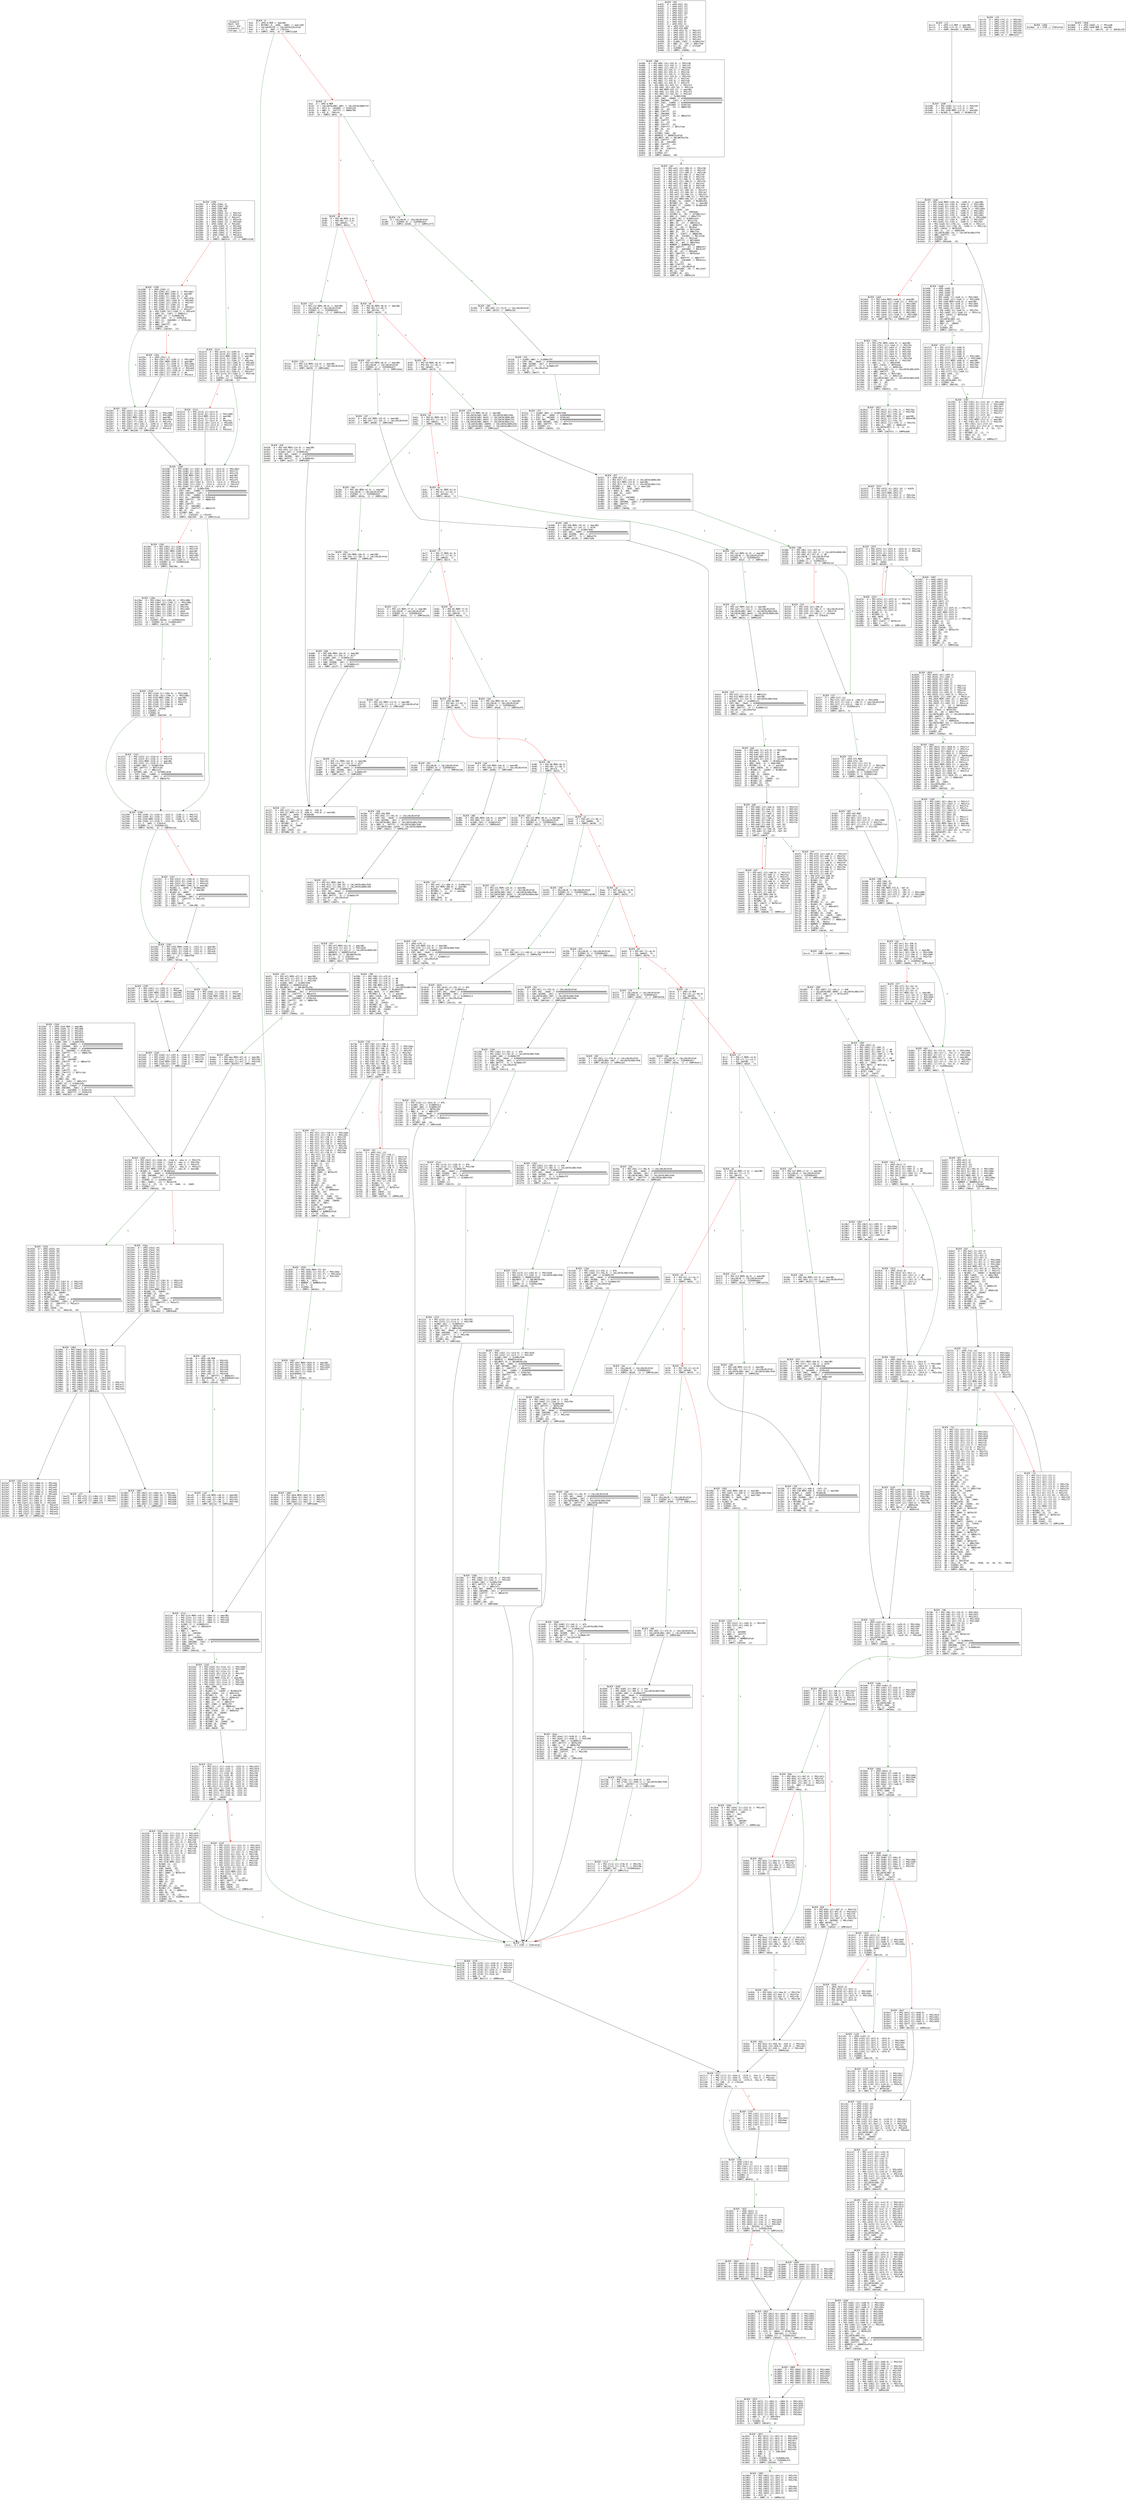 
digraph G {
graph [fontname = "consolas"];
node  [fontname = "consolas"];
edge  [fontname = "consolas"];
ff [label="{_dispatch\lHash: 0x0\lStart: 0x0\lArguments: []\lStorage: []\l}", shape="record"];
block_0 [label="----- BLOCK ~0 -----\l0x0: .0 = uPHI~0-MEM // mem(0B)\l0x4: .3 = MSTORE(.0, .2#40, .1#80) // mem(32B)\l0x7: .5 = CALLDATASIZE // CALLDATASIZEx4fa9\l0x8: .6 = LT(.5, .4#4) // LT0x51a\l0xc: .8 = JUMPI(.7#fb, .6) // JUMPIx2ab8\l", shape="record"];
block_d [label="----- BLOCK ~d -----\l0xd: .0 = uPHI~d-MEM\l0x32: .4 = CALLDATALOAD(.3#0) // CALLDATALOAD0x797\l0x33: .5 = DIV(.4, .2#1000) // DIV0x1e9\l0x34: .6 = AND(.5, .1#ffff) // AND0x706\l0x3b: .8 = EQ(.6, .7#41c0)\l0x3f: .10 = JUMPI(.9#fd, .8)\l", shape="record"];
block_40 [label="----- BLOCK ~40 -----\l0x40: .0 = PHI~40-MEM(~d.0)\l0x40: .1 = PHI~40[-1](~d.6)\l0x46: .3 = EQ(.2#4d61, .1)\l0x4a: .5 = JUMPI(.4#112, .3)\l", shape="record"];
block_4b [label="----- BLOCK ~4b -----\l0x4b: .0 = PHI~4b-MEM(~40.0) // mem(0B)\l0x4b: .1 = PHI~4b[-1](~40.1)\l0x51: .3 = EQ(.2#5724, .1)\l0x55: .5 = JUMPI(.4#143, .3)\l", shape="record"];
block_56 [label="----- BLOCK ~56 -----\l0x56: .0 = PHI~56-MEM(~4b.0) // mem(0B)\l0x56: .1 = PHI~56[-1](~4b.1)\l0x5c: .3 = EQ(.2#5e83, .1)\l0x60: .5 = JUMPI(.4#174, .3)\l", shape="record"];
block_61 [label="----- BLOCK ~61 -----\l0x61: .0 = PHI~61-MEM(~56.0)\l0x61: .1 = PHI~61[-1](~56.1)\l0x67: .3 = EQ(.2#6b5c, .1)\l0x6b: .5 = JUMPI(.4#18e, .3)\l", shape="record"];
block_6c [label="----- BLOCK ~6c -----\l0x6c: .0 = PHI~6c-MEM(~61.0)\l0x6c: .1 = PHI~6c[-1](~61.1)\l0x72: .3 = EQ(.2#74e0, .1)\l0x76: .5 = JUMPI(.4#1a3, .3)\l", shape="record"];
block_77 [label="----- BLOCK ~77 -----\l0x77: .0 = PHI~77-MEM(~6c.0)\l0x77: .1 = PHI~77[-1](~6c.1)\l0x7d: .3 = EQ(.2#8da5, .1)\l0x81: .5 = JUMPI(.4#1c5, .3)\l", shape="record"];
block_82 [label="----- BLOCK ~82 -----\l0x82: .0 = PHI~82-MEM(~77.0)\l0x82: .1 = PHI~82[-1](~77.1)\l0x88: .3 = EQ(.2#b539, .1)\l0x8c: .5 = JUMPI(.4#1da, .3)\l", shape="record"];
block_8d [label="----- BLOCK ~8d -----\l0x8d: .0 = uPHI~8d-MEM\l0x8d: .1 = PHI~8d[-1](~82.1)\l0x93: .3 = EQ(.2#c107, .1)\l0x97: .5 = JUMPI(.4#201, .3)\l", shape="record"];
block_98 [label="----- BLOCK ~98 -----\l0x98: .0 = PHI~98-MEM(~8d.0)\l0x98: .1 = PHI~98[-1](~8d.1)\l0x9e: .3 = EQ(.2#ca72, .1)\l0xa2: .5 = JUMPI(.4#225, .3)\l", shape="record"];
block_a3 [label="----- BLOCK ~a3 -----\l0xa3: .0 = PHI~a3[-1](~98.1)\l0xa9: .2 = EQ(.1#d06c, .0)\l0xad: .4 = JUMPI(.3#240, .2)\l", shape="record"];
block_ae [label="----- BLOCK ~ae -----\l0xae: .0 = PHI~ae[-1](~a3.0)\l0xb4: .2 = EQ(.1#d579, .0)\l0xb8: .4 = JUMPI(.3#255, .2)\l", shape="record"];
block_b9 [label="----- BLOCK ~b9 -----\l0xb9: .0 = PHI~b9[-1](~ae.0)\l0xbf: .2 = EQ(.1#d6d3, .0)\l0xc3: .4 = JUMPI(.3#276, .2)\l", shape="record"];
block_c4 [label="----- BLOCK ~c4 -----\l0xc4: .0 = uPHI~c4-MEM\l0xc4: .1 = PHI~c4[-1](~b9.0)\l0xca: .3 = EQ(.2#d702, .1)\l0xce: .5 = JUMPI(.4#28e, .3)\l", shape="record"];
block_cf [label="----- BLOCK ~cf -----\l0xcf: .0 = PHI~cf-MEM(~c4.0)\l0xcf: .1 = PHI~cf[-1](~c4.1)\l0xd5: .3 = EQ(.2#df88, .1)\l0xd9: .5 = JUMPI(.4#2af, .3)\l", shape="record"];
block_da [label="----- BLOCK ~da -----\l0xda: .0 = PHI~da-MEM(~cf.0) // mem(0B)\l0xda: .1 = PHI~da[-1](~cf.1)\l0xe0: .3 = EQ(.2#e1fd, .1)\l0xe4: .5 = JUMPI(.4#2c4, .3)\l", shape="record"];
block_e5 [label="----- BLOCK ~e5 -----\l0xe5: .0 = PHI~e5[-1](~da.1)\l0xeb: .2 = EQ(.1#f8bb, .0)\l0xef: .4 = JUMPI(.3#2dc, .2)\l", shape="record"];
block_f0 [label="----- BLOCK ~f0 -----\l0xf0: .0 = PHI~f0[-1](~e5.0)\l0xf6: .2 = EQ(.1#fbd6, .0)\l0xfa: .4 = JUMPI(.3#2fd, .2)\l", shape="record"];
block_fb [label="----- BLOCK ~fb -----\l0xfc: .0 = STOP // STOPx4fa9\l", shape="record"];
block_fd [label="----- BLOCK ~fd -----\l0xfe: .0 = CALLVALUE // CALLVALUEx4fa9\l0x100: .1 = ISZERO(.0) // ISZERO0x65f\l0x104: .3 = JUMPI(.2#109, .1) // JUMPIx2f75\l", shape="record"];
block_109 [label="----- BLOCK ~109 -----\l0x109: .0 = PHI~109[-1](~fd.0) // CALLVALUEx4fa9\l0x111: .3 = JUMP(.2#315) // JUMP0x33d\l", shape="record"];
block_112 [label="----- BLOCK ~112 -----\l0x112: .0 = PHI~112-MEM(~40.0) // mem(0B)\l0x113: .1 = CALLVALUE // CALLVALUEx4fa9\l0x115: .2 = ISZERO(.1) // ISZERO0x65f\l0x119: .4 = JUMPI(.3#11e, .2) // JUMPI0xa78\l", shape="record"];
block_11e [label="----- BLOCK ~11e -----\l0x11e: .0 = PHI~11e-MEM(~112.0) // mem(0B)\l0x11e: .1 = PHI~11e[-1](~112.1) // CALLVALUEx4fa9\l0x126: .4 = JUMP(.3#439) // JUMPx4d62\l", shape="record"];
block_127 [label="----- BLOCK ~127 -----\l0x127: .0 = PHI~127[-1](~cfc.9, ~b06.9, ~439.9)\l0x127: .1 = PHI~127-MEM(~cfc.0, ~b06.0, ~439.0) // mem(0B)\l0x12b: .3 = MLOAD(.1, .2#40) // MLOADx80\l0x132: .7 = EXP(.6#2, .5#a0) // #10000000000000000000000000000000000000000\l0x133: .8 = SUB(.7#1000, .4#1) // #ffffffffffffffffffffffffffffffffffffffff\l0x136: .9 = AND(.0, .8#ffff)\l0x138: .10 = MSTORE(.1, .3, .9)\l0x139: .11 = MLOAD(.10, .2#40)\l0x13d: .12 = SUB(.3, .11)\l0x140: .14 = ADD(.13#20, .12)\l0x142: .15 = RETURN(.10, .11, .14)\l", shape="record"];
block_143 [label="----- BLOCK ~143 -----\l0x143: .0 = PHI~143-MEM(~4b.0) // mem(0B)\l0x144: .1 = CALLVALUE // CALLVALUEx4fa9\l0x146: .2 = ISZERO(.1) // ISZERO0x65f\l0x14a: .4 = JUMPI(.3#14f, .2) // JUMPIx64e1\l", shape="record"];
block_14f [label="----- BLOCK ~14f -----\l0x14f: .0 = PHI~14f-MEM(~143.0) // mem(0B)\l0x14f: .1 = PHI~14f[-1](~143.1) // CALLVALUEx4fa9\l0x157: .4 = JUMP(.3#448) // JUMPx5062\l", shape="record"];
block_158 [label="----- BLOCK ~158 -----\l0x158: .0 = PHI~158[-1](~448.9, ~147c.13)\l0x158: .1 = PHI~158-MEM(~448.0, ~147c.0) // mem(0B)\l0x15c: .3 = MLOAD(.1, .2#40) // MLOADx9b\l0x163: .7 = EXP(.6#2, .5#80) // #100000000000000000000000000000000\l0x164: .8 = SUB(.7#1000, .4#1) // #ffffffffffffffffffffffffffffffff\l0x167: .9 = AND(.0, .8#ffff)\l0x169: .10 = MSTORE(.1, .3, .9)\l0x16a: .11 = MLOAD(.10, .2#40)\l0x16e: .12 = SUB(.3, .11)\l0x171: .14 = ADD(.13#20, .12)\l0x173: .15 = RETURN(.10, .11, .14)\l", shape="record"];
block_174 [label="----- BLOCK ~174 -----\l0x174: .0 = PHI~174-MEM(~56.0) // mem(0B)\l0x17a: .3 = CALLDATALOAD(.2#4) // CALLDATALOADx764b\l0x17d: .5 = CALLDATALOAD(.4#24) // CALLDATALOAD0x30d\l0x180: .7 = CALLDATALOAD(.6#44) // CALLDATALOAD0x763\l0x183: .9 = CALLDATALOAD(.8#64) // CALLDATALOADx1fa3\l0x186: .11 = CALLDATALOAD(.10#84) // CALLDATALOAD0x25b\l0x189: .13 = CALLDATALOAD(.12#a4) // CALLDATALOADx3319\l0x18d: .15 = JUMP(.14#457) // JUMPx2ea3\l", shape="record"];
block_18e [label="----- BLOCK ~18e -----\l0x18e: .0 = PHI~18e-MEM(~61.0) // mem(0B)\l0x18f: .1 = CALLVALUE // CALLVALUEx4fa9\l0x191: .2 = ISZERO(.1) // ISZERO0x65f\l0x195: .4 = JUMPI(.3#19a, .2) // JUMPIx1b8a\l", shape="record"];
block_19a [label="----- BLOCK ~19a -----\l0x19a: .0 = PHI~19a-MEM(~18e.0) // mem(0B)\l0x19a: .1 = PHI~19a[-1](~18e.1) // CALLVALUEx4fa9\l0x1a2: .4 = JUMP(.3#b06) // JUMP0x30c\l", shape="record"];
block_1a3 [label="----- BLOCK ~1a3 -----\l0x1a3: .0 = PHI~1a3-MEM(~6c.0) // mem(0B)\l0x1a4: .1 = CALLVALUE // CALLVALUEx4fa9\l0x1a6: .2 = ISZERO(.1) // ISZERO0x65f\l0x1aa: .4 = JUMPI(.3#1af, .2) // JUMPI0x1e6\l", shape="record"];
block_1af [label="----- BLOCK ~1af -----\l0x1af: .0 = PHI~1af-MEM(~1a3.0) // mem(0B)\l0x1af: .1 = PHI~1af[-1](~1a3.1) // CALLVALUEx4fa9\l0x1b6: .4 = CALLDATALOAD(.3#4) // CALLDATALOADx764b\l0x1bf: .7 = CALLDATALOAD(.6#24) // CALLDATALOAD0x30d\l0x1c0: .8 = AND(.7, .5#ffff) // ANDx523c\l0x1c4: .10 = JUMP(.9#b15) // JUMP0x2dc\l", shape="record"];
block_1c5 [label="----- BLOCK ~1c5 -----\l0x1c5: .0 = PHI~1c5-MEM(~77.0) // mem(0B)\l0x1c6: .1 = CALLVALUE // CALLVALUEx4fa9\l0x1c8: .2 = ISZERO(.1) // ISZERO0x65f\l0x1cc: .4 = JUMPI(.3#1d1, .2) // JUMPI0x52b\l", shape="record"];
block_1d1 [label="----- BLOCK ~1d1 -----\l0x1d1: .0 = PHI~1d1-MEM(~1c5.0) // mem(0B)\l0x1d1: .1 = PHI~1d1[-1](~1c5.1) // CALLVALUEx4fa9\l0x1d9: .4 = JUMP(.3#cfc) // JUMPx4505\l", shape="record"];
block_1da [label="----- BLOCK ~1da -----\l0x1da: .0 = PHI~1da-MEM(~82.0) // mem(0B)\l0x1db: .1 = CALLVALUE // CALLVALUEx4fa9\l0x1dd: .2 = ISZERO(.1) // ISZERO0x65f\l0x1e1: .4 = JUMPI(.3#1e6, .2) // JUMPI0x4f9\l", shape="record"];
block_1e6 [label="----- BLOCK ~1e6 -----\l0x1e6: .0 = PHI~1e6-MEM(~1da.0) // mem(0B)\l0x1e6: .1 = PHI~1e6[-1](~1da.1) // CALLVALUEx4fa9\l0x1ee: .4 = JUMP(.3#d0b) // JUMPx4805\l", shape="record"];
block_1ef [label="----- BLOCK ~1ef -----\l0x1ef: .0 = PHI~1ef[-1](~d0b.3) // SLOADx5fe3\l0x1ef: .1 = PHI~1ef-MEM(~d0b.0) // mem(0B)\l0x1f3: .3 = MLOAD(.1, .2#40) // MLOADxec\l0x1f6: .4 = MSTORE(.1, .3, .0) // mem(0B)\l0x1f7: .5 = MLOAD(.4, .2#40)\l0x1fb: .6 = SUB(.3, .5)\l0x1fe: .8 = ADD(.7#20, .6)\l0x200: .9 = RETURN(.4, .5, .8)\l", shape="record"];
block_201 [label="----- BLOCK ~201 -----\l0x202: .0 = CALLVALUE // CALLVALUEx4fa9\l0x204: .1 = ISZERO(.0) // ISZERO0x65f\l0x208: .3 = JUMPI(.2#20d, .1) // JUMPI0x1b0\l", shape="record"];
block_20d [label="----- BLOCK ~20d -----\l0x20d: .0 = uPHI~20d-MEM\l0x20d: .1 = PHI~20d[-1](~201.0) // CALLVALUEx4fa9\l0x218: .6 = EXP(.5#2, .4#a0) // #10000000000000000000000000000000000000000\l0x219: .7 = SUB(.6#1000, .3#1) // #ffffffffffffffffffffffffffffffffffffffff\l0x21c: .9 = CALLDATALOAD(.8#4) // CALLDATALOADx764b\l0x21d: .10 = AND(.9, .7#ffff) // CALLDATALOADx764b\l0x220: .12 = CALLDATALOAD(.11#24) // CALLDATALOAD0x30d\l0x224: .14 = JUMP(.13#d11) // JUMP0x139\l", shape="record"];
block_225 [label="----- BLOCK ~225 -----\l0x225: .0 = PHI~225-MEM(~98.0) // mem(0B)\l0x226: .1 = CALLVALUE // CALLVALUEx4fa9\l0x228: .2 = ISZERO(.1) // ISZERO0x65f\l0x22c: .4 = JUMPI(.3#231, .2) // JUMPIx2a00\l", shape="record"];
block_231 [label="----- BLOCK ~231 -----\l0x231: .0 = PHI~231-MEM(~225.0) // mem(0B)\l0x231: .1 = PHI~231[-1](~225.1) // CALLVALUEx4fa9\l0x238: .4 = CALLDATALOAD(.3#4) // CALLDATALOADx764b\l0x23b: .6 = CALLDATALOAD(.5#24) // CALLDATALOAD0x30d\l0x23f: .8 = JUMP(.7#e79) // JUMPx3d3e\l", shape="record"];
block_240 [label="----- BLOCK ~240 -----\l0x241: .0 = CALLVALUE // CALLVALUEx4fa9\l0x243: .1 = ISZERO(.0) // ISZERO0x65f\l0x247: .3 = JUMPI(.2#24c, .1) // JUMPIx6c08\l", shape="record"];
block_24c [label="----- BLOCK ~24c -----\l0x24c: .0 = PHI~24c[-1](~240.0) // CALLVALUEx4fa9\l0x254: .3 = JUMP(.2#10c6) // JUMP0x7bb\l", shape="record"];
block_255 [label="----- BLOCK ~255 -----\l0x256: .0 = CALLVALUE // CALLVALUEx4fa9\l0x258: .1 = ISZERO(.0) // ISZERO0x65f\l0x25c: .3 = JUMPI(.2#261, .1) // JUMPIx9dce\l", shape="record"];
block_261 [label="----- BLOCK ~261 -----\l0x261: .0 = PHI~261[-1](~255.0) // CALLVALUEx4fa9\l0x26c: .5 = EXP(.4#2, .3#a0) // #10000000000000000000000000000000000000000\l0x26d: .6 = SUB(.5#1000, .2#1) // #ffffffffffffffffffffffffffffffffffffffff\l0x270: .8 = CALLDATALOAD(.7#4) // CALLDATALOADx764b\l0x271: .9 = AND(.8, .6#ffff) // CALLDATALOADx764b\l0x275: .11 = JUMP(.10#116b) // JUMPx2a00\l", shape="record"];
block_276 [label="----- BLOCK ~276 -----\l0x277: .0 = CALLVALUE // CALLVALUEx4fa9\l0x279: .1 = ISZERO(.0) // ISZERO0x65f\l0x27d: .3 = JUMPI(.2#282, .1) // JUMPI0x45b\l", shape="record"];
block_282 [label="----- BLOCK ~282 -----\l0x282: .0 = PHI~282[-1](~276.0) // CALLVALUEx4fa9\l0x289: .3 = CALLDATALOAD(.2#4) // CALLDATALOADx764b\l0x28d: .5 = JUMP(.4#1262) // JUMP0xae2\l", shape="record"];
block_28e [label="----- BLOCK ~28e -----\l0x28f: .0 = CALLVALUE // CALLVALUEx4fa9\l0x291: .1 = ISZERO(.0) // ISZERO0x65f\l0x295: .3 = JUMPI(.2#29a, .1) // JUMPI0x4c3\l", shape="record"];
block_29a [label="----- BLOCK ~29a -----\l0x29a: .0 = PHI~29a[-1](~28e.0) // CALLVALUEx4fa9\l0x2a5: .5 = EXP(.4#2, .3#a0) // #10000000000000000000000000000000000000000\l0x2a6: .6 = SUB(.5#1000, .2#1) // #ffffffffffffffffffffffffffffffffffffffff\l0x2a9: .8 = CALLDATALOAD(.7#4) // CALLDATALOADx764b\l0x2aa: .9 = AND(.8, .6#ffff) // CALLDATALOADx764b\l0x2ae: .11 = JUMP(.10#13eb) // JUMP0x681\l", shape="record"];
block_2af [label="----- BLOCK ~2af -----\l0x2af: .0 = PHI~2af-MEM(~cf.0) // mem(0B)\l0x2b0: .1 = CALLVALUE // CALLVALUEx4fa9\l0x2b2: .2 = ISZERO(.1) // ISZERO0x65f\l0x2b6: .4 = JUMPI(.3#2bb, .2) // JUMPIx6437\l", shape="record"];
block_2bb [label="----- BLOCK ~2bb -----\l0x2bb: .0 = PHI~2bb-MEM(~2af.0) // mem(0B)\l0x2bb: .1 = PHI~2bb[-1](~2af.1) // CALLVALUEx4fa9\l0x2c3: .4 = JUMP(.3#147c) // JUMP0x4c7\l", shape="record"];
block_2c4 [label="----- BLOCK ~2c4 -----\l0x2c4: .0 = PHI~2c4-MEM(~da.0) // mem(0B)\l0x2c5: .1 = CALLVALUE // CALLVALUEx4fa9\l0x2c7: .2 = ISZERO(.1) // ISZERO0x65f\l0x2cb: .4 = JUMPI(.3#2d0, .2) // JUMPIx6754\l", shape="record"];
block_2d0 [label="----- BLOCK ~2d0 -----\l0x2d0: .0 = PHI~2d0-MEM(~2c4.0) // mem(0B)\l0x2d0: .1 = PHI~2d0[-1](~2c4.1) // CALLVALUEx4fa9\l0x2d7: .4 = CALLDATALOAD(.3#4) // CALLDATALOADx764b\l0x2db: .6 = JUMP(.5#1492) // JUMP0x4ac\l", shape="record"];
block_2dc [label="----- BLOCK ~2dc -----\l0x2dd: .0 = CALLVALUE // CALLVALUEx4fa9\l0x2df: .1 = ISZERO(.0) // ISZERO0x65f\l0x2e3: .3 = JUMPI(.2#2e8, .1) // JUMPI0x3e0\l", shape="record"];
block_2e8 [label="----- BLOCK ~2e8 -----\l0x2e8: .0 = PHI~2e8[-1](~2dc.0) // CALLVALUEx4fa9\l0x2f3: .5 = EXP(.4#2, .3#a0) // #10000000000000000000000000000000000000000\l0x2f4: .6 = SUB(.5#1000, .2#1) // #ffffffffffffffffffffffffffffffffffffffff\l0x2f7: .8 = CALLDATALOAD(.7#4) // CALLDATALOADx764b\l0x2f8: .9 = AND(.8, .6#ffff) // CALLDATALOADx764b\l0x2fc: .11 = JUMP(.10#1648) // JUMP0x258\l", shape="record"];
block_2fd [label="----- BLOCK ~2fd -----\l0x2fe: .0 = CALLVALUE // CALLVALUEx4fa9\l0x300: .1 = ISZERO(.0) // ISZERO0x65f\l0x304: .3 = JUMPI(.2#309, .1) // JUMPIx5fef\l", shape="record"];
block_309 [label="----- BLOCK ~309 -----\l0x309: .0 = PHI~309[-1](~2fd.0) // CALLVALUEx4fa9\l0x310: .3 = CALLDATALOAD(.2#4) // CALLDATALOADx764b\l0x314: .5 = JUMP(.4#16d9) // JUMP0x9ed\l", shape="record"];
block_315 [label="----- BLOCK ~315 -----\l0x318: .1 = SLOAD(.0#0) // SLOAD0x797\l0x31f: .5 = EXP(.4#2, .3#a0) // #10000000000000000000000000000000000000000\l0x320: .6 = SUB(.5#1000, .2#1) // #ffffffffffffffffffffffffffffffffffffffff\l0x321: .7 = AND(.6#ffff, .1) // SLOAD0x797\l0x322: .8 = CALLER // CALLERx4fa9\l0x323: .9 = EQ(.8, .7)\l0x327: .11 = JUMPI(.10#377, .9)\l", shape="record"];
block_377 [label="----- BLOCK ~377 -----\l0x37a: .1 = SLOAD(.0#4) // SLOADx764b\l0x37f: .4 = EXP(.3#2, .2#80) // #100000000000000000000000000000000\l0x381: .5 = DIV(.1, .4#1000) // DIV0x3e5\l0x388: .9 = EXP(.8#2, .7#80) // #100000000000000000000000000000000\l0x389: .10 = SUB(.9#1000, .6#1) // #ffffffffffffffffffffffffffffffff\l0x38a: .11 = AND(.10#ffff, .5) // AND0x769\l0x38b: .12 = ISZERO(.11)\l0x38f: .14 = JUMPI(.13#42b, .12)\l", shape="record"];
block_439 [label="----- BLOCK ~439 -----\l0x439: .0 = PHI~439-MEM(~11e.0) // mem(0B)\l0x439: .1 = PHI~439[-1](~11e.2) // #127\l0x43c: .3 = SLOAD(.2#3) // SLOAD0x45c\l0x443: .7 = EXP(.6#2, .5#a0) // #10000000000000000000000000000000000000000\l0x444: .8 = SUB(.7#1000, .4#1) // #ffffffffffffffffffffffffffffffffffffffff\l0x445: .9 = AND(.8#ffff, .3) // SLOAD0x45c\l0x447: .10 = JUMP(.1#127) // JUMPx6991\l", shape="record"];
block_448 [label="----- BLOCK ~448 -----\l0x448: .0 = PHI~448-MEM(~14f.0) // mem(0B)\l0x448: .1 = PHI~448[-1](~14f.2) // #158\l0x44b: .3 = SLOAD(.2#4) // SLOADx764b\l0x452: .7 = EXP(.6#2, .5#80) // #100000000000000000000000000000000\l0x453: .8 = SUB(.7#1000, .4#1) // #ffffffffffffffffffffffffffffffff\l0x454: .9 = AND(.8#ffff, .3) // ANDx6755\l0x456: .10 = JUMP(.1#158) // JUMPx7a08\l", shape="record"];
block_457 [label="----- BLOCK ~457 -----\l0x457: .0 = uPHI~457[-6]\l0x457: .1 = PHI~457[-5](~174.5) // CALLDATALOAD0x30d\l0x457: .2 = PHI~457-MEM(~174.0) // mem(0B)\l0x457: .3 = PHI~457[-3](~174.9) // CALLDATALOADx1fa3\l0x45c: .5 = MSTORE(.2, .4#0, .3) // mem(32B)\l0x461: .8 = MSTORE(.5, .7#20, .6#5)\l0x465: .10 = SHA3(.8, .4#0, .9#40)\l0x469: .12 = ADD(.10, .11#1)\l0x46a: .13 = SLOAD(.12)\l0x487: .15 = DIV(.13, .14#1000)\l0x48e: .19 = EXP(.18#2, .17#a0) // #10000000000000000000000000000000000000000\l0x48f: .20 = SUB(.19#1000, .16#1) // #ffffffffffffffffffffffffffffffffffffffff\l0x490: .21 = AND(.20#ffff, .15)\l0x491: .22 = ISZERO(.21)\l0x495: .24 = JUMPI(.23#50b, .22)\l", shape="record"];
block_50b [label="----- BLOCK ~50b -----\l0x50b: .0 = PHI~50b[-13](~457.0)\l0x50b: .1 = PHI~50b[-12](~457.1) // CALLDATALOAD0x30d\l0x50b: .2 = PHI~50b[-6](~457.4) // #0\l0x50c: .3 = CALLVALUE // CALLVALUEx4fa9\l0x512: .5 = GT(.1, .4#1) // GTx5dda\l0x514: .6 = ISZERO(.5) // ISZEROx35c7\l0x518: .8 = JUMPI(.7#51f, .6) // JUMPI0x7a3\l", shape="record"];
block_519 [label="----- BLOCK ~519 -----\l0x519: .0 = PHI~519[-14](~50b.0)\l0x519: .1 = PHI~519[-7](~50b.3) // CALLVALUEx4fa9\l0x519: .2 = PHI~519[-13](~50b.1) // PHIxf19\l0x519: .3 = PHI~519[-1](~50b.5) // GTx5dda\l0x51d: .5 = GT(.2, .4#64) // GT0x635\l0x51e: .6 = ISZERO(.5)\l", shape="record"];
block_51f [label="----- BLOCK ~51f -----\l0x51f: .0 = uPHI~51f[-12]\l0x51f: .1 = PHI~51f[-14](~519.0, ~50b.0) // PHIx1095\l0x51f: .2 = PHI~51f[-7](~519.1, ~50b.3) // CALLVALUEx4fa9\l0x51f: .3 = PHI~51f[-1](~519.6, ~50b.5) // PHIx254\l0x520: .4 = ISZERO(.3) // ISZEROx1e7c\l0x521: .5 = ISZERO(.4)\l0x525: .7 = JUMPI(.6#575, .5)\l", shape="record"];
block_575 [label="----- BLOCK ~575 -----\l0x575: .0 = uPHI~575-MEM\l0x575: .1 = uPHI~575[-10]\l0x575: .2 = PHI~575[-11](~51f.0)\l0x575: .3 = PHI~575[-13](~51f.1) // PHIx1006\l0x575: .4 = PHI~575[-6](~51f.2) // PHIxf1a\l0x57f: .6 = LT(.4, .5#2386) // LTx2a34\l0x580: .7 = ISZERO(.6) // ISZEROxffc0\l0x582: .8 = ISZERO(.7) // ISZEROx1302\l0x586: .10 = JUMPI(.9#596, .8)\l", shape="record"];
block_587 [label="----- BLOCK ~587 -----\l0x587: .0 = uPHI~587-MEM\l0x587: .1 = uPHI~587[-11]\l0x587: .2 = PHI~587[-12](~575.2)\l0x587: .3 = PHI~587[-14](~575.3) // PHIx1006\l0x587: .4 = PHI~587[-7](~575.4) // PHIxf1a\l0x587: .5 = PHI~587[-1](~575.7) // ISZEROxffc0\l0x594: .7 = GT(.4, .6#3f87) // GTx7101\l0x595: .8 = ISZERO(.7)\l", shape="record"];
block_596 [label="----- BLOCK ~596 -----\l0x596: .0 = uPHI~596[-9]\l0x596: .1 = uPHI~596[-10]\l0x596: .2 = uPHI~596[-6]\l0x596: .3 = PHI~596-MEM(~575.0, ~587.0)\l0x596: .4 = PHI~596[-11](~575.1, ~587.1)\l0x596: .5 = PHI~596[-12](~575.2, ~587.2) // PHIx1096\l0x596: .6 = PHI~596[-14](~575.3, ~587.3) // PHIx1006\l0x596: .7 = PHI~596[-1](~575.7, ~587.8) // PHIx27f\l0x597: .8 = ISZERO(.7)\l0x598: .9 = ISZERO(.8)\l0x59c: .11 = JUMPI(.10#5ec, .9)\l", shape="record"];
block_5ec [label="----- BLOCK ~5ec -----\l0x5ec: .0 = PHI~5ec[-8](~596.0)\l0x5ec: .1 = PHI~5ec[-9](~596.1)\l0x5ec: .2 = PHI~5ec[-5](~596.2)\l0x5ec: .3 = PHI~5ec-MEM(~596.3) // mem(0B)\l0x5ec: .4 = PHI~5ec[-10](~596.4) // PHIx1098\l0x5ec: .5 = PHI~5ec[-11](~596.5) // PHIx1009\l0x5ec: .6 = PHI~5ec[-13](~596.6) // PHIxf1b\l0x5f0: .8 = GT(.6, .7#0) // GTx7589\l0x5f2: .9 = ISZERO(.8) // ISZERO0x1d2\l0x5f6: .11 = JUMPI(.10#601, .9) // JUMPIx5b3f\l", shape="record"];
block_5f7 [label="----- BLOCK ~5f7 -----\l0x5f7: .0 = PHI~5f7[-9](~5ec.0)\l0x5f7: .1 = PHI~5f7[-10](~5ec.1)\l0x5f7: .2 = PHI~5f7[-6](~5ec.2)\l0x5f7: .3 = PHI~5f7-MEM(~5ec.3) // mem(0B)\l0x5f7: .4 = PHI~5f7[-11](~5ec.4) // PHIx1097\l0x5f7: .5 = PHI~5f7[-12](~5ec.5) // PHIx1009\l0x5f7: .6 = PHI~5f7[-14](~5ec.6) // PHIxf1b\l0x5f7: .7 = PHI~5f7[-1](~5ec.8) // GTx7589\l0x600: .9 = LT(.6, .8#1000) // LTx1e48\l", shape="record"];
block_601 [label="----- BLOCK ~601 -----\l0x601: .0 = PHI~601[-9](~5f7.0, ~5ec.0) // PHIx109d\l0x601: .1 = PHI~601[-10](~5f7.1, ~5ec.1) // PHIx109c\l0x601: .2 = PHI~601[-6](~5f7.2, ~5ec.2) // PHIx109b\l0x601: .3 = PHI~601-MEM(~5f7.3, ~5ec.3) // mem(0B)\l0x601: .4 = PHI~601[-11](~5f7.4, ~5ec.4) // PHIx100a\l0x601: .5 = PHI~601[-12](~5f7.5, ~5ec.5) // PHIxf1c\l0x601: .6 = PHI~601[-1](~5f7.9, ~5ec.8) // PHIx2a8\l0x602: .7 = ISZERO(.6) // ISZEROx4a4e\l0x603: .8 = ISZERO(.7)\l0x607: .10 = JUMPI(.9#657, .8)\l", shape="record"];
block_657 [label="----- BLOCK ~657 -----\l0x657: .0 = uPHI~657[-3]\l0x657: .1 = uPHI~657[-4]\l0x657: .2 = uPHI~657[-13]\l0x657: .3 = uPHI~657[-12]\l0x657: .4 = PHI~657[-8](~601.0) // PHIx100e\l0x657: .5 = PHI~657[-9](~601.1) // PHIx100d\l0x657: .6 = PHI~657[-5](~601.2) // PHIx100c\l0x657: .7 = PHI~657-MEM(~601.3) // mem(0B)\l0x657: .8 = PHI~657[-10](~601.4) // PHIx100a\l0x657: .9 = PHI~657[-11](~601.5) // PHIxf1c\l0x658: .10 = NUMBER // NUMBERx4fa9\l0x65a: .11 = LT(.9, .10) // LT0x4ef\l0x65b: .12 = ISZERO(.11) // ISZERO0x556\l0x65f: .14 = JUMPI(.13#6af, .12) // JUMPI0x5dc\l", shape="record"];
block_6af [label="----- BLOCK ~6af -----\l0x6af: .0 = PHI~6af[-3](~657.0)\l0x6af: .1 = PHI~6af[-4](~657.1)\l0x6af: .2 = PHI~6af[-13](~657.2)\l0x6af: .3 = PHI~6af[-12](~657.3)\l0x6af: .4 = PHI~6af[-8](~657.4) // PHIx100e\l0x6af: .5 = PHI~6af[-9](~657.5) // PHIx100d\l0x6af: .6 = PHI~6af[-5](~657.6) // PHIx100c\l0x6af: .7 = PHI~6af-MEM(~657.7) // mem(0B)\l0x6af: .8 = PHI~6af[-10](~657.8) // PHIxf1d\l0x6af: .9 = PHI~6af[-11](~657.9) // PHIxf1c\l0x6b4: .11 = MLOAD(.7, .10#40) // MLOADx2e9\l0x6b7: .13 = ADD(.12#20, .11) // ADDx74b8\l0x6c0: .15 = AND(.14#ffff, .9) // ANDx59b9\l0x6c7: .17 = AND(.16#ffff, .15)\l0x6e5: .19 = MUL(.18#1000, .17)\l0x6e7: .20 = MSTORE(.7, .13, .19)\l0x6ea: .22 = ADD(.21#5, .13) // ADD0x234\l0x6ed: .23 = MSTORE(.20, .22, .8)\l0x6f0: .25 = ADD(.24#20, .22) // ADD0x1d6\l0x6f7: .27 = MLOAD(.23, .26#40)\l0x6fc: .29 = SUB(.25, .27)\l0x6fd: .30 = SUB(.29, .28#20)\l0x6ff: .31 = MSTORE(.23, .27, .30)\l0x703: .33 = MSTORE(.31, .32#40, .25)\l0x706: .35 = MLOAD(.33, .34#40)\l0x70a: .36 = MLOAD(.33, .27)\l0x70e: .38 = ADD(.37#20, .27)\l", shape="record"];
block_713 [label="----- BLOCK ~713 -----\l0x713: .0 = uPHI~713[-14]\l0x713: .1 = PHI~713[-11](~6af.0, ~71c.0) // PHIx10a1\l0x713: .2 = PHI~713[-12](~6af.1, ~71c.1) // PHIx10a0\l0x713: .3 = PHI~713[-21](~6af.2, ~71c.2) // PHIx109f\l0x713: .4 = PHI~713[-20](~6af.3, ~71c.3) // PHIx109e\l0x713: .5 = PHI~713[-16](~6af.4, ~71c.4) // PHIxf26\l0x713: .6 = PHI~713[-17](~6af.5, ~71c.5) // PHIxf25\l0x713: .7 = PHI~713[-13](~6af.6, ~71c.6) // PHIxf24\l0x713: .8 = PHI~713[-7](~6af.35, ~71c.7) // PHIxf23\l0x713: .9 = PHI~713[-8](~6af.27, ~71c.8) // PHIxf22\l0x713: .10 = PHI~713[-6](~6af.35, ~71c.9) // PHIxf21\l0x713: .11 = PHI~713[-4](~6af.36, ~71c.10) // PHIxf20\l0x713: .12 = PHI~713[-5](~6af.38, ~71c.11) // PHIxf1f\l0x713: .13 = PHI~713[-2](~6af.35, ~71c.22)\l0x713: .14 = PHI~713-MEM(~6af.33, ~71c.17)\l0x713: .15 = PHI~713[-1](~6af.38, ~71c.23)\l0x713: .16 = PHI~713[-3](~6af.36, ~71c.20)\l0x717: .18 = LT(.16, .17#20)\l0x71b: .20 = JUMPI(.19#732, .18)\l", shape="record"];
block_71c [label="----- BLOCK ~71c -----\l0x71c: .0 = PHI~71c[-11](~713.1)\l0x71c: .1 = PHI~71c[-12](~713.2)\l0x71c: .2 = PHI~71c[-21](~713.3)\l0x71c: .3 = PHI~71c[-20](~713.4)\l0x71c: .4 = PHI~71c[-16](~713.5) // PHIxf26\l0x71c: .5 = PHI~71c[-17](~713.6) // PHIxf25\l0x71c: .6 = PHI~71c[-13](~713.7) // PHIxf24\l0x71c: .7 = PHI~71c[-7](~713.8) // PHIxf23\l0x71c: .8 = PHI~71c[-8](~713.9) // PHIxf22\l0x71c: .9 = PHI~71c[-6](~713.10) // PHIxf21\l0x71c: .10 = PHI~71c[-4](~713.11) // PHIxf20\l0x71c: .11 = PHI~71c[-5](~713.12) // PHIxf1f\l0x71c: .12 = PHI~71c[-3](~713.16)\l0x71c: .13 = PHI~71c[-2](~713.13)\l0x71c: .14 = PHI~71c-MEM(~713.14)\l0x71c: .15 = PHI~71c[-1](~713.15)\l0x71d: .16 = MLOAD(.14, .15)\l0x71f: .17 = MSTORE(.14, .13, .16)\l0x722: .19 = NOT(.18#1f) // NOT0x7af\l0x725: .20 = ADD(.12, .19)\l0x72b: .22 = ADD(.21#20, .13)\l0x72d: .23 = ADD(.21#20, .15)\l0x731: .25 = JUMP(.24#713) // JUMPx2206\l", shape="record"];
block_732 [label="----- BLOCK ~732 -----\l0x732: .0 = PHI~732[-14](~713.0)\l0x732: .1 = PHI~732[-11](~713.1) // PHIx1012\l0x732: .2 = PHI~732[-12](~713.2) // PHIx1011\l0x732: .3 = PHI~732[-21](~713.3) // PHIx1010\l0x732: .4 = PHI~732[-20](~713.4) // PHIx100f\l0x732: .5 = PHI~732[-16](~713.5) // PHIxf26\l0x732: .6 = PHI~732[-17](~713.6) // PHIxf25\l0x732: .7 = PHI~732[-13](~713.7) // PHIxf24\l0x732: .8 = PHI~732[-7](~713.8) // PHIxf23\l0x732: .9 = PHI~732[-8](~713.9) // PHIxf22\l0x732: .10 = PHI~732[-6](~713.10) // PHIxf21\l0x732: .11 = PHI~732[-4](~713.11) // PHIxf20\l0x732: .12 = PHI~732[-5](~713.12) // PHIxf1f\l0x732: .13 = PHI~732[-2](~713.13)\l0x732: .14 = PHI~732-MEM(~713.14)\l0x732: .15 = PHI~732[-1](~713.15)\l0x732: .16 = PHI~732[-3](~713.16)\l0x738: .19 = SUB(.18#20, .16)\l0x73c: .21 = EXP(.20#100, .19)\l0x73d: .22 = SUB(.21, .17#1)\l0x73f: .23 = NOT(.22)\l0x741: .24 = MLOAD(.14, .15)\l0x742: .25 = AND(.24, .23)\l0x745: .26 = MLOAD(.14, .13)\l0x746: .27 = AND(.26, .22)\l0x749: .28 = OR(.25, .27)\l0x74b: .29 = MSTORE(.14, .13, .28)\l0x754: .30 = ADD(.11, .10) // ADDx7fdd\l0x75a: .32 = MLOAD(.29, .31#40)\l0x75d: .33 = SUB(.30, .32)\l0x75f: .34 = SHA3(.29, .32, .33)\l0x76b: .38 = MLOAD(.29, .37#40)\l0x76f: .40 = MSTORE(.29, .38, .39#0)\l0x772: .42 = ADD(.41#20, .38)\l0x775: .44 = MSTORE(.40, .43#40, .42)\l0x778: .46 = MLOAD(.44, .45#40)\l0x77d: .48 = NOT(.47#0) // NOT0x797\l0x77e: .49 = AND(.48, .34)\l0x781: .51 = NOT(.50#0) // NOT0x797\l0x782: .52 = AND(.51, .49)\l0x784: .53 = MSTORE(.44, .46, .52)\l0x787: .55 = ADD(.54#20, .46)\l0x78b: .57 = AND(.56#ff, .36#1b) // #1b\l0x78d: .58 = MSTORE(.53, .55, .57#1b)\l0x790: .60 = ADD(.59#20, .55)\l0x794: .62 = NOT(.61#0) // NOT0x797\l0x795: .63 = AND(.62, .6) // AND0x391\l0x798: .65 = NOT(.64#0) // NOT0x797\l0x799: .66 = AND(.65, .63) // AND0x772\l0x79b: .67 = MSTORE(.58, .60, .66)\l0x79e: .69 = ADD(.68#20, .60)\l0x7a2: .71 = NOT(.70#0) // NOT0x797\l0x7a3: .72 = AND(.71, .5) // ANDx7903\l0x7a6: .74 = NOT(.73#0) // NOT0x797\l0x7a7: .75 = AND(.74, .72) // AND0x2b5\l0x7a9: .76 = MSTORE(.67, .69, .75)\l0x7ac: .78 = ADD(.77#20, .69)\l0x7b7: .81 = MLOAD(.76, .80#40)\l0x7bb: .83 = SUB(.81, .82#20)\l0x7bf: .84 = SUB(.78, .81)\l0x7c4: .86 = GAS // GASx4fa9\l0x7c5: .87 = CALL(.76, .86, .35#1, .85#0, .81, .84, .83, .79#20)\l0x7c6: .88 = ISZERO(.87)\l0x7c8: .89 = ISZERO(.88)\l0x7cc: .91 = JUMPI(.90#7d6, .89)\l", shape="record"];
block_7d6 [label="----- BLOCK ~7d6 -----\l0x7d6: .0 = PHI~7d6[-9](~732.0) // PHIx10a2\l0x7d6: .1 = PHI~7d6[-6](~732.1) // PHIx1012\l0x7d6: .2 = PHI~7d6[-7](~732.2) // PHIx1011\l0x7d6: .3 = PHI~7d6[-16](~732.3) // PHIx1010\l0x7d6: .4 = PHI~7d6[-15](~732.4) // PHIx100f\l0x7d6: .5 = PHI~7d6[-3](~732.35) // #1\l0x7d6: .6 = PHI~7d6-MEM(~732.87)\l0x7d6: .7 = PHI~7d6[-2](~732.78)\l0x7d6: .8 = PHI~7d6[-1](~732.88)\l0x7db: .10 = MLOAD(.6, .9#40)\l0x7de: .12 = NOT(.11#1f) // NOT0x7af\l0x7df: .13 = ADD(.12, .10)\l0x7e0: .14 = MLOAD(.6, .13)\l0x7e3: .16 = SLOAD(.15#3) // SLOAD0x45c\l0x7ea: .20 = EXP(.19#2, .18#a0) // #10000000000000000000000000000000000000000\l0x7eb: .21 = SUB(.20#1000, .17#1) // #ffffffffffffffffffffffffffffffffffffffff\l0x7ee: .22 = AND(.21#ffff, .16) // SLOAD0x45c\l0x7f0: .23 = AND(.14, .21#ffff)\l0x7f1: .24 = EQ(.23, .22)\l0x7f7: .26 = JUMPI(.25#847, .24)\l", shape="record"];
block_847 [label="----- BLOCK ~847 -----\l0x847: .0 = PHI~847[-6](~7d6.0) // PHIx1013\l0x847: .1 = PHI~847[-3](~7d6.1) // PHIxf35\l0x847: .2 = PHI~847[-4](~7d6.2) // PHIxf34\l0x847: .3 = PHI~847[-13](~7d6.3) // PHIxf33\l0x847: .4 = PHI~847[-12](~7d6.4) // PHIxf32\l0x84b: .6 = GT(.4, .5#28) // GTx6a97\l0x84f: .8 = JUMPI(.7#89a, .6) // JUMPI0x499\l", shape="record"];
block_850 [label="----- BLOCK ~850 -----\l0x850: .0 = PHI~850[-12](~847.4) // PHIxf32\l0x850: .1 = PHI~850[-6](~847.0) // PHIx1013\l0x850: .2 = PHI~850[-3](~847.1) // PHIxf35\l0x850: .3 = PHI~850[-4](~847.2) // PHIxf34\l0x850: .4 = PHI~850[-13](~847.3) // PHIxf33\l0x86e: .7 = MUL(.4, .6#2000) // MULx54a1\l0x88f: .9 = AND(.8#1041, .7)\l0x890: .10 = MOD(.9, .5#3f)\l0x899: .12 = JUMP(.11#92a) // JUMPx4af4\l", shape="record"];
block_89a [label="----- BLOCK ~89a -----\l0x89a: .0 = PHI~89a[-6](~847.0) // PHIx1013\l0x89a: .1 = PHI~89a[-4](~847.2) // PHIxf34\l0x89a: .2 = PHI~89a[-12](~847.4) // PHIxf32\l0x89a: .3 = PHI~89a[-13](~847.3) // PHIxf33\l0x89e: .5 = GT(.3, .4#0) // GT0xc5c\l0x8a0: .6 = ISZERO(.5)\l0x8a4: .8 = JUMPI(.7#8aa, .6)\l", shape="record"];
block_8a5 [label="----- BLOCK ~8a5 -----\l0x8a5: .0 = PHI~8a5[-7](~89a.0) // PHIx1013\l0x8a5: .1 = PHI~8a5[-5](~89a.1) // PHIxf34\l0x8a5: .2 = PHI~8a5[-14](~89a.3) // PHIxf33\l0x8a5: .3 = PHI~8a5[-13](~89a.2) // PHIxf32\l0x8a5: .4 = PHI~8a5[-1](~89a.5)\l0x8a8: .5 = GT(.2, .3)\l0x8a9: .6 = ISZERO(.5)\l", shape="record"];
block_8aa [label="----- BLOCK ~8aa -----\l0x8aa: .0 = PHI~8aa[-13](~89a.2, ~8a5.3) // PHIxf3b\l0x8aa: .1 = PHI~8aa[-7](~89a.0, ~8a5.0) // PHIx1013\l0x8aa: .2 = PHI~8aa[-5](~89a.1, ~8a5.1) // PHIxf34\l0x8aa: .3 = PHI~8aa[-14](~89a.3, ~8a5.2) // PHIxf33\l0x8aa: .4 = PHI~8aa[-1](~89a.5, ~8a5.6)\l0x8ab: .5 = ISZERO(.4)\l0x8ac: .6 = ISZERO(.5)\l0x8b0: .8 = JUMPI(.7#926, .6)\l", shape="record"];
block_926 [label="----- BLOCK ~926 -----\l0x926: .0 = PHI~926[-12](~8aa.0) // PHIxf3b\l0x926: .1 = PHI~926[-6](~8aa.1) // PHIxf3a\l0x926: .2 = PHI~926[-4](~8aa.2) // PHIxf39\l0x926: .3 = PHI~926[-13](~8aa.3) // PHIxf38\l", shape="record"];
block_92a [label="----- BLOCK ~92a -----\l0x92a: .0 = PHI~92a[-4](~850.10, ~926.3) // PHIx3ea\l0x92a: .1 = PHI~92a[-12](~850.0, ~926.0) // PHIx3e9\l0x92a: .2 = PHI~92a[-6](~850.1, ~926.1) // PHIx3e8\l0x934: .5 = JUMP(.4#17c7) // JUMP0x16e\l", shape="record"];
block_935 [label="----- BLOCK ~935 -----\l0x935: .0 = uPHI~935[-16]\l0x935: .1 = uPHI~935[-15]\l0x935: .2 = uPHI~935[-13]\l0x935: .3 = uPHI~935[-11]\l0x935: .4 = uPHI~935[-10]\l0x935: .5 = uPHI~935[-7]\l0x935: .6 = uPHI~935[-14]\l0x935: .7 = uPHI~935[-6]\l0x935: .8 = uPHI~935[-9]\l0x935: .9 = uPHI~935[-5]\l0x935: .10 = uPHI~935[-12]\l0x935: .11 = uPHI~935-MEM\l0x935: .12 = uPHI~935[-8] // PHIx3f3\l0x935: .13 = uPHI~935[-1] // PHIx3f2\l0x935: .14 = uPHI~935[-3] // PHIx3f1\l0x935: .15 = uPHI~935[-4] // PHIx3f0\l0x935: .16 = uPHI~935[-2] // PHIx3ef\l0x938: .18 = SLOAD(.17#2) // SLOADx5fe3\l0x93f: .19 = ADD(.12, .18) // ADDxf166\l0x941: .20 = GT(.16, .19) // GTx5a97\l0x942: .21 = ISZERO(.20)\l0x946: .23 = JUMPI(.22#996, .21)\l", shape="record"];
block_996 [label="----- BLOCK ~996 -----\l0x996: .0 = PHI~996[-14](~935.0) // PHIxf48\l0x996: .1 = PHI~996[-13](~935.1) // PHIxf47\l0x996: .2 = PHI~996[-11](~935.2) // PHIxf46\l0x996: .3 = PHI~996[-9](~935.3) // PHIxf45\l0x996: .4 = PHI~996[-8](~935.4) // PHIxf44\l0x996: .5 = PHI~996[-5](~935.5) // PHIxf43\l0x996: .6 = PHI~996[-12](~935.6) // PHIxf42\l0x996: .7 = PHI~996[-4](~935.7) // PHIxf41\l0x996: .8 = PHI~996[-7](~935.8) // PHIxf40\l0x996: .9 = PHI~996[-3](~935.9) // PHIxf3f\l0x996: .10 = PHI~996[-6](~935.12) // PHIx3f3\l0x996: .11 = PHI~996[-10](~935.10) // PHIxf3d\l0x996: .12 = PHI~996-MEM(~935.11) // mem(0B)\l0x996: .13 = PHI~996[-1](~935.13) // PHIx3f2\l0x996: .14 = PHI~996[-2](~935.16) // PHIx3ef\l0x99a: .16 = SLOAD(.15#4) // SLOADx764b\l0x9a1: .20 = EXP(.19#2, .18#80) // #100000000000000000000000000000000\l0x9a2: .21 = SUB(.20#1000, .17#1) // #ffffffffffffffffffffffffffffffff\l0x9a7: .24 = EXP(.23#2, .22#80) // #100000000000000000000000000000000\l0x9aa: .25 = DIV(.16, .24#1000) // DIV0x3e5\l0x9ac: .26 = AND(.21#ffff, .25) // AND0x769\l0x9ae: .27 = ADD(.14, .26)\l0x9b0: .28 = AND(.21#ffff, .27)\l0x9b2: .29 = MUL(.24#1000, .28)\l0x9b5: .30 = AND(.21#ffff, .16) // ANDx6755\l0x9b9: .31 = OR(.30, .29)\l0x9bc: .32 = AND(.21#ffff, .31)\l0x9be: .33 = ADD(.13, .32)\l0x9c0: .34 = AND(.21#ffff, .33)\l0x9d2: .36 = NOT(.35#ffff) // NOTx7cb6\l0x9d6: .37 = AND(.36, .31)\l0x9d7: .38 = OR(.37, .34)\l0x9db: .39 = SSTORE(.15#4, .38)\l0x9dc: .40 = ADDRESS // ADDRESSx4fa9\l0x9dd: .41 = BALANCE(.40) // BALANCE0x29a\l0x9e0: .42 = AND(.21#ffff, .38)\l0x9e4: .43 = DIV(.38, .24#1000)\l0x9e6: .44 = AND(.21#ffff, .43)\l0x9ea: .45 = ADD(.44, .42)\l0x9eb: .46 = AND(.45, .21#ffff)\l0x9ec: .47 = GT(.46, .41)\l0x9ed: .48 = ISZERO(.47)\l0x9f1: .50 = JUMPI(.49#a41, .48)\l", shape="record"];
block_a41 [label="----- BLOCK ~a41 -----\l0xa41: .0 = PHI~a41[-14](~996.0) // PHIxf48\l0xa41: .1 = PHI~a41[-13](~996.1) // PHIxf47\l0xa41: .2 = PHI~a41[-11](~996.2) // PHIxf46\l0xa41: .3 = PHI~a41[-9](~996.3) // PHIxf45\l0xa41: .4 = PHI~a41[-8](~996.4) // PHIxf44\l0xa41: .5 = PHI~a41[-5](~996.5) // PHIxf43\l0xa41: .6 = PHI~a41[-12](~996.6) // PHIxf42\l0xa41: .7 = PHI~a41[-4](~996.7) // PHIxf41\l0xa41: .8 = PHI~a41[-7](~996.8) // PHIxf40\l0xa41: .9 = PHI~a41[-3](~996.9) // PHIxf3f\l0xa41: .10 = PHI~a41[-6](~996.10) // PHIx3f3\l0xa41: .11 = PHI~a41[-2](~996.14) // PHIx3ef\l0xa41: .12 = PHI~a41[-1](~996.13) // PHIx3f2\l0xa41: .13 = PHI~a41[-10](~996.11) // PHIxf3d\l0xa41: .14 = PHI~a41-MEM(~996.12) // mem(0B)\l0xa45: .16 = MLOAD(.14, .15#40) // MLOADx454\l0xa48: .17 = MSTORE(.14, .16, .13) // mem(0B)\l0xa4a: .18 = MLOAD(.17, .15#40) // MLOADx458\l0xa6f: .20 = SUB(.16, .18)\l0xa72: .22 = ADD(.21#20, .20)\l0xa74: .23 = LOG1(.18, .22, .19#5bdd)\l0xa79: .24 = SSTORE(.8, .10) // SSTOREx15cf\l0xa7e: .26 = ADD(.8, .25#1) // ADDx7725\l0xa80: .27 = SLOAD(.26) // SLOADx1a2e\l0xa83: .29 = NOT(.28#ff) // NOTx312e\l0xa84: .30 = AND(.29, .27) // ANDx321a\l0xa89: .32 = AND(.31#ff, .6) // AND0x7f6\l0xa8a: .33 = OR(.32, .30) // ORx4baf\l0xa8e: .35 = NOT(.34#ff00) // NOTx2409\l0xa8f: .36 = AND(.35, .33) // ANDx73ac\l0xa96: .38 = AND(.7, .31#ff) // AND0x49e\l0xa9a: .39 = MUL(.38, .37#100) // MULx21b8\l0xa9e: .40 = OR(.39, .36) // ORx21a6\l0xaa7: .42 = NOT(.41#ffff) // NOTx6669\l0xaa8: .43 = AND(.42, .40) // ANDx59aa\l0xaad: .45 = NUMBER // NUMBERx4fa9\l0xab6: .47 = AND(.46#ffff, .45) // AND0x9f3\l0xaba: .48 = MUL(.47, .44#1000) // MUL0x197\l0xabe: .49 = OR(.48, .43) // OR0xa06\l0xacc: .51 = NOT(.50#ffff) // NOT0x4a4\l0xacd: .52 = AND(.51, .49)\l0xada: .54 = AND(.9, .46#ffff) // ANDxff7f\l0xadb: .55 = MUL(.54, .53#1000) // MUL0x5ca\l0xadc: .56 = OR(.55, .52)\l0xaea: .58 = AND(.57#ffff, .56)\l0xaeb: .59 = CALLER // CALLERx4fa9\l0xafa: .61 = MUL(.60#1000, .59) // MULx434f\l0xafb: .62 = OR(.61, .58)\l0xafe: .63 = SSTORE(.26, .62)\l0xb05: .64 = JUMP(.0) // JUMP0x154\l", shape="record"];
block_b06 [label="----- BLOCK ~b06 -----\l0xb06: .0 = PHI~b06-MEM(~19a.0) // mem(0B)\l0xb06: .1 = PHI~b06[-1](~19a.2) // #127\l0xb09: .3 = SLOAD(.2#6) // SLOAD0x121\l0xb10: .7 = EXP(.6#2, .5#a0) // #10000000000000000000000000000000000000000\l0xb11: .8 = SUB(.7#1000, .4#1) // #ffffffffffffffffffffffffffffffffffffffff\l0xb12: .9 = AND(.8#ffff, .3) // SLOAD0x121\l0xb14: .10 = JUMP(.1#127) // JUMPx6991\l", shape="record"];
block_b15 [label="----- BLOCK ~b15 -----\l0xb15: .0 = PHI~b15[-1](~1af.8) // ANDx523c\l0xb15: .1 = PHI~b15-MEM(~1af.0) // mem(0B)\l0xb15: .2 = PHI~b15[-2](~1af.4) // CALLDATALOADx764b\l0xb18: .4 = SLOAD(.3#6) // SLOAD0x121\l0xb28: .9 = EXP(.8#2, .7#a0) // #10000000000000000000000000000000000000000\l0xb29: .10 = SUB(.9#1000, .6#1) // #ffffffffffffffffffffffffffffffffffffffff\l0xb2a: .11 = AND(.10#ffff, .4) // SLOAD0x121\l0xb2b: .12 = CALLER // CALLERx4fa9\l0xb2c: .13 = EQ(.12, .11)\l0xb30: .15 = JUMPI(.14#ba6, .13)\l", shape="record"];
block_ba6 [label="----- BLOCK ~ba6 -----\l0xba6: .0 = PHI~ba6[-5](~b15.0) // PHIx1026\l0xba6: .1 = PHI~ba6[-3](~b15.5) // #0\l0xba6: .2 = PHI~ba6[-4](~b15.5) // #0\l0xba6: .3 = PHI~ba6-MEM(~b15.1) // mem(0B)\l0xba6: .4 = PHI~ba6[-6](~b15.2) // CALLDATALOADx764b\l0xbaa: .6 = MLOAD(.3, .5#40) // MLOADx4cb\l0xbad: .8 = ADD(.7#20, .6) // ADDx3486\l0xbb1: .9 = MSTORE(.3, .8, .4) // mem(0B)\l0xbb4: .11 = ADD(.10#20, .8) // ADDx5a12\l0xbba: .13 = MLOAD(.9, .12#40) // MLOADx4d3\l0xbbf: .15 = SUB(.11, .13)\l0xbc0: .16 = SUB(.15, .14#20)\l0xbc2: .17 = MSTORE(.9, .13, .16)\l0xbc6: .19 = MSTORE(.17, .18#40, .11)\l0xbc9: .21 = MLOAD(.19, .20#40)\l0xbcd: .22 = MLOAD(.19, .13)\l0xbd1: .24 = ADD(.23#20, .13)\l", shape="record"];
block_bd6 [label="----- BLOCK ~bd6 -----\l0xbd6: .0 = PHI~bd6[-13](~ba6.0, ~bdf.0) // PHIxf53\l0xbd6: .1 = PHI~bd6[-8](~ba6.13, ~bdf.1) // PHIxf52\l0xbd6: .2 = PHI~bd6[-7](~ba6.21, ~bdf.2) // PHIxf51\l0xbd6: .3 = PHI~bd6[-11](~ba6.1, ~bdf.3) // PHIxf50\l0xbd6: .4 = PHI~bd6[-5](~ba6.24, ~bdf.4) // PHIxf4f\l0xbd6: .5 = PHI~bd6[-12](~ba6.2, ~bdf.5) // PHIxf4e\l0xbd6: .6 = PHI~bd6[-6](~ba6.21, ~bdf.6) // PHIxf4d\l0xbd6: .7 = PHI~bd6[-4](~ba6.22, ~bdf.7) // PHIxf4c\l0xbd6: .8 = PHI~bd6[-2](~ba6.21, ~bdf.18)\l0xbd6: .9 = PHI~bd6-MEM(~ba6.19, ~bdf.13)\l0xbd6: .10 = PHI~bd6[-1](~ba6.24, ~bdf.19)\l0xbd6: .11 = PHI~bd6[-3](~ba6.22, ~bdf.16)\l0xbda: .13 = LT(.11, .12#20)\l0xbde: .15 = JUMPI(.14#bf5, .13)\l", shape="record"];
block_bdf [label="----- BLOCK ~bdf -----\l0xbdf: .0 = PHI~bdf[-13](~bd6.0) // PHIxf53\l0xbdf: .1 = PHI~bdf[-8](~bd6.1) // PHIxf52\l0xbdf: .2 = PHI~bdf[-7](~bd6.2) // PHIxf51\l0xbdf: .3 = PHI~bdf[-11](~bd6.3) // PHIxf50\l0xbdf: .4 = PHI~bdf[-5](~bd6.4) // PHIxf4f\l0xbdf: .5 = PHI~bdf[-12](~bd6.5) // PHIxf4e\l0xbdf: .6 = PHI~bdf[-6](~bd6.6) // PHIxf4d\l0xbdf: .7 = PHI~bdf[-4](~bd6.7) // PHIxf4c\l0xbdf: .8 = PHI~bdf[-3](~bd6.11)\l0xbdf: .9 = PHI~bdf[-2](~bd6.8)\l0xbdf: .10 = PHI~bdf-MEM(~bd6.9)\l0xbdf: .11 = PHI~bdf[-1](~bd6.10)\l0xbe0: .12 = MLOAD(.10, .11)\l0xbe2: .13 = MSTORE(.10, .9, .12)\l0xbe5: .15 = NOT(.14#1f) // NOT0x7af\l0xbe8: .16 = ADD(.8, .15)\l0xbee: .18 = ADD(.17#20, .9)\l0xbf0: .19 = ADD(.17#20, .11)\l0xbf4: .21 = JUMP(.20#bd6) // JUMP0x1ef\l", shape="record"];
block_bf5 [label="----- BLOCK ~bf5 -----\l0xbf5: .0 = PHI~bf5[-13](~bd6.0) // PHIxf53\l0xbf5: .1 = PHI~bf5[-8](~bd6.1) // PHIxf52\l0xbf5: .2 = PHI~bf5[-7](~bd6.2) // PHIxf51\l0xbf5: .3 = PHI~bf5[-11](~bd6.3) // PHIxf50\l0xbf5: .4 = PHI~bf5[-5](~bd6.4) // PHIxf4f\l0xbf5: .5 = PHI~bf5[-12](~bd6.5) // PHIxf4e\l0xbf5: .6 = PHI~bf5[-6](~bd6.6) // PHIxf4d\l0xbf5: .7 = PHI~bf5[-4](~bd6.7) // PHIxf4c\l0xbf5: .8 = PHI~bf5[-3](~bd6.11)\l0xbf5: .9 = PHI~bf5[-2](~bd6.8)\l0xbf5: .10 = PHI~bf5[-1](~bd6.10)\l0xbf5: .11 = PHI~bf5-MEM(~bd6.9)\l0xbf6: .12 = MLOAD(.11, .10)\l0xbf8: .13 = MLOAD(.11, .9)\l0xbfd: .15 = SUB(.14#20, .8)\l0xc01: .17 = EXP(.16#100, .15)\l0xc04: .19 = NOT(.18#0) // NOT0x797\l0xc05: .20 = ADD(.19, .17)\l0xc07: .21 = NOT(.20)\l0xc0a: .22 = AND(.12, .21)\l0xc0c: .23 = AND(.20, .13)\l0xc0d: .24 = OR(.23, .22)\l0xc0f: .25 = MSTORE(.11, .9, .24)\l0xc13: .27 = MLOAD(.25, .26#40)\l0xc17: .28 = ADD(.6, .7) // ADDx49f3\l0xc1a: .29 = SUB(.28, .27)\l0xc1d: .30 = SHA3(.25, .27, .29)\l0xc22: .32 = MSTORE(.25, .31#0, .30)\l0xc27: .34 = MSTORE(.32, .14#20, .33#5)\l0xc2a: .35 = SHA3(.34, .31#0, .26#40)\l0xc3d: .38 = AND(.0, .37#ffff) // AND0x530\l0xc3e: .39 = ADD(.38, .36#fa)\l0xc3f: .40 = NUMBER // NUMBERx4fa9\l0xc40: .41 = GT(.40, .39)\l0xc41: .42 = ISZERO(.41)\l0xc45: .44 = JUMPI(.43#cbb, .42)\l", shape="record"];
block_cbb [label="----- BLOCK ~cbb -----\l0xcc4: .3 = JUMP(.2#190f) // JUMP0x43a\l", shape="record"];
block_cc5 [label="----- BLOCK ~cc5 -----\l0xcc5: .0 = uPHI~cc5-MEM // mem(0B)\l0xcc5: .1 = uPHI~cc5[-4] // PHIx542\l0xccf: .5 = JUMP(.4#1e90) // JUMPx7b33\l", shape="record"];
block_cd0 [label="----- BLOCK ~cd0 -----\l0xcd0: .0 = uPHI~cd0-MEM\l0xcd0: .1 = uPHI~cd0[-8] // PHIxf61\l0xcd0: .2 = uPHI~cd0[-5] // PHIxf60\l0xcd0: .3 = uPHI~cd0[-7] // PHIx54b\l0xcd0: .4 = uPHI~cd0[-3] // PHIx549\l0xcd0: .5 = uPHI~cd0[-4] // PHIx548\l0xcd0: .6 = uPHI~cd0[-1] // PHIx547\l0xcd0: .7 = uPHI~cd0[-2] // PHIx546\l0xcdd: .9 = AND(.3, .8#ffff) // AND0x551\l0xcde: .10 = BLOCKHASH(.9) // BLOCKHASHx7a41\l0xce0: .11 = EQ(.7, .10) // EQ0x271\l0xce4: .13 = JUMPI(.12#ce9, .11)\l", shape="record"];
block_ce9 [label="----- BLOCK ~ce9 -----\l0xce9: .0 = PHI~ce9-MEM(~cd0.0) // mem(0B)\l0xce9: .1 = PHI~ce9[-1](~cd0.6) // PHIx547\l0xce9: .2 = PHI~ce9[-6](~cd0.1) // PHIxf61\l0xce9: .3 = PHI~ce9[-3](~cd0.2) // PHIxf60\l0xcf3: .6 = JUMP(.5#211e) // JUMPx6d0e\l", shape="record"];
block_cf4 [label="----- BLOCK ~cf4 -----\l0xcf4: .0 = uPHI~cf4[-7] // PHIx561\l0xcf4: .1 = uPHI~cf4[-6] // PHIx55f\l0xcf4: .2 = uPHI~cf4[-5] // PHIx55e\l0xcf4: .3 = uPHI~cf4[-4] // PHIx55d\l0xcf4: .4 = uPHI~cf4[-3] // PHIx55c\l0xcf4: .5 = uPHI~cf4[-2] // PHIx55b\l0xcf4: .6 = uPHI~cf4[-1] // PHIx55a\l0xcfb: .7 = JUMP(.0) // JUMPx5e1f\l", shape="record"];
block_cfc [label="----- BLOCK ~cfc -----\l0xcfc: .0 = PHI~cfc-MEM(~1d1.0) // mem(0B)\l0xcfc: .1 = PHI~cfc[-1](~1d1.2) // #127\l0xcff: .3 = SLOAD(.2#0) // SLOAD0x797\l0xd06: .7 = EXP(.6#2, .5#a0) // #10000000000000000000000000000000000000000\l0xd07: .8 = SUB(.7#1000, .4#1) // #ffffffffffffffffffffffffffffffffffffffff\l0xd08: .9 = AND(.8#ffff, .3) // SLOAD0x797\l0xd0a: .10 = JUMP(.1#127) // JUMPx6991\l", shape="record"];
block_d0b [label="----- BLOCK ~d0b -----\l0xd0b: .0 = PHI~d0b-MEM(~1e6.0) // mem(0B)\l0xd0b: .1 = PHI~d0b[-1](~1e6.2) // #1ef\l0xd0e: .3 = SLOAD(.2#2) // SLOADx5fe3\l0xd10: .4 = JUMP(.1#1ef) // JUMP0x643\l", shape="record"];
block_d11 [label="----- BLOCK ~d11 -----\l0xd11: .0 = PHI~d11-MEM(~20d.0)\l0xd11: .1 = PHI~d11[-2](~20d.10) // CALLDATALOADx764b\l0xd11: .2 = PHI~d11[-1](~20d.12) // CALLDATALOAD0x30d\l0xd14: .4 = SLOAD(.3#0) // SLOAD0x797\l0xd1b: .8 = EXP(.7#2, .6#a0) // #10000000000000000000000000000000000000000\l0xd1c: .9 = SUB(.8#1000, .5#1) // #ffffffffffffffffffffffffffffffffffffffff\l0xd1d: .10 = AND(.9#ffff, .4) // SLOAD0x797\l0xd1e: .11 = CALLER // CALLERx4fa9\l0xd1f: .12 = EQ(.11, .10)\l0xd23: .14 = JUMPI(.13#d73, .12)\l", shape="record"];
block_d73 [label="----- BLOCK ~d73 -----\l0xd73: .0 = PHI~d73-MEM(~d11.0) // mem(0B)\l0xd73: .1 = PHI~d73[-2](~d11.1) // PHIx1029\l0xd73: .2 = PHI~d73[-1](~d11.2) // CALLDATALOAD0x30d\l0xd74: .3 = ADDRESS // ADDRESSx4fa9\l0xd75: .4 = BALANCE(.3) // BALANCE0x29a\l0xd77: .5 = GT(.2, .4) // GT0x514\l0xd78: .6 = ISZERO(.5) // ISZERO0x58d\l0xd7c: .8 = JUMPI(.7#df1, .6)\l", shape="record"];
block_df1 [label="----- BLOCK ~df1 -----\l0xdf1: .0 = PHI~df1-MEM(~d73.0) // mem(0B)\l0xdf1: .1 = PHI~df1[-2](~d73.1) // PHIx1029\l0xdf1: .2 = PHI~df1[-1](~d73.2) // PHIxf64\l0xdf4: .4 = SLOAD(.3#4) // SLOADx764b\l0xdf5: .5 = ADDRESS // ADDRESSx4fa9\l0xdf6: .6 = BALANCE(.5) // BALANCE0x29a\l0xdfd: .10 = EXP(.9#2, .8#80) // #100000000000000000000000000000000\l0xdfe: .11 = SUB(.10#1000, .7#1) // #ffffffffffffffffffffffffffffffff\l0xe01: .12 = AND(.4, .11#ffff) // ANDx6755\l0xe06: .15 = EXP(.14#2, .13#80) // #100000000000000000000000000000000\l0xe09: .16 = DIV(.4, .15#1000) // DIV0x3e5\l0xe0b: .17 = AND(.11#ffff, .16) // AND0x769\l0xe0f: .18 = ADD(.17, .12)\l0xe12: .19 = AND(.11#ffff, .18)\l0xe14: .20 = ADD(.2, .19)\l0xe15: .21 = GT(.20, .6)\l0xe16: .22 = ISZERO(.21)\l0xe1a: .24 = JUMPI(.23#e6a, .22)\l", shape="record"];
block_e6a [label="----- BLOCK ~e6a -----\l0xe6a: .0 = PHI~e6a-MEM(~df1.0) // mem(0B)\l0xe6a: .1 = PHI~e6a[-1](~df1.2) // PHIxf64\l0xe6a: .2 = PHI~e6a[-2](~df1.1) // PHIxf65\l0xe74: .5 = JUMP(.4#23bf) // JUMPx14a6\l", shape="record"];
block_e75 [label="----- BLOCK ~e75 -----\l0xe75: .0 = PHI~e75[-3](~246d.12) // PHIx601\l0xe75: .1 = PHI~e75[-2](~246d.13) // PHIx5ff\l0xe75: .2 = PHI~e75[-1](~246d.14) // PHIx5fe\l0xe78: .3 = JUMP(.0) // JUMPx1179\l", shape="record"];
block_e79 [label="----- BLOCK ~e79 -----\l0xe79: .0 = uPHI~e79[-1]\l0xe79: .1 = PHI~e79-MEM(~231.0) // mem(0B)\l0xe79: .2 = PHI~e79[-2](~231.4) // CALLDATALOADx764b\l0xe7c: .4 = SLOAD(.3#6) // SLOAD0x121\l0xe8a: .9 = EXP(.8#2, .7#a0) // #10000000000000000000000000000000000000000\l0xe8b: .10 = SUB(.9#1000, .6#1) // #ffffffffffffffffffffffffffffffffffffffff\l0xe8c: .11 = AND(.10#ffff, .4) // SLOAD0x121\l0xe8d: .12 = CALLER // CALLERx4fa9\l0xe8e: .13 = EQ(.12, .11)\l0xe92: .15 = JUMPI(.14#f08, .13)\l", shape="record"];
block_f08 [label="----- BLOCK ~f08 -----\l0xf08: .0 = PHI~f08[-4](~e79.0)\l0xf08: .1 = PHI~f08[-1](~e79.5) // #0\l0xf08: .2 = PHI~f08[-2](~e79.5) // #0\l0xf08: .3 = PHI~f08[-3](~e79.5) // #0\l0xf08: .4 = PHI~f08-MEM(~e79.1) // mem(0B)\l0xf08: .5 = PHI~f08[-5](~e79.2) // CALLDATALOADx764b\l0xf0c: .7 = MLOAD(.4, .6#40) // MLOADx62f\l0xf0f: .9 = ADD(.8#20, .7) // ADDx70bd\l0xf13: .10 = MSTORE(.4, .9, .5) // mem(0B)\l0xf16: .12 = ADD(.11#20, .9) // ADD0x18c\l0xf1c: .14 = MLOAD(.10, .13#40) // MLOADx637\l0xf21: .16 = SUB(.12, .14)\l0xf22: .17 = SUB(.16, .15#20)\l0xf24: .18 = MSTORE(.10, .14, .17)\l0xf28: .20 = MSTORE(.18, .19#40, .12)\l0xf2b: .22 = MLOAD(.20, .21#40)\l0xf2f: .23 = MLOAD(.20, .14)\l0xf33: .25 = ADD(.24#20, .14)\l", shape="record"];
block_f38 [label="----- BLOCK ~f38 -----\l0xf38: .0 = PHI~f38[-13](~f08.5, ~f41.0)\l0xf38: .1 = PHI~f38[-12](~f08.0, ~f41.1) // PHIx10aa\l0xf38: .2 = PHI~f38[-8](~f08.14, ~f41.2) // PHIxf70\l0xf38: .3 = PHI~f38[-7](~f08.22, ~f41.3) // PHIxf6f\l0xf38: .4 = PHI~f38[-9](~f08.1, ~f41.4) // PHIxf6e\l0xf38: .5 = PHI~f38[-5](~f08.25, ~f41.5) // PHIxf6d\l0xf38: .6 = PHI~f38[-10](~f08.2, ~f41.6) // PHIxf6c\l0xf38: .7 = PHI~f38[-11](~f08.3, ~f41.7) // PHIxf6b\l0xf38: .8 = PHI~f38[-6](~f08.22, ~f41.8) // PHIxf6a\l0xf38: .9 = PHI~f38[-4](~f08.23, ~f41.9) // PHIxf69\l0xf38: .10 = PHI~f38[-2](~f08.22, ~f41.20)\l0xf38: .11 = PHI~f38-MEM(~f08.20, ~f41.15)\l0xf38: .12 = PHI~f38[-1](~f08.25, ~f41.21)\l0xf38: .13 = PHI~f38[-3](~f08.23, ~f41.18)\l0xf3c: .15 = LT(.13, .14#20)\l0xf40: .17 = JUMPI(.16#f57, .15)\l", shape="record"];
block_f41 [label="----- BLOCK ~f41 -----\l0xf41: .0 = uPHI~f41[-13]\l0xf41: .1 = PHI~f41[-12](~f38.1)\l0xf41: .2 = PHI~f41[-8](~f38.2) // PHIxf70\l0xf41: .3 = PHI~f41[-7](~f38.3) // PHIxf6f\l0xf41: .4 = PHI~f41[-9](~f38.4) // PHIxf6e\l0xf41: .5 = PHI~f41[-5](~f38.5) // PHIxf6d\l0xf41: .6 = PHI~f41[-10](~f38.6) // PHIxf6c\l0xf41: .7 = PHI~f41[-11](~f38.7) // PHIxf6b\l0xf41: .8 = PHI~f41[-6](~f38.8) // PHIxf6a\l0xf41: .9 = PHI~f41[-4](~f38.9) // PHIxf69\l0xf41: .10 = PHI~f41[-3](~f38.13)\l0xf41: .11 = PHI~f41[-2](~f38.10)\l0xf41: .12 = PHI~f41-MEM(~f38.11)\l0xf41: .13 = PHI~f41[-1](~f38.12)\l0xf42: .14 = MLOAD(.12, .13)\l0xf44: .15 = MSTORE(.12, .11, .14)\l0xf47: .17 = NOT(.16#1f) // NOT0x7af\l0xf4a: .18 = ADD(.10, .17)\l0xf50: .20 = ADD(.19#20, .11)\l0xf52: .21 = ADD(.19#20, .13)\l0xf56: .23 = JUMP(.22#f38) // JUMP0x2b8\l", shape="record"];
block_f57 [label="----- BLOCK ~f57 -----\l0xf57: .0 = PHI~f57[-13](~f38.0) // PHIx10ab\l0xf57: .1 = PHI~f57[-12](~f38.1) // PHIx102c\l0xf57: .2 = PHI~f57[-8](~f38.2) // PHIxf70\l0xf57: .3 = PHI~f57[-7](~f38.3) // PHIxf6f\l0xf57: .4 = PHI~f57[-9](~f38.4) // PHIxf6e\l0xf57: .5 = PHI~f57[-5](~f38.5) // PHIxf6d\l0xf57: .6 = PHI~f57[-10](~f38.6) // PHIxf6c\l0xf57: .7 = PHI~f57[-11](~f38.7) // PHIxf6b\l0xf57: .8 = PHI~f57[-6](~f38.8) // PHIxf6a\l0xf57: .9 = PHI~f57[-4](~f38.9) // PHIxf69\l0xf57: .10 = PHI~f57[-3](~f38.13)\l0xf57: .11 = PHI~f57[-2](~f38.10)\l0xf57: .12 = PHI~f57[-1](~f38.12)\l0xf57: .13 = PHI~f57-MEM(~f38.11)\l0xf58: .14 = MLOAD(.13, .12)\l0xf5a: .15 = MLOAD(.13, .11)\l0xf5f: .17 = SUB(.16#20, .10)\l0xf63: .19 = EXP(.18#100, .17)\l0xf66: .21 = NOT(.20#0) // NOT0x797\l0xf67: .22 = ADD(.21, .19)\l0xf69: .23 = NOT(.22)\l0xf6c: .24 = AND(.14, .23)\l0xf6e: .25 = AND(.22, .15)\l0xf6f: .26 = OR(.25, .24)\l0xf71: .27 = MSTORE(.13, .11, .26)\l0xf75: .29 = MLOAD(.27, .28#40)\l0xf79: .30 = ADD(.8, .9) // ADD0x6e4\l0xf7c: .31 = SUB(.30, .29)\l0xf7f: .32 = SHA3(.27, .29, .31)\l0xf84: .34 = MSTORE(.27, .33#0, .32)\l0xf89: .36 = MSTORE(.34, .16#20, .35#5)\l0xf8c: .37 = SHA3(.36, .33#0, .28#40)\l0xf90: .39 = ADD(.37, .38#1)\l0xf91: .40 = SLOAD(.39)\l0xf9d: .42 = DIV(.40, .41#1000)\l0xfa4: .44 = AND(.43#ffff, .42)\l0xfa8: .45 = NUMBER // NUMBERx4fa9\l0xfaa: .46 = LT(.44, .45)\l0xfb0: .48 = JUMPI(.47#1026, .46)\l", shape="record"];
block_1026 [label="----- BLOCK ~1026 -----\l0x1026: .0 = PHI~1026-MEM(~f57.36)\l0x1026: .1 = PHI~1026[-5](~f57.0) // PHIx102e\l0x1026: .2 = PHI~1026[-2](~f57.37) // PHIx102d\l0x1026: .3 = PHI~1026[-4](~f57.1) // PHIx102c\l0x1026: .4 = PHI~1026[-1](~f57.44)\l0x102a: .6 = ADD(.4, .5#fa)\l0x102b: .7 = NUMBER // NUMBERx4fa9\l0x102c: .8 = GT(.7, .6)\l0x102d: .9 = ISZERO(.8)\l0x1031: .11 = JUMPI(.10#10a7, .9)\l", shape="record"];
block_10a7 [label="----- BLOCK ~10a7 -----\l0x10a7: .0 = PHI~10a7-MEM(~1026.0) // mem(0B)\l0x10a7: .1 = PHI~10a7[-5](~1026.1) // PHIx102e\l0x10a7: .2 = PHI~10a7[-2](~1026.2) // PHIx102d\l0x10a7: .3 = PHI~10a7[-4](~1026.3) // PHIxf7c\l0x10a7: .4 = PHI~10a7[-1](~1026.4)\l0x10a9: .5 = BLOCKHASH(.4)\l0x10ab: .6 = EQ(.3, .5)\l0x10af: .8 = JUMPI(.7#10b4, .6)\l", shape="record"];
block_10b4 [label="----- BLOCK ~10b4 -----\l0x10b4: .0 = PHI~10b4-MEM(~10a7.0) // mem(0B)\l0x10b4: .1 = PHI~10b4[-4](~10a7.3) // PHIxf7c\l0x10b4: .2 = PHI~10b4[-5](~10a7.1) // PHIxf7e\l0x10b4: .3 = PHI~10b4[-2](~10a7.2) // PHIxf7d\l0x10be: .6 = JUMP(.5#211e) // JUMPx6d0e\l", shape="record"];
block_10bf [label="----- BLOCK ~10bf -----\l0x10bf: .0 = PHI~10bf[-6](~246d.9) // PHIx6de\l0x10bf: .1 = PHI~10bf[-5](~246d.10) // PHIx6dc\l0x10bf: .2 = PHI~10bf[-4](~246d.11) // PHIx6db\l0x10bf: .3 = PHI~10bf[-3](~246d.12) // PHIx6da\l0x10bf: .4 = PHI~10bf[-2](~246d.13) // PHIx6d9\l0x10bf: .5 = PHI~10bf[-1](~246d.14) // PHIx6d8\l0x10c5: .6 = JUMP(.0) // JUMP0x28f\l", shape="record"];
block_10c6 [label="----- BLOCK ~10c6 -----\l0x10c6: .0 = PHI~10c6[-1](~24c.1) // #fb\l0x10c9: .2 = SLOAD(.1#1) // SLOAD0x5c3\l0x10d0: .6 = EXP(.5#2, .4#a0) // #10000000000000000000000000000000000000000\l0x10d1: .7 = SUB(.6#1000, .3#1) // #ffffffffffffffffffffffffffffffffffffffff\l0x10d2: .8 = AND(.7#ffff, .2) // SLOAD0x5c3\l0x10d3: .9 = CALLER // CALLERx4fa9\l0x10d4: .10 = EQ(.9, .8)\l0x10d8: .12 = JUMPI(.11#113a, .10)\l", shape="record"];
block_113a [label="----- BLOCK ~113a -----\l0x113a: .0 = PHI~113a[-1](~10c6.0) // #fb\l0x113d: .2 = SLOAD(.1#1) // SLOAD0x5c3\l0x1141: .4 = SLOAD(.3#0) // SLOAD0x797\l0x1157: .6 = NOT(.5#ffff) // NOT0x299\l0x1158: .7 = AND(.6, .4) // ANDx237f\l0x115f: .11 = EXP(.10#2, .9#a0) // #10000000000000000000000000000000000000000\l0x1160: .12 = SUB(.11#1000, .8#1) // #ffffffffffffffffffffffffffffffffffffffff\l0x1163: .13 = AND(.2, .12#ffff) // SLOAD0x5c3\l0x1167: .14 = OR(.13, .7)\l0x1169: .15 = SSTORE(.3#0, .14)\l0x116a: .16 = JUMP(.0#fb) // JUMPx4168\l", shape="record"];
block_116b [label="----- BLOCK ~116b -----\l0x116b: .0 = PHI~116b[-2](~261.1) // #fb\l0x116b: .1 = PHI~116b[-1](~261.9) // CALLDATALOADx764b\l0x116e: .3 = SLOAD(.2#0) // SLOAD0x797\l0x1175: .7 = EXP(.6#2, .5#a0) // #10000000000000000000000000000000000000000\l0x1176: .8 = SUB(.7#1000, .4#1) // #ffffffffffffffffffffffffffffffffffffffff\l0x1177: .9 = AND(.8#ffff, .3) // SLOAD0x797\l0x1178: .10 = CALLER // CALLERx4fa9\l0x1179: .11 = EQ(.10, .9)\l0x117d: .13 = JUMPI(.12#11cd, .11)\l", shape="record"];
block_11cd [label="----- BLOCK ~11cd -----\l0x11cd: .0 = PHI~11cd[-2](~116b.0) // #fb\l0x11cd: .1 = PHI~11cd[-1](~116b.1) // PHIxf80\l0x11d0: .3 = SLOAD(.2#0) // SLOAD0x797\l0x11d7: .7 = EXP(.6#2, .5#a0) // #10000000000000000000000000000000000000000\l0x11d8: .8 = SUB(.7#1000, .4#1) // #ffffffffffffffffffffffffffffffffffffffff\l0x11db: .9 = AND(.8#ffff, .1) // PHIxf80\l0x11dd: .10 = AND(.3, .8#ffff) // SLOAD0x797\l0x11de: .11 = EQ(.10, .9)\l0x11df: .12 = ISZERO(.11)\l0x11e3: .14 = JUMPI(.13#1233, .12)\l", shape="record"];
block_1233 [label="----- BLOCK ~1233 -----\l0x1233: .0 = PHI~1233[-2](~11cd.0) // PHIxf81\l0x1233: .1 = PHI~1233[-1](~11cd.1) // PHIxf80\l0x1237: .3 = SLOAD(.2#1) // SLOAD0x5c3\l0x124d: .5 = NOT(.4#ffff) // NOT0x299\l0x124e: .6 = AND(.5, .3) // ANDx26dc\l0x1255: .10 = EXP(.9#2, .8#a0) // #10000000000000000000000000000000000000000\l0x1256: .11 = SUB(.10#1000, .7#1) // #ffffffffffffffffffffffffffffffffffffffff\l0x125a: .12 = AND(.11#ffff, .1) // PHIxf80\l0x125e: .13 = OR(.12, .6) // ORx6883\l0x1260: .14 = SSTORE(.2#1, .13)\l0x1261: .15 = JUMP(.0) // JUMPx304c\l", shape="record"];
block_1262 [label="----- BLOCK ~1262 -----\l0x1262: .0 = PHI~1262[-2](~282.1) // #fb\l0x1262: .1 = PHI~1262[-1](~282.3) // CALLDATALOADx764b\l0x1265: .3 = SLOAD(.2#0) // SLOAD0x797\l0x126c: .7 = EXP(.6#2, .5#a0) // #10000000000000000000000000000000000000000\l0x126d: .8 = SUB(.7#1000, .4#1) // #ffffffffffffffffffffffffffffffffffffffff\l0x126e: .9 = AND(.8#ffff, .3) // SLOAD0x797\l0x126f: .10 = CALLER // CALLERx4fa9\l0x1270: .11 = EQ(.10, .9)\l0x1274: .13 = JUMPI(.12#12c4, .11)\l", shape="record"];
block_12c4 [label="----- BLOCK ~12c4 -----\l0x12c4: .0 = PHI~12c4[-2](~1262.0) // PHIx1030\l0x12c4: .1 = PHI~12c4[-1](~1262.1) // CALLDATALOADx764b\l0x12c5: .2 = ADDRESS // ADDRESSx4fa9\l0x12c6: .3 = BALANCE(.2) // BALANCE0x29a\l0x12c8: .4 = GT(.1, .3) // GT0x6d0\l0x12c9: .5 = ISZERO(.4) // ISZEROx2986\l0x12cd: .7 = JUMPI(.6#1342, .5)\l", shape="record"];
block_1342 [label="----- BLOCK ~1342 -----\l0x1342: .0 = PHI~1342[-2](~12c4.0) // PHIx1030\l0x1342: .1 = PHI~1342[-1](~12c4.1) // PHIxf82\l0x1345: .3 = SLOAD(.2#4) // SLOADx764b\l0x1346: .4 = ADDRESS // ADDRESSx4fa9\l0x1347: .5 = BALANCE(.4) // BALANCE0x29a\l0x134e: .9 = EXP(.8#2, .7#80) // #100000000000000000000000000000000\l0x134f: .10 = SUB(.9#1000, .6#1) // #ffffffffffffffffffffffffffffffff\l0x1352: .11 = AND(.3, .10#ffff) // ANDx6755\l0x1357: .14 = EXP(.13#2, .12#80) // #100000000000000000000000000000000\l0x135a: .15 = DIV(.3, .14#1000) // DIV0x3e5\l0x135c: .16 = AND(.10#ffff, .15) // AND0x769\l0x1360: .17 = ADD(.16, .11)\l0x1363: .18 = AND(.10#ffff, .17)\l0x1365: .19 = ADD(.1, .18)\l0x1366: .20 = GT(.19, .5)\l0x1367: .21 = ISZERO(.20)\l0x136b: .23 = JUMPI(.22#13bb, .21)\l", shape="record"];
block_13bb [label="----- BLOCK ~13bb -----\l0x13bb: .0 = PHI~13bb[-2](~1342.0) // PHIxf83\l0x13bb: .1 = PHI~13bb[-1](~1342.1) // PHIxf82\l0x13bf: .3 = SLOAD(.2#4) // SLOADx764b\l0x13d1: .5 = NOT(.4#ffff) // NOTx7cb6\l0x13d3: .6 = AND(.3, .5) // ANDx1af1\l0x13da: .10 = EXP(.9#2, .8#80) // #100000000000000000000000000000000\l0x13db: .11 = SUB(.10#1000, .7#1) // #ffffffffffffffffffffffffffffffff\l0x13de: .12 = AND(.11#ffff, .3) // ANDx6755\l0x13e2: .13 = ADD(.12, .1)\l0x13e3: .14 = AND(.13, .11#ffff)\l0x13e7: .15 = OR(.14, .6)\l0x13e9: .16 = SSTORE(.2#4, .15)\l0x13ea: .17 = JUMP(.0) // JUMPx600c\l", shape="record"];
block_13eb [label="----- BLOCK ~13eb -----\l0x13eb: .0 = PHI~13eb[-2](~29a.1) // #fb\l0x13eb: .1 = PHI~13eb[-1](~29a.9) // CALLDATALOADx764b\l0x13ee: .3 = SLOAD(.2#0) // SLOAD0x797\l0x13f5: .7 = EXP(.6#2, .5#a0) // #10000000000000000000000000000000000000000\l0x13f6: .8 = SUB(.7#1000, .4#1) // #ffffffffffffffffffffffffffffffffffffffff\l0x13f7: .9 = AND(.8#ffff, .3) // SLOAD0x797\l0x13f8: .10 = CALLER // CALLERx4fa9\l0x13f9: .11 = EQ(.10, .9)\l0x13fd: .13 = JUMPI(.12#144d, .11)\l", shape="record"];
block_144d [label="----- BLOCK ~144d -----\l0x144d: .0 = PHI~144d[-2](~13eb.0) // #fb\l0x144d: .1 = PHI~144d[-1](~13eb.1) // PHIxf84\l0x1451: .3 = SLOAD(.2#3) // SLOAD0x45c\l0x1467: .5 = NOT(.4#ffff) // NOT0x299\l0x1468: .6 = AND(.5, .3) // AND0x5aa\l0x146f: .10 = EXP(.9#2, .8#a0) // #10000000000000000000000000000000000000000\l0x1470: .11 = SUB(.10#1000, .7#1) // #ffffffffffffffffffffffffffffffffffffffff\l0x1474: .12 = AND(.11#ffff, .1) // PHIxf84\l0x1478: .13 = OR(.12, .6)\l0x147a: .14 = SSTORE(.2#3, .13)\l0x147b: .15 = JUMP(.0#fb) // JUMPx4168\l", shape="record"];
block_147c [label="----- BLOCK ~147c -----\l0x147c: .0 = PHI~147c-MEM(~2bb.0) // mem(0B)\l0x147c: .1 = PHI~147c[-1](~2bb.2) // #158\l0x147f: .3 = SLOAD(.2#4) // SLOADx764b\l0x1484: .6 = EXP(.5#2, .4#80) // #100000000000000000000000000000000\l0x1486: .7 = DIV(.3, .6#1000) // DIV0x3e5\l0x148d: .11 = EXP(.10#2, .9#80) // #100000000000000000000000000000000\l0x148e: .12 = SUB(.11#1000, .8#1) // #ffffffffffffffffffffffffffffffff\l0x148f: .13 = AND(.12#ffff, .7) // AND0x769\l0x1491: .14 = JUMP(.1#158) // JUMPx7a08\l", shape="record"];
block_1492 [label="----- BLOCK ~1492 -----\l0x1492: .0 = PHI~1492-MEM(~2d0.0) // mem(0B)\l0x1492: .1 = PHI~1492[-1](~2d0.4) // CALLDATALOADx764b\l0x1497: .3 = MSTORE(.0, .2#0, .1) // mem(32B)\l0x149c: .6 = MSTORE(.3, .5#20, .4#5)\l0x14a0: .8 = SHA3(.6, .2#0, .7#40)\l0x14a2: .9 = SLOAD(.8)\l0x14a7: .10 = ISZERO(.9)\l0x14a8: .11 = ISZERO(.10)\l0x14ac: .13 = JUMPI(.12#1522, .11)\l", shape="record"];
block_1522 [label="----- BLOCK ~1522 -----\l0x1522: .0 = PHI~1522[-3](~1492.9) // PHIxf87\l0x1522: .1 = PHI~1522[-4](~1492.8)\l0x1526: .3 = ADD(.1, .2#1)\l0x1527: .4 = SLOAD(.3)\l0x1534: .7 = DIV(.4, .6#1000)\l0x1535: .8 = AND(.7, .5#ffff)\l0x1538: .10 = ADD(.9#fa, .8)\l0x1539: .11 = NUMBER // NUMBERx4fa9\l0x153a: .12 = GT(.11, .10)\l0x153e: .14 = JUMPI(.13#15b4, .12)\l", shape="record"];
block_15b4 [label="----- BLOCK ~15b4 -----\l0x15b4: .0 = PHI~15b4[-3](~1522.0) // PHIxf87\l0x15b4: .1 = PHI~15b4[-4](~1522.1)\l0x15b8: .3 = SSTORE(.1, .2#0)\l0x15bc: .5 = ADD(.1, .4#1)\l0x15bd: .6 = SLOAD(.5)\l0x15c8: .9 = AND(.6, .8#ff)\l0x15ce: .11 = DIV(.6, .10#100)\l0x15cf: .12 = AND(.11, .8#ff)\l0x15d3: .14 = JUMP(.13#17c7) // JUMP0x16e\l", shape="record"];
block_15d4 [label="----- BLOCK ~15d4 -----\l0x15d4: .0 = uPHI~15d4-MEM // mem(0B)\l0x15d4: .1 = uPHI~15d4[-5] // PHIx908\l0x15d4: .2 = uPHI~15d4[-3] // PHIx8fe\l0x15d4: .3 = uPHI~15d4[-4] // PHIx8fd\l0x15d4: .4 = uPHI~15d4[-6] // PHIx8fa\l0x15d4: .5 = uPHI~15d4[-1] // PHIx8f1\l0x15d4: .6 = uPHI~15d4[-2] // PHIx8ea\l0x15d8: .8 = SLOAD(.7#4) // SLOADx764b\l0x15df: .12 = EXP(.11#2, .10#80) // #100000000000000000000000000000000\l0x15e0: .13 = SUB(.12#1000, .9#1) // #ffffffffffffffffffffffffffffffff\l0x15e5: .16 = EXP(.15#2, .14#80) // #100000000000000000000000000000000\l0x15e8: .17 = DIV(.8, .16#1000) // DIV0x3e5\l0x15ea: .18 = AND(.13#ffff, .17) // AND0x769\l0x15ed: .19 = SUB(.18, .6)\l0x15ef: .20 = AND(.13#ffff, .19)\l0x15f0: .21 = MUL(.20, .16#1000)\l0x15f3: .22 = AND(.13#ffff, .8) // ANDx6755\l0x15f7: .23 = OR(.22, .21)\l0x15fa: .24 = AND(.13#ffff, .23)\l0x15fd: .25 = SUB(.24, .5)\l0x1600: .26 = AND(.13#ffff, .25)\l0x1612: .28 = NOT(.27#ffff) // NOTx7cb6\l0x1616: .29 = AND(.28, .23)\l0x1617: .30 = OR(.29, .26)\l0x1619: .31 = SSTORE(.7#4, .30)\l0x161d: .33 = ADD(.4, .32#1) // ADDx3751\l0x161e: .34 = SLOAD(.33) // SLOADx2a0c\l0x162e: .39 = EXP(.38#2, .37#a0) // #10000000000000000000000000000000000000000\l0x162f: .40 = SUB(.39#1000, .36#1) // #ffffffffffffffffffffffffffffffffffffffff\l0x1640: .42 = DIV(.34, .41#1000) // DIV0x216\l0x1641: .43 = AND(.42, .40#ffff) // DIV0x216\l0x1647: .45 = JUMP(.44#23bf) // JUMPx14a6\l", shape="record"];
block_1648 [label="----- BLOCK ~1648 -----\l0x1648: .0 = PHI~1648[-2](~2e8.1) // #fb\l0x1648: .1 = PHI~1648[-1](~2e8.9) // CALLDATALOADx764b\l0x164b: .3 = SLOAD(.2#0) // SLOAD0x797\l0x1652: .7 = EXP(.6#2, .5#a0) // #10000000000000000000000000000000000000000\l0x1653: .8 = SUB(.7#1000, .4#1) // #ffffffffffffffffffffffffffffffffffffffff\l0x1654: .9 = AND(.8#ffff, .3) // SLOAD0x797\l0x1655: .10 = CALLER // CALLERx4fa9\l0x1656: .11 = EQ(.10, .9)\l0x165a: .13 = JUMPI(.12#16aa, .11)\l", shape="record"];
block_16aa [label="----- BLOCK ~16aa -----\l0x16aa: .0 = PHI~16aa[-2](~1648.0) // #fb\l0x16aa: .1 = PHI~16aa[-1](~1648.1) // PHIxf89\l0x16ae: .3 = SLOAD(.2#6) // SLOAD0x121\l0x16c4: .5 = NOT(.4#ffff) // NOT0x299\l0x16c5: .6 = AND(.5, .3) // AND0x764\l0x16cc: .10 = EXP(.9#2, .8#a0) // #10000000000000000000000000000000000000000\l0x16cd: .11 = SUB(.10#1000, .7#1) // #ffffffffffffffffffffffffffffffffffffffff\l0x16d1: .12 = AND(.11#ffff, .1) // PHIxf89\l0x16d5: .13 = OR(.12, .6)\l0x16d7: .14 = SSTORE(.2#6, .13)\l0x16d8: .15 = JUMP(.0#fb) // JUMPx4168\l", shape="record"];
block_16d9 [label="----- BLOCK ~16d9 -----\l0x16d9: .0 = PHI~16d9[-2](~309.1) // #fb\l0x16d9: .1 = PHI~16d9[-1](~309.3) // CALLDATALOADx764b\l0x16dc: .3 = SLOAD(.2#0) // SLOAD0x797\l0x16e3: .7 = EXP(.6#2, .5#a0) // #10000000000000000000000000000000000000000\l0x16e4: .8 = SUB(.7#1000, .4#1) // #ffffffffffffffffffffffffffffffffffffffff\l0x16e5: .9 = AND(.8#ffff, .3) // SLOAD0x797\l0x16e6: .10 = CALLER // CALLERx4fa9\l0x16e7: .11 = EQ(.10, .9)\l0x16eb: .13 = JUMPI(.12#173b, .11)\l", shape="record"];
block_173b [label="----- BLOCK ~173b -----\l0x173b: .0 = PHI~173b[-2](~16d9.0) // #fb\l0x173b: .1 = PHI~173b[-1](~16d9.1) // CALLDATALOADx764b\l0x1748: .3 = LT(.1, .2#3f87) // LTx27b8\l0x174c: .5 = JUMPI(.4#17c2, .3) // JUMPIx7b97\l", shape="record"];
block_17c2 [label="----- BLOCK ~17c2 -----\l0x17c2: .0 = PHI~17c2[-2](~173b.0) // PHIxf8c\l0x17c2: .1 = PHI~17c2[-1](~173b.1) // PHIxf8b\l0x17c5: .3 = SSTORE(.2#2, .1) // SSTORE0x62a\l0x17c6: .4 = JUMP(.0) // JUMPx72ce\l", shape="record"];
block_17c7 [label="----- BLOCK ~17c7 -----\l0x17c7: .0 = PHI~17c7[-3](~15b4.0, ~2276.2, ~92a.2) // PHIx1033\l0x17c7: .1 = PHI~17c7[-2](~15b4.9, ~2276.1, ~92a.1) // PHIxeea\l0x17c7: .2 = PHI~17c7[-1](~15b4.12, ~2276.0, ~92a.0) // PHIx9ad\l0x17d0: .6 = LT(.5#0, .2) // LT0x3a9\l0x17d2: .7 = ISZERO(.6)\l0x17d6: .9 = JUMPI(.8#17dc, .7)\l", shape="record"];
block_17d7 [label="----- BLOCK ~17d7 -----\l0x17d7: .0 = PHI~17d7[-2](~17c7.4) // #0\l0x17d7: .1 = PHI~17d7[-3](~17c7.3) // #0\l0x17d7: .2 = PHI~17d7[-7](~17c7.0) // PHIx1033\l0x17d7: .3 = PHI~17d7[-5](~17c7.2) // PHIx9ad\l0x17d7: .4 = PHI~17d7[-6](~17c7.1) // PHIxeea\l0x17d7: .5 = PHI~17d7[-1](~17c7.6)\l0x17da: .6 = GT(.3, .4)\l0x17db: .7 = ISZERO(.6)\l", shape="record"];
block_17dc [label="----- BLOCK ~17dc -----\l0x17dc: .0 = uPHI~17dc[-6]\l0x17dc: .1 = uPHI~17dc[-5]\l0x17dc: .2 = PHI~17dc[-2](~17c7.4, ~17d7.0) // PHIx1036\l0x17dc: .3 = PHI~17dc[-3](~17c7.3, ~17d7.1) // PHIx1035\l0x17dc: .4 = PHI~17dc[-7](~17c7.0, ~17d7.2) // PHIx1033\l0x17dc: .5 = PHI~17dc[-1](~17c7.6, ~17d7.7)\l0x17dd: .6 = ISZERO(.5)\l0x17de: .7 = ISZERO(.6)\l0x17e2: .9 = JUMPI(.8#1832, .7)\l", shape="record"];
block_1832 [label="----- BLOCK ~1832 -----\l0x1832: .0 = uPHI~1832[-7]\l0x1832: .1 = uPHI~1832[-3]\l0x1832: .2 = PHI~1832[-5](~17dc.0)\l0x1832: .3 = PHI~1832[-4](~17dc.1)\l0x1832: .4 = PHI~1832[-1](~17dc.2) // PHIx1036\l0x1832: .5 = PHI~1832[-2](~17dc.3) // PHIx1035\l0x1832: .6 = PHI~1832[-6](~17dc.4) // PHIxf8d\l0x183d: .8 = LT(.6, .7#1634) // LT0x5f7\l0x183e: .9 = ISZERO(.8) // ISZEROx2636\l0x1842: .11 = JUMPI(.10#1849, .9) // JUMPIx4136\l", shape="record"];
block_1843 [label="----- BLOCK ~1843 -----\l0x1843: .0 = PHI~1843[-7](~1832.0)\l0x1843: .1 = PHI~1843[-3](~1832.1)\l0x1843: .2 = PHI~1843[-5](~1832.2) // PHIx10b2\l0x1843: .3 = PHI~1843[-4](~1832.3) // PHIx10b0\l0x1843: .4 = PHI~1843[-6](~1832.6) // PHIxf8d\l0x1843: .5 = PHI~1843[-1](~1832.4) // PHIxf8f\l0x1843: .6 = PHI~1843[-2](~1832.5) // PHIxf8e\l0x1848: .9 = JUMP(.8#1852) // JUMP0x62a\l", shape="record"];
block_1849 [label="----- BLOCK ~1849 -----\l0x1849: .0 = PHI~1849[-7](~1832.0)\l0x1849: .1 = PHI~1849[-3](~1832.1)\l0x1849: .2 = PHI~1849[-5](~1832.2) // PHIx10b3\l0x1849: .3 = PHI~1849[-4](~1832.3) // PHIx10b1\l0x1849: .4 = PHI~1849[-6](~1832.6) // PHIxf8d\l0x1849: .5 = PHI~1849[-1](~1832.4) // PHIxf8f\l0x1849: .6 = PHI~1849[-2](~1832.5) // PHIxf8e\l", shape="record"];
block_1852 [label="----- BLOCK ~1852 -----\l0x1852: .0 = PHI~1852[-8](~1843.0, ~1849.0) // PHIx10b6\l0x1852: .1 = PHI~1852[-4](~1843.1, ~1849.1) // PHIx10b4\l0x1852: .2 = PHI~1852[-6](~1843.2, ~1849.2) // PHIx1039\l0x1852: .3 = PHI~1852[-5](~1843.3, ~1849.3) // PHIx1037\l0x1852: .4 = PHI~1852[-7](~1843.4, ~1849.4) // PHIxf8d\l0x1852: .5 = PHI~1852[-2](~1843.5, ~1849.5) // PHIxf8f\l0x1852: .6 = PHI~1852[-1](~1843.7, ~1849.7) // PHIx9e2\l0x1852: .7 = PHI~1852[-3](~1843.6, ~1849.6) // PHIxf8e\l0x1859: .9 = DIV(.4, .8#64) // DIV0x76a\l0x1863: .11 = LT(.9, .10#110d) // LTx3b57\l0x1864: .12 = ISZERO(.11) // ISZEROx2eaf\l0x1868: .14 = JUMPI(.13#1872, .12) // JUMPIx4f7d\l", shape="record"];
block_1869 [label="----- BLOCK ~1869 -----\l0x1869: .0 = PHI~1869[-7](~1852.0) // PHIx10b6\l0x1869: .1 = PHI~1869[-3](~1852.1) // PHIx10b4\l0x1869: .2 = PHI~1869[-5](~1852.2) // PHIx1039\l0x1869: .3 = PHI~1869[-4](~1852.3) // PHIx1037\l0x1869: .4 = PHI~1869[-6](~1852.4) // PHIx9e5\l0x1869: .5 = PHI~1869[-2](~1852.6) // PHIx9e2\l0x1869: .6 = PHI~1869[-1](~1852.9) // DIV0x76a\l", shape="record"];
block_1872 [label="----- BLOCK ~1872 -----\l0x1872: .0 = PHI~1872[-7](~1852.0, ~1869.0) // PHIx103c\l0x1872: .1 = PHI~1872[-3](~1852.1, ~1869.1) // PHIx103b\l0x1872: .2 = PHI~1872[-5](~1852.2, ~1869.2) // PHIx1039\l0x1872: .3 = PHI~1872[-4](~1852.3, ~1869.3) // PHIx1037\l0x1872: .4 = PHI~1872[-6](~1852.4, ~1869.4) // PHIx9f1\l0x1872: .5 = PHI~1872[-2](~1852.6, ~1869.5) // PHIx9e2\l0x1872: .6 = PHI~1872[-1](~1852.9, ~1869.7) // PHIx9ee\l0x1875: .7 = ADD(.5, .6) // ADDx58ce\l0x1877: .8 = LT(.4, .7) // LTx5a6a\l0x1878: .9 = ISZERO(.8)\l0x187c: .11 = JUMPI(.10#18f2, .9)\l", shape="record"];
block_18f2 [label="----- BLOCK ~18f2 -----\l0x18f2: .0 = PHI~18f2[-7](~1872.0) // PHIx103c\l0x18f2: .1 = PHI~18f2[-3](~1872.1) // PHIx103b\l0x18f2: .2 = PHI~18f2[-6](~1872.4) // PHIx9f1\l0x18f2: .3 = PHI~18f2[-1](~1872.6) // PHIx9ee\l0x18f2: .4 = PHI~18f2[-2](~1872.5) // PHIx9e2\l0x18f2: .5 = PHI~18f2[-5](~1872.2) // PHIxf94\l0x18f2: .6 = PHI~18f2[-4](~1872.3) // PHIxf93\l0x18f8: .7 = SUB(.2, .3) // SUBx2095\l0x18f9: .8 = SUB(.7, .4)\l0x18fa: .9 = MUL(.8, .5)\l0x18fc: .10 = ISZERO(.6) // ISZERO0x393\l0x18fd: .11 = ISZERO(.10) // ISZERO0x375\l0x1901: .13 = JUMPI(.12#1903, .11)\l", shape="record"];
block_1903 [label="----- BLOCK ~1903 -----\l0x1903: .0 = PHI~1903[-6](~18f2.6) // PHIxf93\l0x1903: .1 = PHI~1903[-7](~18f2.5) // PHIxf94\l0x1903: .2 = PHI~1903[-9](~18f2.0) // PHIxf96\l0x1903: .3 = PHI~1903[-4](~18f2.4)\l0x1903: .4 = PHI~1903[-8](~18f2.2)\l0x1903: .5 = PHI~1903[-3](~18f2.3) // PHIx9ee\l0x1903: .6 = PHI~1903[-5](~18f2.1) // PHIxf95\l0x1903: .7 = PHI~1903[-2](~18f2.6) // PHIxf93\l0x1903: .8 = PHI~1903[-1](~18f2.9)\l0x1904: .9 = DIV(.8, .7)\l0x190e: .10 = JUMP(.2) // JUMP0x7d2\l", shape="record"];
block_190f [label="----- BLOCK ~190f -----\l0x190f: .0 = PHI~190f[-1](~cbb.1) // #48\l0x1911: .1 = CALLDATALOAD(.0#48) // CALLDATALOADx17bf\l0x1916: .3 = BYTE(.2#0, .1) // BYTEx1bf5\l0x1924: .5 = LT(.3, .4#f7)\l0x1925: .6 = ISZERO(.5)\l0x1929: .8 = JUMPI(.7#199f, .6)\l", shape="record"];
block_199f [label="----- BLOCK ~199f -----\l0x199f: .0 = uPHI~199f[-6]\l0x199f: .1 = PHI~199f[-7](~190f.2)\l0x199f: .2 = PHI~199f[-8](~190f.2) // #0\l0x199f: .3 = PHI~199f[-9](~190f.2) // #0\l0x199f: .4 = PHI~199f[-10](~190f.2) // #0\l0x199f: .5 = PHI~199f[-11](~190f.3)\l0x199f: .6 = PHI~199f[-1](~190f.2) // #0\l0x199f: .7 = PHI~199f[-12](~190f.0) // #48\l0x19a2: .8 = ADD(.5, .7#48)\l0x19a5: .10 = NOT(.9#f5) // NOTx3b3a\l0x19a6: .11 = ADD(.10, .8)\l0x19a9: .12 = CALLDATALOAD(.11)\l0x19ac: .14 = BYTE(.13#0, .12)\l0x19b2: .16 = GT(.14, .15#7f)\l0x19b6: .18 = JUMPI(.17#19c1, .16)\l", shape="record"];
block_19b7 [label="----- BLOCK ~19b7 -----\l0x19b7: .0 = PHI~19b7[-6](~199f.0)\l0x19b7: .1 = PHI~19b7[-7](~199f.1) // PHIx10ba\l0x19b7: .2 = PHI~19b7[-8](~199f.2) // PHIx1045\l0x19b7: .3 = PHI~19b7[-1](~199f.6) // #0\l0x19b7: .4 = PHI~19b7[-9](~199f.3) // #0\l0x19b7: .5 = PHI~19b7[-12](~199f.11)\l0x19ba: .7 = ADD(.5, .6#1)\l0x19c0: .9 = JUMP(.8#1a32) // JUMP0x505\l", shape="record"];
block_19c1 [label="----- BLOCK ~19c1 -----\l0x19c1: .0 = uPHI~19c1[-7]\l0x19c1: .1 = PHI~19c1[-8](~199f.2)\l0x19c1: .2 = PHI~19c1[-9](~199f.3) // #0\l0x19c1: .3 = PHI~19c1[-1](~199f.6) // #0\l0x19c1: .4 = PHI~19c1[-12](~199f.11) // PHIx103e\l0x19c1: .5 = PHI~19c1[-10](~199f.14)\l0x19c5: .7 = LT(.5, .6#80)\l0x19c6: .8 = ISZERO(.7)\l0x19c8: .9 = ISZERO(.8)\l0x19cc: .11 = JUMPI(.10#19d3, .9)\l", shape="record"];
block_19cd [label="----- BLOCK ~19cd -----\l0x19cd: .0 = uPHI~19cd[-8]\l0x19cd: .1 = PHI~19cd[-9](~19c1.1)\l0x19cd: .2 = PHI~19cd[-10](~19c1.2) // #0\l0x19cd: .3 = PHI~19cd[-2](~19c1.3) // #0\l0x19cd: .4 = PHI~19cd[-13](~19c1.4) // PHIx103e\l0x19cd: .5 = PHI~19cd[-11](~19c1.5)\l0x19cd: .6 = PHI~19cd[-1](~19c1.8)\l0x19d1: .8 = GT(.5, .7#b7)\l0x19d2: .9 = ISZERO(.8)\l", shape="record"];
block_19d3 [label="----- BLOCK ~19d3 -----\l0x19d3: .0 = uPHI~19d3[-7]\l0x19d3: .1 = PHI~19d3[-8](~19c1.0, ~19cd.0)\l0x19d3: .2 = PHI~19d3[-9](~19c1.1, ~19cd.1) // PHIx10b9\l0x19d3: .3 = PHI~19d3[-10](~19c1.2, ~19cd.2) // #0\l0x19d3: .4 = PHI~19d3[-11](~19c1.5, ~19cd.5) // PHIxf9a\l0x19d3: .5 = PHI~19d3[-2](~19c1.3, ~19cd.3) // #0\l0x19d3: .6 = PHI~19d3[-13](~19c1.4, ~19cd.4) // PHIx103e\l0x19d3: .7 = PHI~19d3[-1](~19c1.8, ~19cd.9)\l0x19d4: .8 = ISZERO(.7)\l0x19d5: .9 = ISZERO(.8)\l0x19d9: .11 = JUMPI(.10#1a29, .9)\l", shape="record"];
block_1a29 [label="----- BLOCK ~1a29 -----\l0x1a29: .0 = PHI~1a29[-6](~19d3.0)\l0x1a29: .1 = PHI~1a29[-7](~19d3.1) // PHIx10bb\l0x1a29: .2 = PHI~1a29[-8](~19d3.2) // PHIx1046\l0x1a29: .3 = PHI~1a29[-9](~19d3.3) // PHIxf9b\l0x1a29: .4 = PHI~1a29[-10](~19d3.4) // PHIxf9a\l0x1a29: .5 = PHI~1a29[-1](~19d3.5) // PHIxf99\l0x1a29: .6 = PHI~1a29[-12](~19d3.6) // PHIxf98\l0x1a2c: .7 = ADD(.4, .6) // ADD0x2dd\l0x1a2f: .9 = NOT(.8#7e) // NOT0x2be\l0x1a30: .10 = ADD(.9, .7) // ADD0x52d\l", shape="record"];
block_1a32 [label="----- BLOCK ~1a32 -----\l0x1a32: .0 = uPHI~1a32[-5]\l0x1a32: .1 = PHI~1a32[-6](~19b7.0, ~1a29.0) // PHIx10bc\l0x1a32: .2 = PHI~1a32[-7](~19b7.1, ~1a29.1) // PHIx1047\l0x1a32: .3 = PHI~1a32[-8](~19b7.2, ~1a29.2) // PHIxf9d\l0x1a32: .4 = PHI~1a32[-1](~19b7.3, ~1a29.5) // PHIxf9c\l0x1a32: .5 = PHI~1a32[-9](~19b7.4, ~1a29.3) // PHIxa9d\l0x1a32: .6 = PHI~1a32[-12](~19b7.7, ~1a29.10) // PHIxa99\l0x1a34: .7 = CALLDATALOAD(.6)\l0x1a37: .9 = BYTE(.8#0, .7)\l0x1a3d: .11 = EQ(.9, .10#b9)\l0x1a41: .13 = JUMPI(.12#1ade, .11)\l", shape="record"];
block_1ade [label="----- BLOCK ~1ade -----\l0x1ade: .0 = uPHI~1ade[-4]\l0x1ade: .1 = PHI~1ade[-5](~1a32.0)\l0x1ade: .2 = PHI~1ade[-6](~1a32.1) // PHIx1048\l0x1ade: .3 = PHI~1ade[-7](~1a32.2) // PHIx1047\l0x1ade: .4 = PHI~1ade[-8](~1a32.3) // PHIxf9d\l0x1ade: .5 = PHI~1ade[-1](~1a32.4) // PHIxf9c\l0x1ade: .6 = PHI~1ade[-12](~1a32.6)\l0x1ae4: .8 = ADD(.7#3, .6)\l0x1ae7: .9 = CALLDATALOAD(.8)\l0x1aea: .11 = BYTE(.10#0, .9)\l0x1af0: .13 = EQ(.11, .12#f9)\l0x1af4: .15 = JUMPI(.14#1b6a, .13)\l", shape="record"];
block_1b6a [label="----- BLOCK ~1b6a -----\l0x1b6a: .0 = uPHI~1b6a[-3]\l0x1b6a: .1 = PHI~1b6a[-4](~1ade.0)\l0x1b6a: .2 = PHI~1b6a[-5](~1ade.1) // PHIx10bd\l0x1b6a: .3 = PHI~1b6a[-6](~1ade.2) // PHIx1048\l0x1b6a: .4 = PHI~1b6a[-7](~1ade.3) // PHIxf9e\l0x1b6a: .5 = PHI~1b6a[-1](~1ade.5) // PHIxf9c\l0x1b6a: .6 = PHI~1b6a[-12](~1ade.8)\l0x1b70: .8 = ADD(.7#3, .6)\l0x1b73: .9 = CALLDATALOAD(.8)\l0x1b76: .11 = BYTE(.10#0, .9)\l0x1b7c: .13 = EQ(.11, .12#1)\l0x1b80: .15 = JUMPI(.14#1bd0, .13)\l", shape="record"];
block_1bd0 [label="----- BLOCK ~1bd0 -----\l0x1bd0: .0 = uPHI~1bd0[-2]\l0x1bd0: .1 = PHI~1bd0[-3](~1b6a.0)\l0x1bd0: .2 = PHI~1bd0[-4](~1b6a.1) // PHIx10be\l0x1bd0: .3 = PHI~1bd0[-5](~1b6a.2) // PHIx1049\l0x1bd0: .4 = PHI~1bd0[-6](~1b6a.3) // PHIxf9f\l0x1bd0: .5 = PHI~1bd0[-1](~1b6a.5) // PHIxf9c\l0x1bd0: .6 = PHI~1bd0[-12](~1b6a.8)\l0x1bd6: .8 = ADD(.7#1, .6)\l0x1bd9: .9 = CALLDATALOAD(.8)\l0x1bdc: .11 = BYTE(.10#0, .9)\l0x1be2: .13 = GT(.11, .12#7f)\l0x1be6: .15 = JUMPI(.14#1bf1, .13)\l", shape="record"];
block_1be7 [label="----- BLOCK ~1be7 -----\l0x1be7: .0 = PHI~1be7[-2](~1bd0.0)\l0x1be7: .1 = PHI~1be7[-3](~1bd0.1) // PHIx10c0\l0x1be7: .2 = PHI~1be7[-4](~1bd0.2) // PHIx1051\l0x1be7: .3 = PHI~1be7[-1](~1bd0.5) // PHIx1050\l0x1be7: .4 = PHI~1be7[-5](~1bd0.3) // PHIx1049\l0x1be7: .5 = PHI~1be7[-12](~1bd0.8)\l0x1bea: .7 = ADD(.5, .6#1)\l0x1bf0: .9 = JUMP(.8#1c62) // JUMP0x2e7\l", shape="record"];
block_1bf1 [label="----- BLOCK ~1bf1 -----\l0x1bf1: .0 = uPHI~1bf1[-3]\l0x1bf1: .1 = PHI~1bf1[-4](~1bd0.2)\l0x1bf1: .2 = PHI~1bf1[-5](~1bd0.3) // PHIx1049\l0x1bf1: .3 = PHI~1bf1[-1](~1bd0.5) // PHIx104c\l0x1bf1: .4 = PHI~1bf1[-12](~1bd0.8) // PHIx104a\l0x1bf1: .5 = PHI~1bf1[-6](~1bd0.11)\l0x1bf5: .7 = LT(.5, .6#80)\l0x1bf6: .8 = ISZERO(.7)\l0x1bf8: .9 = ISZERO(.8)\l0x1bfc: .11 = JUMPI(.10#1c03, .9)\l", shape="record"];
block_1bfd [label="----- BLOCK ~1bfd -----\l0x1bfd: .0 = uPHI~1bfd[-4]\l0x1bfd: .1 = PHI~1bfd[-5](~1bf1.1)\l0x1bfd: .2 = PHI~1bfd[-6](~1bf1.2) // PHIx1049\l0x1bfd: .3 = PHI~1bfd[-2](~1bf1.3) // PHIx104c\l0x1bfd: .4 = PHI~1bfd[-13](~1bf1.4) // PHIx104a\l0x1bfd: .5 = PHI~1bfd[-7](~1bf1.5)\l0x1bfd: .6 = PHI~1bfd[-1](~1bf1.8)\l0x1c01: .8 = GT(.5, .7#b7)\l0x1c02: .9 = ISZERO(.8)\l", shape="record"];
block_1c03 [label="----- BLOCK ~1c03 -----\l0x1c03: .0 = uPHI~1c03[-3]\l0x1c03: .1 = PHI~1c03[-4](~1bf1.0, ~1bfd.0)\l0x1c03: .2 = PHI~1c03[-5](~1bf1.1, ~1bfd.1) // PHIx10bf\l0x1c03: .3 = PHI~1c03[-6](~1bf1.2, ~1bfd.2) // PHIx1049\l0x1c03: .4 = PHI~1c03[-7](~1bf1.5, ~1bfd.5) // PHIxfa3\l0x1c03: .5 = PHI~1c03[-2](~1bf1.3, ~1bfd.3) // PHIx104c\l0x1c03: .6 = PHI~1c03[-13](~1bf1.4, ~1bfd.4) // PHIx104a\l0x1c03: .7 = PHI~1c03[-1](~1bf1.8, ~1bfd.9)\l0x1c04: .8 = ISZERO(.7)\l0x1c05: .9 = ISZERO(.8)\l0x1c09: .11 = JUMPI(.10#1c59, .9)\l", shape="record"];
block_1c59 [label="----- BLOCK ~1c59 -----\l0x1c59: .0 = PHI~1c59[-2](~1c03.0)\l0x1c59: .1 = PHI~1c59[-3](~1c03.1) // PHIx10c1\l0x1c59: .2 = PHI~1c59[-4](~1c03.2) // PHIx1052\l0x1c59: .3 = PHI~1c59[-5](~1c03.3) // PHIxfa4\l0x1c59: .4 = PHI~1c59[-6](~1c03.4) // PHIxfa3\l0x1c59: .5 = PHI~1c59[-1](~1c03.5) // PHIxfa2\l0x1c59: .6 = PHI~1c59[-12](~1c03.6) // PHIxfa1\l0x1c5c: .7 = ADD(.4, .6) // ADDx30d2\l0x1c5f: .9 = NOT(.8#7e) // NOT0x2be\l0x1c60: .10 = ADD(.9, .7) // ADDx5b2f\l", shape="record"];
block_1c62 [label="----- BLOCK ~1c62 -----\l0x1c62: .0 = uPHI~1c62[-13]\l0x1c62: .1 = uPHI~1c62[-11]\l0x1c62: .2 = uPHI~1c62[-10]\l0x1c62: .3 = uPHI~1c62[-9]\l0x1c62: .4 = uPHI~1c62[-8]\l0x1c62: .5 = uPHI~1c62[-7]\l0x1c62: .6 = uPHI~1c62[-6]\l0x1c62: .7 = PHI~1c62[-2](~1be7.0, ~1c59.0) // PHIx10c2\l0x1c62: .8 = PHI~1c62[-3](~1be7.1, ~1c59.1) // PHIx1053\l0x1c62: .9 = PHI~1c62[-4](~1be7.2, ~1c59.2) // PHIxfa6\l0x1c62: .10 = PHI~1c62[-1](~1be7.3, ~1c59.5) // PHIxfa5\l0x1c62: .11 = PHI~1c62[-5](~1be7.4, ~1c59.3) // PHIxb59\l0x1c62: .12 = PHI~1c62[-12](~1be7.7, ~1c59.10) // PHIxb55\l0x1c64: .13 = CALLDATALOAD(.12)\l0x1c67: .15 = BYTE(.14#0, .13)\l0x1c6d: .17 = EQ(.15, .16#b9)\l0x1c71: .19 = JUMPI(.18#1ce7, .17)\l", shape="record"];
block_1ce7 [label="----- BLOCK ~1ce7 -----\l0x1ce7: .0 = PHI~1ce7[-13](~1c62.0)\l0x1ce7: .1 = PHI~1ce7[-11](~1c62.1)\l0x1ce7: .2 = PHI~1ce7[-10](~1c62.2)\l0x1ce7: .3 = PHI~1ce7[-9](~1c62.3)\l0x1ce7: .4 = PHI~1ce7[-8](~1c62.4)\l0x1ce7: .5 = PHI~1ce7[-7](~1c62.5)\l0x1ce7: .6 = PHI~1ce7[-6](~1c62.6)\l0x1ce7: .7 = PHI~1ce7[-5](~1c62.15)\l0x1ce7: .8 = PHI~1ce7[-2](~1c62.7) // PHIx1054\l0x1ce7: .9 = PHI~1ce7[-3](~1c62.8) // PHIx1053\l0x1ce7: .10 = PHI~1ce7[-4](~1c62.9) // PHIxfa6\l0x1ce7: .11 = PHI~1ce7[-1](~1c62.10) // PHIxfa5\l0x1ce7: .12 = PHI~1ce7[-12](~1c62.12)\l0x1cee: .14 = ADD(.13#103, .12)\l0x1cf1: .15 = CALLDATALOAD(.14)\l0x1cf4: .17 = BYTE(.16#0, .15)\l0x1cfa: .19 = EQ(.17, .18#f8)\l0x1cfe: .21 = JUMPI(.20#1d74, .19)\l", shape="record"];
block_1d74 [label="----- BLOCK ~1d74 -----\l0x1d74: .0 = PHI~1d74[-13](~1ce7.0) // PHIx10cb\l0x1d74: .1 = PHI~1d74[-11](~1ce7.1) // PHIx10ca\l0x1d74: .2 = PHI~1d74[-10](~1ce7.2) // PHIx10c9\l0x1d74: .3 = PHI~1d74[-9](~1ce7.3) // PHIx10c8\l0x1d74: .4 = PHI~1d74[-8](~1ce7.4) // PHIx10c7\l0x1d74: .5 = PHI~1d74[-7](~1ce7.5) // PHIx10c6\l0x1d74: .6 = PHI~1d74[-6](~1ce7.6) // PHIx10c5\l0x1d74: .7 = PHI~1d74[-5](~1ce7.7) // PHIx10c4\l0x1d74: .8 = PHI~1d74[-4](~1ce7.17) // PHIx10c3\l0x1d74: .9 = PHI~1d74[-2](~1ce7.8) // PHIx1054\l0x1d74: .10 = PHI~1d74[-3](~1ce7.9) // PHIxfa7\l0x1d74: .11 = PHI~1d74[-1](~1ce7.11) // PHIxfa5\l0x1d74: .12 = PHI~1d74[-12](~1ce7.14)\l0x1d7a: .14 = ADD(.13#2, .12)\l0x1d7d: .15 = CALLDATALOAD(.14)\l0x1d80: .17 = BYTE(.16#0, .15)\l0x1d86: .19 = EQ(.17, .18#f8)\l0x1d8a: .21 = JUMPI(.20#1e00, .19)\l", shape="record"];
block_1e00 [label="----- BLOCK ~1e00 -----\l0x1e00: .0 = PHI~1e00[-13](~1d74.0) // PHIx105e\l0x1e00: .1 = PHI~1e00[-11](~1d74.1) // PHIx105d\l0x1e00: .2 = PHI~1e00[-10](~1d74.2) // PHIx105c\l0x1e00: .3 = PHI~1e00[-9](~1d74.3) // PHIx105b\l0x1e00: .4 = PHI~1e00[-8](~1d74.4) // PHIx105a\l0x1e00: .5 = PHI~1e00[-7](~1d74.5) // PHIx1059\l0x1e00: .6 = PHI~1e00[-6](~1d74.6) // PHIx1058\l0x1e00: .7 = PHI~1e00[-5](~1d74.7) // PHIx1057\l0x1e00: .8 = PHI~1e00[-4](~1d74.8) // PHIx1056\l0x1e00: .9 = PHI~1e00[-3](~1d74.17) // PHIx1055\l0x1e00: .10 = PHI~1e00[-2](~1d74.9) // PHIxfa8\l0x1e00: .11 = PHI~1e00[-1](~1d74.11) // PHIxfa5\l0x1e00: .12 = PHI~1e00[-12](~1d74.14)\l0x1e06: .14 = ADD(.13#2, .12)\l0x1e09: .15 = CALLDATALOAD(.14)\l0x1e0c: .17 = BYTE(.16#0, .15)\l0x1e12: .19 = EQ(.17, .18#94)\l0x1e16: .21 = JUMPI(.20#1e66, .19)\l", shape="record"];
block_1e66 [label="----- BLOCK ~1e66 -----\l0x1e66: .0 = PHI~1e66[-13](~1e00.0) // PHIx105e\l0x1e66: .1 = PHI~1e66[-11](~1e00.1) // PHIx105d\l0x1e66: .2 = PHI~1e66[-10](~1e00.2) // PHIx105c\l0x1e66: .3 = PHI~1e66[-9](~1e00.3) // PHIx105b\l0x1e66: .4 = PHI~1e66[-8](~1e00.4) // PHIx105a\l0x1e66: .5 = PHI~1e66[-7](~1e00.5) // PHIx1059\l0x1e66: .6 = PHI~1e66[-6](~1e00.6) // PHIx1058\l0x1e66: .7 = PHI~1e66[-5](~1e00.7) // PHIx1057\l0x1e66: .8 = PHI~1e66[-4](~1e00.8) // PHIx1056\l0x1e66: .9 = PHI~1e66[-3](~1e00.9) // PHIx1055\l0x1e66: .10 = PHI~1e66[-2](~1e00.17) // PHIxfa9\l0x1e66: .11 = PHI~1e66[-12](~1e00.14)\l0x1e66: .12 = PHI~1e66[-1](~1e00.11)\l0x1e6a: .14 = NOT(.13#a) // NOT0x225\l0x1e6c: .15 = ADD(.11, .14)\l0x1e6d: .16 = CALLDATALOAD(.15)\l0x1e74: .20 = EXP(.19#2, .18#a0) // #10000000000000000000000000000000000000000\l0x1e75: .21 = SUB(.20#1000, .17#1) // #ffffffffffffffffffffffffffffffffffffffff\l0x1e76: .22 = AND(.21#ffff, .16)\l0x1e77: .23 = ADDRESS // ADDRESSx4fa9\l0x1e79: .24 = EQ(.22, .23)\l0x1e7d: .26 = JUMPI(.25#1e82, .24)\l", shape="record"];
block_1e82 [label="----- BLOCK ~1e82 -----\l0x1e82: .0 = PHI~1e82[-13](~1e66.0) // PHIxfb3\l0x1e82: .1 = PHI~1e82[-12](~1e66.11)\l0x1e82: .2 = PHI~1e82[-11](~1e66.1) // PHIxfb2\l0x1e82: .3 = PHI~1e82[-10](~1e66.2) // PHIxfb1\l0x1e82: .4 = PHI~1e82[-9](~1e66.3) // PHIxfb0\l0x1e82: .5 = PHI~1e82[-8](~1e66.4) // PHIxfaf\l0x1e82: .6 = PHI~1e82[-7](~1e66.5) // PHIxfae\l0x1e82: .7 = PHI~1e82[-6](~1e66.6) // PHIxfad\l0x1e82: .8 = PHI~1e82[-5](~1e66.7) // PHIxfac\l0x1e82: .9 = PHI~1e82[-4](~1e66.8) // PHIxfab\l0x1e82: .10 = PHI~1e82[-3](~1e66.9) // PHIxfaa\l0x1e82: .11 = PHI~1e82[-2](~1e66.10) // PHIxfa9\l0x1e82: .12 = PHI~1e82[-1](~1e66.22)\l0x1e8f: .13 = JUMP(.0) // JUMP0x304\l", shape="record"];
block_1e90 [label="----- BLOCK ~1e90 -----\l0x1e90: .0 = PHI~1e90[-2](~cc5.1) // PHIx542\l0x1e90: .1 = PHI~1e90[-1](~cc5.3) // #44\l0x1e90: .2 = PHI~1e90-MEM(~cc5.0) // mem(0B)\l0x1e93: .4 = MLOAD(.2, .3#40) // MLOADxc18\l", shape="record"];
block_1ea0 [label="----- BLOCK ~1ea0 -----\l0x1ea0: .0 = PHI~1ea0-MEM(~1f81.14, ~1e90.2) // mem(0B)\l0x1ea0: .1 = PHI~1ea0[-4](~1f81.0, ~1e90.5) // PHIx1066\l0x1ea0: .2 = PHI~1ea0[-8](~1f81.9, ~1e90.4) // PHIx1065\l0x1ea0: .3 = PHI~1ea0[-7](~1f81.11, ~1e90.5) // PHIx1064\l0x1ea0: .4 = PHI~1ea0[-3](~1f81.1, ~1e90.5) // PHIx1063\l0x1ea0: .5 = PHI~1ea0[-2](~1f81.2, ~1e90.5) // PHIx1062\l0x1ea0: .6 = PHI~1ea0[-9](~1f81.3, ~1e90.5) // PHIx1061\l0x1ea0: .7 = PHI~1ea0[-12](~1f81.15, ~1e90.0) // PHIx1060\l0x1ea0: .8 = PHI~1ea0[-1](~1f81.4, ~1e90.5) // PHIx105f\l0x1ea0: .9 = PHI~1ea0[-5](~1f81.6, ~1e90.5) // PHIxfb4\l0x1ea0: .10 = PHI~1ea0[-6](~1f81.11, ~1e90.5) // PHIxc22\l0x1ea0: .11 = PHI~1ea0[-11](~1f81.16, ~1e90.1) // PHIxc1d\l0x1ea3: .13 = NOT(.12#1d) // NOT0x545\l0x1ea5: .14 = ADD(.11, .13) // ADD0x590\l0x1ea6: .15 = CALLDATALOAD(.14) // CALLDATALOADx2f64\l0x1eaa: .17 = AND(.16#ffff, .15)\l0x1eae: .18 = ISZERO(.17)\l0x1eaf: .19 = ISZERO(.18)\l0x1eb3: .21 = JUMPI(.20#1eb8, .19)\l", shape="record"];
block_1eb4 [label="----- BLOCK ~1eb4 -----\l0x1eb4: .0 = PHI~1eb4-MEM(~1ea0.0) // mem(0B)\l0x1eb4: .1 = PHI~1eb4[-11](~1ea0.11) // PHIxc1d\l0x1eb4: .2 = PHI~1eb4[-8](~1ea0.2) // PHIx1065\l0x1eb4: .3 = PHI~1eb4[-7](~1ea0.3) // PHIx1064\l0x1eb4: .4 = PHI~1eb4[-3](~1ea0.4) // PHIx1063\l0x1eb4: .5 = PHI~1eb4[-2](~1ea0.5) // PHIx1062\l0x1eb4: .6 = PHI~1eb4[-9](~1ea0.6) // PHIx1061\l0x1eb4: .7 = PHI~1eb4[-12](~1ea0.7) // PHIx1060\l0x1eb4: .8 = PHI~1eb4[-1](~1ea0.8) // PHIx105f\l0x1eb7: .10 = JUMP(.9#1f9c) // JUMP0x124\l", shape="record"];
block_1eb8 [label="----- BLOCK ~1eb8 -----\l0x1eb8: .0 = uPHI~1eb8[-3]\l0x1eb8: .1 = uPHI~1eb8[-2]\l0x1eb8: .2 = uPHI~1eb8[-9]\l0x1eb8: .3 = uPHI~1eb8[-1]\l0x1eb8: .4 = PHI~1eb8[-7](~1ea0.3) // PHIx1064\l0x1eb8: .5 = PHI~1eb8[-12](~1ea0.7) // PHIx1060\l0x1eb8: .6 = PHI~1eb8-MEM(~1ea0.0) // mem(0B)\l0x1eb8: .7 = PHI~1eb8[-8](~1ea0.2) // PHIx1065\l0x1eb8: .8 = PHI~1eb8[-4](~1ea0.1) // PHIx1066\l0x1eb8: .9 = PHI~1eb8[-6](~1ea0.17)\l0x1eb8: .10 = PHI~1eb8[-5](~1ea0.9) // PHIxfb4\l0x1eb8: .11 = PHI~1eb8[-11](~1ea0.11) // PHIxc1d\l0x1ebb: .13 = NOT(.12#1b) // NOT0x6ab\l0x1ebd: .14 = ADD(.11, .13)\l0x1ebe: .15 = CALLDATALOAD(.14)\l0x1ec2: .17 = AND(.16#ffff, .15)\l0x1ec8: .19 = ADD(.17, .18#20)\l0x1eca: .20 = LT(.9, .19)\l0x1ecb: .21 = ISZERO(.20)\l0x1ecf: .23 = JUMPI(.22#1f1f, .21)\l", shape="record"];
block_1f1f [label="----- BLOCK ~1f1f -----\l0x1f1f: .0 = PHI~1f1f[-3](~1eb8.0)\l0x1f1f: .1 = PHI~1f1f[-2](~1eb8.1)\l0x1f1f: .2 = PHI~1f1f[-9](~1eb8.2)\l0x1f1f: .3 = PHI~1f1f[-1](~1eb8.3)\l0x1f1f: .4 = PHI~1f1f[-7](~1eb8.4) // PHIx1064\l0x1f1f: .5 = PHI~1f1f[-12](~1eb8.5) // PHIx1060\l0x1f1f: .6 = PHI~1f1f-MEM(~1eb8.6) // mem(0B)\l0x1f1f: .7 = PHI~1f1f[-8](~1eb8.7) // PHIx1065\l0x1f1f: .8 = PHI~1f1f[-6](~1eb8.9) // PHIxfbe\l0x1f1f: .9 = PHI~1f1f[-4](~1eb8.8) // PHIxfbd\l0x1f1f: .10 = PHI~1f1f[-5](~1eb8.17)\l0x1f1f: .11 = PHI~1f1f[-11](~1eb8.11)\l0x1f24: .13 = ADD(.12#4, .11)\l0x1f27: .14 = ADD(.10, .11)\l0x1f28: .15 = ADD(.14, .12#4)\l0x1f29: .16 = CALLDATALOAD(.15)\l0x1f2d: .17 = ISZERO(.16)\l0x1f31: .19 = JUMPI(.18#1f81, .17)\l", shape="record"];
block_1f81 [label="----- BLOCK ~1f81 -----\l0x1f81: .0 = PHI~1f81[-4](~1f1f.16) // PHIx10d1\l0x1f81: .1 = PHI~1f81[-3](~1f1f.0) // PHIx10d0\l0x1f81: .2 = PHI~1f81[-2](~1f1f.1) // PHIx10cf\l0x1f81: .3 = PHI~1f81[-9](~1f1f.2) // PHIx10ce\l0x1f81: .4 = PHI~1f81[-1](~1f1f.3) // PHIx10cc\l0x1f81: .5 = PHI~1f81[-7](~1f1f.4) // PHIxfc2\l0x1f81: .6 = PHI~1f81[-5](~1f1f.10)\l0x1f81: .7 = PHI~1f81[-12](~1f1f.5) // PHIxfc1\l0x1f81: .8 = PHI~1f81-MEM(~1f1f.6) // mem(0B)\l0x1f81: .9 = PHI~1f81[-8](~1f1f.7) // PHIxfbf\l0x1f81: .10 = PHI~1f81[-11](~1f1f.13)\l0x1f81: .11 = PHI~1f81[-6](~1f1f.8) // PHIxfbe\l0x1f85: .12 = CALLDATACOPY(.8, .9, .10, .11)\l0x1f89: .13 = ADD(.9, .6)\l0x1f8a: .14 = MSTORE(.12, .13, .7)\l0x1f8d: .15 = SHA3(.14, .9, .11)\l0x1f95: .16 = ADD(.10, .11)\l0x1f9b: .18 = JUMP(.17#1ea0) // JUMP0x277\l", shape="record"];
block_1f9c [label="----- BLOCK ~1f9c -----\l0x1f9c: .0 = PHI~1f9c-MEM(~1eb4.0) // mem(0B)\l0x1f9c: .1 = PHI~1f9c[-11](~1eb4.1) // PHIxfbc\l0x1f9c: .2 = PHI~1f9c[-8](~1eb4.2) // PHIxfbb\l0x1f9c: .3 = PHI~1f9c[-7](~1eb4.3) // PHIxfba\l0x1f9c: .4 = PHI~1f9c[-3](~1eb4.4) // PHIxfb9\l0x1f9c: .5 = PHI~1f9c[-2](~1eb4.5) // PHIxfb8\l0x1f9c: .6 = PHI~1f9c[-9](~1eb4.6) // PHIxfb7\l0x1f9c: .7 = PHI~1f9c[-12](~1eb4.7) // PHIxfb6\l0x1f9c: .8 = PHI~1f9c[-1](~1eb4.8) // PHIxfb5\l0x1fa5: .9 = ADD(.2, .3) // ADDx4390\l0x1fab: .12 = NOT(.11#1b) // NOT0x6ab\l0x1fad: .13 = ADD(.1, .12) // ADD0x3ee\l0x1fae: .14 = CALLDATALOAD(.13) // CALLDATALOADx2b94\l0x1fb0: .15 = AND(.10#ffff, .14)\l0x1fb4: .17 = NOT(.16#19) // NOTx1db1\l0x1fb6: .18 = ADD(.1, .17) // ADDx7ca5\l0x1fb7: .19 = CALLDATALOAD(.18) // CALLDATALOADx3d36\l0x1fb8: .20 = AND(.19, .10#ffff)\l0x1fbb: .21 = ADD(.3, .20)\l0x1fbd: .22 = LT(.15, .21)\l0x1fbe: .23 = ISZERO(.22)\l0x1fc2: .25 = JUMPI(.24#2012, .23)\l", shape="record"];
block_2012 [label="----- BLOCK ~2012 -----\l0x2012: .0 = PHI~2012[-7](~1f9c.3) // PHIxfba\l0x2012: .1 = PHI~2012[-8](~1f9c.2) // PHIxfbb\l0x2012: .2 = PHI~2012[-1](~1f9c.20)\l0x2012: .3 = PHI~2012-MEM(~1f9c.0) // mem(0B)\l0x2012: .4 = PHI~2012[-3](~1f9c.9) // ADDx4390\l0x2012: .5 = PHI~2012[-2](~1f9c.15)\l0x2012: .6 = PHI~2012[-11](~1f9c.1) // PHIxfbc\l0x2016: .8 = ADD(.6, .7#6) // ADD0x14f\l0x201c: .9 = CALLDATACOPY(.3, .4, .8, .5)\l0x2022: .11 = ADD(.4, .2)\l0x2028: .13 = JUMP(.12#2472) // JUMP0x608\l", shape="record"];
block_2029 [label="----- BLOCK ~2029 -----\l0x2029: .0 = PHI~2029[-10](~2497.0)\l0x2029: .1 = PHI~2029[-13](~2497.1)\l0x2029: .2 = PHI~2029[-9](~2497.2)\l0x2029: .3 = PHI~2029[-7](~2497.3)\l0x2029: .4 = PHI~2029[-8](~2497.4)\l0x2029: .5 = PHI~2029[-4](~2497.5) // PHIxfc4\l0x2029: .6 = PHI~2029[-5](~2497.6) // PHIxcda\l0x2029: .7 = PHI~2029[-6](~2497.7) // PHIxcd4\l0x2029: .8 = PHI~2029[-1](~2497.8) // PHIxccc\l0x2029: .9 = PHI~2029[-11](~2497.9) // PHIxccb\l0x2029: .10 = PHI~2029[-12](~2497.10) // PHIxcca\l0x2029: .11 = PHI~2029-MEM(~2497.32) // mem(0B)\l0x2029: .12 = PHI~2029[-3](~2497.11) // PHIxcc7\l0x2029: .13 = PHI~2029[-2](~2497.12) // PHIxcc6\l0x202c: .14 = SHA3(.11, .12, .13) // SHA30x64d\l0x2031: .15 = ADD(.13, .9) // ADDx18e9\l0x2038: .18 = NOT(.17#1d) // NOT0x545\l0x203a: .19 = ADD(.15, .18) // ADDx7f5b\l0x203b: .20 = CALLDATALOAD(.19) // CALLDATALOAD0x37b\l0x203d: .21 = AND(.16#ffff, .20)\l0x2042: .23 = NOT(.22#1b) // NOT0x6ab\l0x2044: .24 = ADD(.15, .23) // ADD0x63a\l0x2045: .25 = CALLDATALOAD(.24) // CALLDATALOADx1b0b\l0x2046: .26 = AND(.25, .16#ffff)\l0x204c: .28 = ADD(.26, .27#20)\l0x204e: .29 = LT(.21, .28)\l0x204f: .30 = ISZERO(.29)\l0x2053: .32 = JUMPI(.31#20a3, .30)\l", shape="record"];
block_20a3 [label="----- BLOCK ~20a3 -----\l0x20a3: .0 = PHI~20a3[-10](~2029.0) // PHIxfcf\l0x20a3: .1 = PHI~20a3[-13](~2029.1) // PHIxfce\l0x20a3: .2 = PHI~20a3[-9](~2029.2) // PHIxfcd\l0x20a3: .3 = PHI~20a3[-7](~2029.3) // PHIxfcc\l0x20a3: .4 = PHI~20a3[-12](~2029.14) // SHA30x64d\l0x20a3: .5 = PHI~20a3[-3](~2029.12) // PHIxcc7\l0x20a3: .6 = PHI~20a3[-2](~2029.13) // PHIxcc6\l0x20a3: .7 = PHI~20a3[-1](~2029.8) // PHIxccc\l0x20a3: .8 = PHI~20a3-MEM(~2029.11) // mem(0B)\l0x20a3: .9 = PHI~20a3[-8](~2029.4) // PHIxfc6\l0x20a3: .10 = PHI~20a3[-6](~2029.21) // PHIxfc5\l0x20a3: .11 = PHI~20a3[-4](~2029.5) // PHIxfc4\l0x20a3: .12 = PHI~20a3[-5](~2029.26)\l0x20a3: .13 = PHI~20a3[-11](~2029.15) // ADDx18e9\l0x20a8: .15 = ADD(.14#4, .13) // ADD0x459\l0x20ab: .16 = ADD(.12, .13)\l0x20ac: .17 = ADD(.16, .14#4)\l0x20ad: .18 = CALLDATALOAD(.17)\l0x20b1: .19 = ISZERO(.18)\l0x20b5: .21 = JUMPI(.20#2105, .19)\l", shape="record"];
block_2105 [label="----- BLOCK ~2105 -----\l0x2105: .0 = PHI~2105[-10](~20a3.0) // PHIxfcf\l0x2105: .1 = PHI~2105[-13](~20a3.1) // PHIxfce\l0x2105: .2 = PHI~2105[-9](~20a3.2) // PHIxfcd\l0x2105: .3 = PHI~2105[-7](~20a3.3) // PHIxfcc\l0x2105: .4 = PHI~2105[-12](~20a3.4) // SHA30x64d\l0x2105: .5 = PHI~2105[-5](~20a3.12)\l0x2105: .6 = PHI~2105[-4](~20a3.18)\l0x2105: .7 = PHI~2105[-3](~20a3.5) // PHIxcc7\l0x2105: .8 = PHI~2105[-2](~20a3.6) // PHIxcc6\l0x2105: .9 = PHI~2105[-1](~20a3.7) // PHIxccc\l0x2105: .10 = PHI~2105-MEM(~20a3.8) // mem(0B)\l0x2105: .11 = PHI~2105[-8](~20a3.9) // PHIxfc6\l0x2105: .12 = PHI~2105[-11](~20a3.15)\l0x2105: .13 = PHI~2105[-6](~20a3.10) // PHIxfc5\l0x2109: .14 = CALLDATACOPY(.10, .11, .12, .13)\l0x210f: .15 = ADD(.11, .5)\l0x2113: .16 = MSTORE(.14, .15, .4)\l0x2118: .17 = SHA3(.16, .11, .13)\l0x211d: .18 = JUMP(.1) // JUMPx4473\l", shape="record"];
block_211e [label="----- BLOCK ~211e -----\l0x211e: .0 = PHI~211e-MEM(~ce9.0, ~10b4.0) // mem(0B)\l0x211e: .1 = PHI~211e[-1](~ce9.1, ~10b4.1) // PHIxfd1\l0x211e: .2 = PHI~211e[-2](~ce9.2, ~10b4.2) // PHIxfd0\l0x211e: .3 = PHI~211e[-3](~ce9.3, ~10b4.3) // PHIxd33\l0x2120: .4 = SLOAD(.3) // SLOAD0x153\l0x2124: .6 = ADD(.3, .5#1) // ADDx4af4\l0x2125: .7 = SLOAD(.6)\l0x212a: .9 = AND(.7, .8#ff)\l0x2130: .11 = DIV(.7, .10#100)\l0x2133: .12 = AND(.8#ff, .11)\l0x2144: .14 = DIV(.7, .13#1000)\l0x214b: .18 = EXP(.17#2, .16#a0) // #10000000000000000000000000000000000000000\l0x214c: .19 = SUB(.18#1000, .15#1) // #ffffffffffffffffffffffffffffffffffffffff\l0x214d: .20 = AND(.19#ffff, .14)\l0x2157: .22 = ISZERO(.4)\l0x2158: .23 = ISZERO(.22)\l0x215c: .25 = JUMPI(.24#21d2, .23)\l", shape="record"];
block_21d2 [label="----- BLOCK ~21d2 -----\l0x21d2: .0 = PHI~21d2[-9](~211e.12) // PHIx10d9\l0x21d2: .1 = PHI~21d2[-11](~211e.4) // PHIx10d7\l0x21d2: .2 = PHI~21d2[-6](~211e.21) // #0\l0x21d2: .3 = PHI~21d2[-10](~211e.9) // PHIxfdf\l0x21d2: .4 = PHI~21d2[-7](~211e.21) // #0\l0x21d2: .5 = PHI~21d2-MEM(~211e.0) // mem(0B)\l0x21d2: .6 = PHI~21d2[-12](~211e.1) // PHIxfd1\l0x21d2: .7 = PHI~21d2[-13](~211e.2) // PHIxfd0\l0x21d2: .8 = PHI~21d2[-14](~211e.3) // PHIxd33\l0x21d8: .11 = ADD(.10#0, .8)\l0x21db: .12 = SSTORE(.11, .9#0)\l0x21e1: .14 = MLOAD(.5, .13#40) // MLOADxd70\l0x21e4: .16 = ADD(.15#20, .14) // ADDx1efe\l0x21e8: .17 = MSTORE(.5, .16, .7) // mem(0B)\l0x21eb: .19 = ADD(.18#20, .16) // ADD0x1ef\l0x21ef: .21 = NOT(.20#0) // NOT0x797\l0x21f0: .22 = AND(.21, .6) // ANDx3f3f\l0x21f3: .24 = NOT(.23#0) // NOT0x797\l0x21f4: .25 = AND(.24, .22) // AND0x4a1\l0x21f6: .26 = MSTORE(.17, .19, .25) // mem(0B)\l0x21f9: .28 = ADD(.27#20, .19) // ADD0x567\l0x2200: .30 = MLOAD(.26, .29#40)\l0x2205: .32 = SUB(.28, .30)\l0x2206: .33 = SUB(.32, .31#20)\l0x2208: .34 = MSTORE(.26, .30, .33)\l0x220c: .36 = MSTORE(.34, .35#40, .28)\l0x220f: .38 = MLOAD(.36, .37#40)\l0x2213: .39 = MLOAD(.36, .30)\l0x2217: .41 = ADD(.40#20, .30)\l", shape="record"];
block_221c [label="----- BLOCK ~221c -----\l0x221c: .0 = PHI~221c[-17](~21d2.0, ~2225.0) // PHIx1075\l0x221c: .1 = PHI~221c[-19](~21d2.1, ~2225.1) // PHIx1074\l0x221c: .2 = PHI~221c[-14](~21d2.2, ~2225.2) // PHIx1073\l0x221c: .3 = PHI~221c[-7](~21d2.38, ~2225.3) // PHIxfd9\l0x221c: .4 = PHI~221c[-8](~21d2.30, ~2225.4) // PHIxfd8\l0x221c: .5 = PHI~221c[-18](~21d2.3, ~2225.5) // PHIxfd7\l0x221c: .6 = PHI~221c[-15](~21d2.4, ~2225.6) // PHIxfd6\l0x221c: .7 = PHI~221c[-5](~21d2.41, ~2225.7) // PHIxfd5\l0x221c: .8 = PHI~221c[-4](~21d2.39, ~2225.8) // PHIxfd4\l0x221c: .9 = PHI~221c[-6](~21d2.38, ~2225.9) // PHIxfd3\l0x221c: .10 = PHI~221c[-2](~21d2.38, ~2225.20)\l0x221c: .11 = PHI~221c-MEM(~21d2.36, ~2225.15)\l0x221c: .12 = PHI~221c[-1](~21d2.41, ~2225.21)\l0x221c: .13 = PHI~221c[-3](~21d2.39, ~2225.18)\l0x2220: .15 = LT(.13, .14#20)\l0x2224: .17 = JUMPI(.16#223b, .15)\l", shape="record"];
block_2225 [label="----- BLOCK ~2225 -----\l0x2225: .0 = PHI~2225[-17](~221c.0) // PHIx1075\l0x2225: .1 = PHI~2225[-19](~221c.1) // PHIx1074\l0x2225: .2 = PHI~2225[-14](~221c.2) // PHIx1073\l0x2225: .3 = PHI~2225[-7](~221c.3) // PHIxfd9\l0x2225: .4 = PHI~2225[-8](~221c.4) // PHIxfd8\l0x2225: .5 = PHI~2225[-18](~221c.5) // PHIxfd7\l0x2225: .6 = PHI~2225[-15](~221c.6) // PHIxfd6\l0x2225: .7 = PHI~2225[-5](~221c.7) // PHIxfd5\l0x2225: .8 = PHI~2225[-4](~221c.8) // PHIxfd4\l0x2225: .9 = PHI~2225[-6](~221c.9) // PHIxfd3\l0x2225: .10 = PHI~2225[-3](~221c.13)\l0x2225: .11 = PHI~2225[-2](~221c.10)\l0x2225: .12 = PHI~2225-MEM(~221c.11)\l0x2225: .13 = PHI~2225[-1](~221c.12)\l0x2226: .14 = MLOAD(.12, .13)\l0x2228: .15 = MSTORE(.12, .11, .14)\l0x222b: .17 = NOT(.16#1f) // NOT0x7af\l0x222e: .18 = ADD(.10, .17)\l0x2234: .20 = ADD(.19#20, .11)\l0x2236: .21 = ADD(.19#20, .13)\l0x223a: .23 = JUMP(.22#221c) // JUMP0x429\l", shape="record"];
block_223b [label="----- BLOCK ~223b -----\l0x223b: .0 = PHI~223b[-17](~221c.0) // PHIx1075\l0x223b: .1 = PHI~223b[-19](~221c.1) // PHIx1074\l0x223b: .2 = PHI~223b[-14](~221c.2) // PHIx1073\l0x223b: .3 = PHI~223b[-7](~221c.3) // PHIxfd9\l0x223b: .4 = PHI~223b[-8](~221c.4) // PHIxfd8\l0x223b: .5 = PHI~223b[-18](~221c.5) // PHIxfd7\l0x223b: .6 = PHI~223b[-15](~221c.6) // PHIxfd6\l0x223b: .7 = PHI~223b[-5](~221c.7) // PHIxfd5\l0x223b: .8 = PHI~223b[-4](~221c.8) // PHIxfd4\l0x223b: .9 = PHI~223b[-6](~221c.9) // PHIxfd3\l0x223b: .10 = PHI~223b[-3](~221c.13)\l0x223b: .11 = PHI~223b[-2](~221c.10)\l0x223b: .12 = PHI~223b[-1](~221c.12)\l0x223b: .13 = PHI~223b-MEM(~221c.11)\l0x223c: .14 = MLOAD(.13, .12)\l0x223e: .15 = MLOAD(.13, .11)\l0x2244: .17 = SUB(.16#20, .10)\l0x2248: .19 = EXP(.18#100, .17)\l0x224b: .21 = NOT(.20#0) // NOT0x797\l0x224c: .22 = ADD(.21, .19)\l0x224e: .23 = NOT(.22)\l0x2251: .24 = AND(.14, .23)\l0x2253: .25 = AND(.15, .22)\l0x2257: .26 = OR(.25, .24)\l0x2259: .27 = MSTORE(.13, .11, .26)\l0x225c: .29 = MLOAD(.27, .28#40)\l0x225e: .30 = ADD(.9, .8) // ADD0x11d\l0x2261: .31 = SUB(.30, .29)\l0x2264: .32 = SHA3(.27, .29, .31)\l0x226f: .33 = ISZERO(.5) // ISZERO0x310\l0x2270: .34 = ISZERO(.33)\l0x2274: .36 = JUMPI(.35#2276, .34)\l", shape="record"];
block_2276 [label="----- BLOCK ~2276 -----\l0x2276: .0 = PHI~2276[-11](~223b.0) // PHIxfe5\l0x2276: .1 = PHI~2276[-12](~223b.5) // PHIxfd7\l0x2276: .2 = PHI~2276[-13](~223b.1) // PHIxfe4\l0x2276: .3 = PHI~2276[-8](~223b.2) // PHIxfe3\l0x2276: .4 = PHI~2276[-2](~223b.5) // PHIxfd7\l0x2276: .5 = PHI~2276[-1](~223b.32)\l0x2277: .6 = MOD(.5, .4)\l0x2283: .9 = JUMP(.8#17c7) // JUMP0x16e\l", shape="record"];
block_2284 [label="----- BLOCK ~2284 -----\l0x2284: .0 = uPHI~2284[-3]\l0x2284: .1 = uPHI~2284[-10]\l0x2284: .2 = uPHI~2284-MEM\l0x2284: .3 = uPHI~2284[-9]\l0x2284: .4 = uPHI~2284[-13] // PHIxfe7\l0x2284: .5 = uPHI~2284[-11] // PHIxfe6\l0x2284: .6 = uPHI~2284[-8] // PHIxef7\l0x2284: .7 = uPHI~2284[-16] // PHIxef6\l0x2284: .8 = uPHI~2284[-12] // PHIxdd5\l0x2284: .9 = uPHI~2284[-4] // PHIxdd3\l0x2284: .10 = uPHI~2284[-5] // PHIxdd2\l0x2284: .11 = uPHI~2284[-6] // PHIxdd0\l0x2284: .12 = uPHI~2284[-7] // PHIxdcf\l0x2284: .13 = uPHI~2284[-1] // PHIxdce\l0x2284: .14 = uPHI~2284[-2] // PHIxdcd\l0x2294: .17 = GT(.8, .16#28) // GTx3e64\l0x2298: .19 = JUMPI(.18#22c4, .17) // JUMPIx5fb9\l", shape="record"];
block_2299 [label="----- BLOCK ~2299 -----\l0x2299: .0 = uPHI~2299[-1]\l0x2299: .1 = PHI~2299[-8](~2284.1) // PHIx10e1\l0x2299: .2 = PHI~2299-MEM(~2284.2) // mem(0B)\l0x2299: .3 = PHI~2299[-2](~2284.15) // #0\l0x2299: .4 = PHI~2299[-7](~2284.3) // PHIx107b\l0x2299: .5 = PHI~2299[-10](~2284.8) // PHIxdd5\l0x2299: .6 = PHI~2299[-11](~2284.4) // PHIxfe7\l0x2299: .7 = PHI~2299[-3](~2284.15) // #0\l0x2299: .8 = PHI~2299[-5](~2284.14) // PHIxdcd\l0x2299: .9 = PHI~2299[-6](~2284.6) // PHIxef7\l0x2299: .10 = PHI~2299[-14](~2284.7) // PHIxef6\l0x229c: .12 = ADD(.10, .11#1) // ADD0x2c1\l0x229d: .13 = SLOAD(.12) // SLOAD0x78d\l0x22a2: .15 = EXP(.14#2, .9) // EXP0x4cb\l0x22ae: .17 = DIV(.13, .16#1000) // DIV0x16c\l0x22af: .18 = AND(.17, .15)\l0x22b6: .20 = AND(.19#ffff, .18)\l0x22b7: .21 = ISZERO(.20)\l0x22bb: .23 = JUMPI(.22#22bf, .21)\l", shape="record"];
block_22bc [label="----- BLOCK ~22bc -----\l0x22bc: .0 = uPHI~22bc[-1]\l0x22bc: .1 = PHI~22bc[-8](~2299.1) // PHIx10e0\l0x22bc: .2 = PHI~22bc-MEM(~2299.2) // mem(0B)\l0x22bc: .3 = PHI~22bc[-2](~2299.3) // PHIx10db\l0x22bc: .4 = PHI~22bc[-7](~2299.4) // PHIx107b\l0x22bc: .5 = PHI~22bc[-10](~2299.5) // PHIxdd5\l0x22bc: .6 = PHI~22bc[-11](~2299.6) // PHIxfe7\l0x22bc: .7 = PHI~22bc[-3](~2299.7) // #0\l0x22bc: .8 = PHI~22bc[-5](~2299.8) // PHIxdcd\l", shape="record"];
block_22bf [label="----- BLOCK ~22bf -----\l0x22bf: .0 = PHI~22bf[-1](~22bc.0, ~2299.0)\l0x22bf: .1 = PHI~22bf[-3](~22bc.8, ~2299.7) // PHIx1086\l0x22bf: .2 = PHI~22bf[-8](~22bc.1, ~2299.1) // PHIx1083\l0x22bf: .3 = PHI~22bf-MEM(~22bc.2, ~2299.2) // mem(0B)\l0x22bf: .4 = PHI~22bf[-2](~22bc.3, ~2299.3) // PHIx107d\l0x22bf: .5 = PHI~22bf[-7](~22bc.4, ~2299.4) // PHIxfeb\l0x22bf: .6 = PHI~22bf[-10](~22bc.5, ~2299.5) // PHIxfea\l0x22bf: .7 = PHI~22bf[-11](~22bc.6, ~2299.6) // PHIxfe7\l0x22bf: .8 = PHI~22bf[-5](~22bc.8, ~2299.8) // PHIxdcd\l0x22c3: .10 = JUMP(.9#22d0) // JUMPx4569\l", shape="record"];
block_22c4 [label="----- BLOCK ~22c4 -----\l0x22c4: .0 = PHI~22c4[-1](~2284.0)\l0x22c4: .1 = PHI~22c4[-8](~2284.1) // PHIx1084\l0x22c4: .2 = PHI~22c4-MEM(~2284.2) // mem(0B)\l0x22c4: .3 = PHI~22c4[-2](~2284.15) // #0\l0x22c4: .4 = PHI~22c4[-7](~2284.3) // PHIxfed\l0x22c4: .5 = PHI~22c4[-10](~2284.8) // PHIxdd5\l0x22c4: .6 = PHI~22c4[-11](~2284.4) // PHIxfe7\l0x22c4: .7 = PHI~22c4[-3](~2284.15) // #0\l0x22c4: .8 = PHI~22c4[-5](~2284.14) // PHIxdcd\l0x22c4: .9 = PHI~22c4[-6](~2284.6) // PHIxef7\l0x22c4: .10 = PHI~22c4[-9](~2284.5) // PHIxfe6\l0x22c7: .11 = LT(.9, .10) // LT0x1e7\l0x22c8: .12 = ISZERO(.11) // ISZEROx50ba\l0x22cc: .14 = JUMPI(.13#22d0, .12)\l", shape="record"];
block_22cd [label="----- BLOCK ~22cd -----\l0x22cd: .0 = PHI~22cd[-1](~22c4.0)\l0x22cd: .1 = PHI~22cd[-8](~22c4.1) // PHIx1084\l0x22cd: .2 = PHI~22cd-MEM(~22c4.2) // mem(0B)\l0x22cd: .3 = PHI~22cd[-2](~22c4.3) // #0\l0x22cd: .4 = PHI~22cd[-7](~22c4.4) // PHIxfed\l0x22cd: .5 = PHI~22cd[-10](~22c4.5) // PHIxdd5\l0x22cd: .6 = PHI~22cd[-11](~22c4.6) // PHIxfe7\l0x22cd: .7 = PHI~22cd[-3](~22c4.7) // #0\l0x22cd: .8 = PHI~22cd[-5](~22c4.8) // PHIxdcd\l", shape="record"];
block_22d0 [label="----- BLOCK ~22d0 -----\l0x22d0: .0 = PHI~22d0[-1](~22bf.0, ~22c4.0, ~22cd.0) // PHIx10e3\l0x22d0: .1 = PHI~22d0[-3](~22bf.1, ~22c4.7, ~22cd.8) // PHIxff2\l0x22d0: .2 = PHI~22d0[-8](~22bf.2, ~22c4.1, ~22cd.1) // PHIxff0\l0x22d0: .3 = PHI~22d0-MEM(~22bf.3, ~22c4.2, ~22cd.2) // mem(0B)\l0x22d0: .4 = PHI~22d0[-2](~22bf.4, ~22c4.3, ~22cd.3) // PHIxfee\l0x22d0: .5 = PHI~22d0[-7](~22bf.5, ~22c4.4, ~22cd.4) // PHIxefe\l0x22d0: .6 = PHI~22d0[-10](~22bf.6, ~22c4.5, ~22cd.5) // PHIxefd\l0x22d0: .7 = PHI~22d0[-11](~22bf.7, ~22c4.6, ~22cd.6) // PHIxfe7\l0x22d0: .8 = PHI~22d0[-5](~22bf.8, ~22c4.8, ~22cd.8) // PHIxdcd\l0x22d4: .10 = SLOAD(.9#4) // SLOADx764b\l0x22db: .14 = EXP(.13#2, .12#80) // #100000000000000000000000000000000\l0x22dc: .15 = SUB(.14#1000, .11#1) // #ffffffffffffffffffffffffffffffff\l0x22e1: .18 = EXP(.17#2, .16#80) // #100000000000000000000000000000000\l0x22e4: .19 = DIV(.10, .18#1000) // DIV0x3e5\l0x22e6: .20 = AND(.15#ffff, .19) // AND0x769\l0x22e9: .21 = SUB(.20, .8)\l0x22eb: .22 = AND(.15#ffff, .21)\l0x22ec: .23 = MUL(.22, .18#1000)\l0x22ee: .24 = AND(.10, .15#ffff) // ANDx6755\l0x22ef: .25 = OR(.24, .23)\l0x22f1: .26 = SSTORE(.9#4, .25)\l0x22fc: .28 = LT(.7, .27#1634) // LT0x397\l0x2300: .30 = JUMPI(.29#2349, .28) // JUMPIx5cae\l", shape="record"];
block_2301 [label="----- BLOCK ~2301 -----\l0x2301: .0 = PHI~2301[-3](~22d0.1) // PHIxff2\l0x2301: .1 = PHI~2301[-8](~22d0.2) // PHIxff0\l0x2301: .2 = PHI~2301-MEM(~22d0.3) // mem(0B)\l0x2301: .3 = PHI~2301[-2](~22d0.4) // PHIxfee\l0x2301: .4 = PHI~2301[-1](~22d0.0) // PHIx1087\l0x2301: .5 = PHI~2301[-7](~22d0.5) // PHIxefe\l0x2301: .6 = PHI~2301[-10](~22d0.6) // PHIxefd\l0x2307: .8 = ISZERO(.6) // ISZEROx434c\l0x2308: .9 = ISZERO(.8)\l0x230c: .11 = JUMPI(.10#230e, .9)\l", shape="record"];
block_230e [label="----- BLOCK ~230e -----\l0x230e: .0 = PHI~230e[-6](~2301.0) // PHIx108b\l0x230e: .1 = PHI~230e[-11](~2301.1) // PHIx108a\l0x230e: .2 = PHI~230e-MEM(~2301.2) // mem(0B)\l0x230e: .3 = PHI~230e[-5](~2301.3) // PHIxfee\l0x230e: .4 = PHI~230e[-4](~2301.4) // PHIx1087\l0x230e: .5 = PHI~230e[-3](~2301.7) // #3e8\l0x230e: .6 = PHI~230e[-2](~2301.6) // PHIxefd\l0x230e: .7 = PHI~230e[-1](~2301.5) // PHIxefe\l0x230f: .8 = DIV(.7, .6)\l0x2311: .9 = ISZERO(.5#3e8) // ISZEROx4541\l0x2312: .10 = ISZERO(.9) // ISZEROx5033\l0x2316: .12 = JUMPI(.11#2318, .10)\l", shape="record"];
block_2318 [label="----- BLOCK ~2318 -----\l0x2318: .0 = PHI~2318[-5](~230e.0) // PHIx108b\l0x2318: .1 = PHI~2318[-10](~230e.1) // PHIx108a\l0x2318: .2 = PHI~2318-MEM(~230e.2) // mem(0B)\l0x2318: .3 = PHI~2318[-4](~230e.3) // PHIxff4\l0x2318: .4 = PHI~2318[-3](~230e.4) // PHIxff3\l0x2318: .5 = PHI~2318[-2](~230e.5) // #3e8\l0x2318: .6 = PHI~2318[-1](~230e.8)\l0x2319: .7 = MOD(.6, .5#3e8)\l0x231d: .8 = ISZERO(.7)\l0x231e: .9 = ISZERO(.8)\l0x2322: .11 = JUMPI(.10#2349, .9)\l", shape="record"];
block_2323 [label="----- BLOCK ~2323 -----\l0x2323: .0 = PHI~2323[-3](~2318.0) // PHIxff7\l0x2323: .1 = PHI~2323[-8](~2318.1) // PHIxff6\l0x2323: .2 = PHI~2323-MEM(~2318.2) // mem(0B)\l0x2323: .3 = PHI~2323[-2](~2318.3) // PHIxff4\l0x2326: .5 = SLOAD(.4#4) // SLOADx764b\l0x2338: .7 = NOT(.6#ffff) // NOTx7cb6\l0x233a: .8 = AND(.5, .7) // ANDx1af1\l0x233d: .9 = SSTORE(.4#4, .8) // SSTOREx2b38\l0x2344: .13 = EXP(.12#2, .11#80) // #100000000000000000000000000000000\l0x2345: .14 = SUB(.13#1000, .10#1) // #ffffffffffffffffffffffffffffffff\l0x2346: .15 = AND(.14#ffff, .5) // ANDx6755\l", shape="record"];
block_2349 [label="----- BLOCK ~2349 -----\l0x2349: .0 = PHI~2349[-3](~2318.0, ~2323.0, ~22d0.1) // PHIxf11\l0x2349: .1 = PHI~2349[-8](~2318.1, ~2323.1, ~22d0.2) // PHIxf01\l0x2349: .2 = PHI~2349-MEM(~2318.2, ~2323.2, ~22d0.3) // mem(0B)\l0x2349: .3 = PHI~2349[-2](~2318.3, ~2323.15, ~22d0.4) // PHIxe33\l0x234d: .5 = GT(.3, .4#0) // GT0x414\l0x234e: .6 = ISZERO(.5) // ISZERO0x352\l0x2352: .8 = JUMPI(.7#2392, .6) // JUMPI0x13a\l", shape="record"];
block_2353 [label="----- BLOCK ~2353 -----\l0x2353: .0 = PHI~2353[-3](~2349.0) // PHIxf11\l0x2353: .1 = PHI~2353[-8](~2349.1) // PHIxf01\l0x2353: .2 = PHI~2353[-2](~2349.3) // PHIxe33\l0x2353: .3 = PHI~2353-MEM(~2349.2) // mem(0B)\l0x2356: .5 = MLOAD(.3, .4#40) // MLOADxe39\l0x2359: .6 = MSTORE(.3, .5, .2) // mem(0B)\l0x235b: .7 = MLOAD(.6, .4#40)\l0x2362: .11 = EXP(.10#2, .9#a0) // #10000000000000000000000000000000000000000\l0x2363: .12 = SUB(.11#1000, .8#1) // #ffffffffffffffffffffffffffffffffffffffff\l0x2365: .13 = AND(.1, .12#ffff) // PHIxf01\l0x238c: .15 = SUB(.5, .7)\l0x238f: .17 = ADD(.16#20, .15)\l0x2391: .18 = LOG2(.7, .17, .14#c388, .13)\l", shape="record"];
block_2392 [label="----- BLOCK ~2392 -----\l0x2392: .0 = PHI~2392-MEM(~2349.2, ~2353.6) // mem(0B)\l0x2392: .1 = PHI~2392[-2](~2349.3, ~2353.2) // PHIxe33\l0x2392: .2 = PHI~2392[-3](~2349.0, ~2353.0) // PHIxe4c\l0x2392: .3 = PHI~2392[-8](~2349.1, ~2353.1) // PHIxf01\l0x2399: .5 = ADD(.1, .2) // ADDx5fb6\l0x239a: .6 = ISZERO(.5)\l0x239e: .8 = JUMPI(.7#23a6, .6)\l", shape="record"];
block_239f [label="----- BLOCK ~239f -----\l0x239f: .0 = PHI~239f[-2](~2392.4) // #23af\l0x239f: .1 = PHI~239f[-1](~2392.3) // PHIxe4b\l0x239f: .2 = PHI~239f-MEM(~2392.0) // mem(0B)\l0x239f: .3 = PHI~239f[-5](~2392.2) // PHIxe4c\l0x239f: .4 = PHI~239f[-4](~2392.1) // PHIxe33\l0x23a1: .5 = ADD(.3, .4)\l0x23a5: .7 = JUMP(.6#23a9) // JUMP0x11c\l", shape="record"];
block_23a6 [label="----- BLOCK ~23a6 -----\l0x23a6: .0 = PHI~23a6[-2](~2392.4) // #23af\l0x23a6: .1 = PHI~23a6[-1](~2392.3) // PHIxe4b\l0x23a6: .2 = PHI~23a6-MEM(~2392.0) // mem(0B)\l0x23a6: .3 = PHI~23a6[-5](~2392.2) // PHIxe4c\l", shape="record"];
block_23a9 [label="----- BLOCK ~23a9 -----\l0x23a9: .0 = PHI~23a9[-3](~239f.0, ~23a6.0) // PHIx1090\l0x23a9: .1 = PHI~23a9[-1](~239f.5, ~23a6.4) // PHIxffa\l0x23a9: .2 = PHI~23a9[-2](~239f.1, ~23a6.1) // PHIxff9\l0x23a9: .3 = PHI~23a9-MEM(~239f.2, ~23a6.2) // mem(0B)\l0x23a9: .4 = PHI~23a9[-6](~239f.3, ~23a6.3)\l0x23ae: .6 = JUMP(.5#23bf) // JUMPx14a6\l", shape="record"];
block_23af [label="----- BLOCK ~23af -----\l0x23af: .0 = PHI~23af[-15](~246d.0) // PHIxe6a\l0x23af: .1 = PHI~23af[-14](~246d.1) // PHIxe68\l0x23af: .2 = PHI~23af[-13](~246d.2) // PHIxe67\l0x23af: .3 = PHI~23af[-12](~246d.3) // PHIxe66\l0x23af: .4 = PHI~23af[-11](~246d.4) // PHIxe65\l0x23af: .5 = PHI~23af[-10](~246d.5) // PHIxe64\l0x23af: .6 = PHI~23af[-9](~246d.6) // PHIxe63\l0x23af: .7 = PHI~23af[-8](~246d.7) // PHIxe62\l0x23af: .8 = PHI~23af[-7](~246d.8) // PHIxe61\l0x23af: .9 = PHI~23af[-6](~246d.9) // PHIxe60\l0x23af: .10 = PHI~23af[-5](~246d.10) // PHIxe5f\l0x23af: .11 = PHI~23af[-4](~246d.11) // PHIxe5e\l0x23af: .12 = PHI~23af[-3](~246d.12) // PHIxe5d\l0x23af: .13 = PHI~23af[-2](~246d.13) // PHIxe5c\l0x23af: .14 = PHI~23af[-1](~246d.14) // PHIxe5b\l0x23be: .15 = JUMP(.0) // JUMP0x2eb\l", shape="record"];
block_23bf [label="----- BLOCK ~23bf -----\l0x23bf: .0 = PHI~23bf[-4](~15d4.35, ~23a9.0, ~e6a.3) // PHIxffb\l0x23bf: .1 = PHI~23bf[-1](~15d4.1, ~23a9.4, ~e6a.1) // PHIxf04\l0x23bf: .2 = PHI~23bf[-2](~15d4.1, ~23a9.1, ~e6a.1) // PHIxe75\l0x23bf: .3 = PHI~23bf[-3](~15d4.43, ~23a9.2, ~e6a.2) // PHIxe73\l0x23bf: .4 = PHI~23bf-MEM(~15d4.0, ~23a9.3, ~e6a.0) // mem(0B)\l0x23c2: .6 = MLOAD(.4, .5#40) // MLOADxe6c\l0x23c9: .10 = EXP(.9#2, .8#a0) // #10000000000000000000000000000000000000000\l0x23ca: .11 = SUB(.10#1000, .7#1) // #ffffffffffffffffffffffffffffffffffffffff\l0x23cc: .12 = AND(.3, .11#ffff) // PHIxe73\l0x23cf: .13 = ISZERO(.2) // ISZEROx14d0\l0x23d3: .15 = MUL(.14#8fc, .13) // MUL0x276\l0x23df: .17 = CALL(.4, .15, .12, .2, .6, .16#0, .6, .16#0)\l0x23e5: .18 = ISZERO(.17)\l0x23e9: .20 = JUMPI(.19#242d, .18)\l", shape="record"];
block_23ea [label="----- BLOCK ~23ea -----\l0x23ea: .0 = uPHI~23ea[-19]\l0x23ea: .1 = uPHI~23ea[-18]\l0x23ea: .2 = uPHI~23ea[-17]\l0x23ea: .3 = uPHI~23ea[-16]\l0x23ea: .4 = uPHI~23ea[-15]\l0x23ea: .5 = uPHI~23ea[-14]\l0x23ea: .6 = uPHI~23ea[-13]\l0x23ea: .7 = uPHI~23ea[-12]\l0x23ea: .8 = uPHI~23ea[-11]\l0x23ea: .9 = uPHI~23ea[-10]\l0x23ea: .10 = uPHI~23ea[-9]\l0x23ea: .11 = uPHI~23ea[-8]\l0x23ea: .12 = uPHI~23ea[-7]\l0x23ea: .13 = uPHI~23ea[-6]\l0x23ea: .14 = uPHI~23ea[-5]\l0x23ea: .15 = PHI~23ea[-4](~23bf.0) // PHIxffb\l0x23ea: .16 = PHI~23ea[-2](~23bf.2) // PHIxe75\l0x23ea: .17 = PHI~23ea[-3](~23bf.3) // PHIxe73\l0x23ea: .18 = PHI~23ea[-1](~23bf.1) // PHIxf04\l0x23ea: .19 = PHI~23ea-MEM(~23bf.17)\l0x23ed: .21 = MLOAD(.19, .20#40)\l0x23f0: .22 = MSTORE(.19, .21, .18)\l0x23f2: .23 = MLOAD(.22, .20#40)\l0x23f9: .27 = EXP(.26#2, .25#a0) // #10000000000000000000000000000000000000000\l0x23fa: .28 = SUB(.27#1000, .24#1) // #ffffffffffffffffffffffffffffffffffffffff\l0x23fc: .29 = AND(.17, .28#ffff) // PHIxe73\l0x2423: .31 = SUB(.21, .23)\l0x2426: .33 = ADD(.32#20, .31)\l0x2428: .34 = LOG2(.23, .33, .30#d4f4, .29)\l0x242c: .36 = JUMP(.35#246d) // JUMP0x6d8\l", shape="record"];
block_242d [label="----- BLOCK ~242d -----\l0x242d: .0 = uPHI~242d[-19]\l0x242d: .1 = uPHI~242d[-18]\l0x242d: .2 = uPHI~242d[-17]\l0x242d: .3 = uPHI~242d[-16]\l0x242d: .4 = uPHI~242d[-15]\l0x242d: .5 = uPHI~242d[-14]\l0x242d: .6 = uPHI~242d[-13]\l0x242d: .7 = uPHI~242d[-12]\l0x242d: .8 = uPHI~242d[-11]\l0x242d: .9 = uPHI~242d[-10]\l0x242d: .10 = uPHI~242d[-9]\l0x242d: .11 = uPHI~242d[-8]\l0x242d: .12 = uPHI~242d[-7]\l0x242d: .13 = uPHI~242d[-6]\l0x242d: .14 = uPHI~242d[-5]\l0x242d: .15 = PHI~242d[-4](~23bf.0) // PHIxffb\l0x242d: .16 = PHI~242d[-1](~23bf.1) // PHIxf04\l0x242d: .17 = PHI~242d[-3](~23bf.3) // PHIxe73\l0x242d: .18 = PHI~242d[-2](~23bf.2) // PHIxe75\l0x242d: .19 = PHI~242d-MEM(~23bf.17)\l0x2431: .21 = MLOAD(.19, .20#40)\l0x2434: .22 = MSTORE(.19, .21, .18)\l0x2436: .23 = MLOAD(.22, .20#40)\l0x243d: .27 = EXP(.26#2, .25#a0) // #10000000000000000000000000000000000000000\l0x243e: .28 = SUB(.27#1000, .24#1) // #ffffffffffffffffffffffffffffffffffffffff\l0x2440: .29 = AND(.17, .28#ffff) // PHIxe73\l0x2467: .31 = SUB(.21, .23)\l0x246a: .33 = ADD(.32#20, .31)\l0x246c: .34 = LOG2(.23, .33, .30#ac46, .29)\l", shape="record"];
block_246d [label="----- BLOCK ~246d -----\l0x246d: .0 = PHI~246d[-19](~242d.0, ~23ea.0)\l0x246d: .1 = PHI~246d[-18](~242d.1, ~23ea.1)\l0x246d: .2 = PHI~246d[-17](~242d.2, ~23ea.2)\l0x246d: .3 = PHI~246d[-16](~242d.3, ~23ea.3)\l0x246d: .4 = PHI~246d[-15](~242d.4, ~23ea.4)\l0x246d: .5 = PHI~246d[-14](~242d.5, ~23ea.5)\l0x246d: .6 = PHI~246d[-13](~242d.6, ~23ea.6)\l0x246d: .7 = PHI~246d[-12](~242d.7, ~23ea.7)\l0x246d: .8 = PHI~246d[-11](~242d.8, ~23ea.8)\l0x246d: .9 = PHI~246d[-10](~242d.9, ~23ea.9)\l0x246d: .10 = PHI~246d[-9](~242d.10, ~23ea.10)\l0x246d: .11 = PHI~246d[-8](~242d.11, ~23ea.11)\l0x246d: .12 = PHI~246d[-7](~242d.12, ~23ea.12)\l0x246d: .13 = PHI~246d[-6](~242d.13, ~23ea.13)\l0x246d: .14 = PHI~246d[-5](~242d.14, ~23ea.14)\l0x246d: .15 = PHI~246d[-4](~242d.15, ~23ea.15) // PHIxffb\l0x246d: .16 = PHI~246d[-3](~242d.17, ~23ea.17) // PHIxe73\l0x246d: .17 = PHI~246d[-2](~242d.18, ~23ea.16) // PHIxe75\l0x246d: .18 = PHI~246d[-1](~242d.16, ~23ea.18) // PHIxf04\l0x2471: .19 = JUMP(.15) // JUMP0x2cb\l", shape="record"];
block_2472 [label="----- BLOCK ~2472 -----\l0x2472: .0 = PHI~2472[-4](~2012.10) // #2029\l0x2472: .1 = PHI~2472[-3](~2012.11)\l0x2472: .2 = PHI~2472-MEM(~2012.9)\l0x2472: .3 = PHI~2472[-2](~2012.1) // PHIxfbb\l0x2472: .4 = PHI~2472[-1](~2012.0) // PHIxfba\l", shape="record"];
block_2475 [label="----- BLOCK ~2475 -----\l0x2475: .0 = PHI~2475[-5](~2472.0, ~247e.0) // PHIxffe\l0x2475: .1 = PHI~2475[-1](~2472.5, ~247e.2) // PHIxf0b\l0x2475: .2 = PHI~2475[-4](~2472.1, ~247e.9)\l0x2475: .3 = PHI~2475-MEM(~2472.2, ~247e.7)\l0x2475: .4 = PHI~2475[-3](~2472.3, ~247e.10)\l0x2475: .5 = PHI~2475[-2](~2472.4, ~247e.13)\l0x2479: .7 = LT(.5, .6#20)\l0x247d: .9 = JUMPI(.8#2497, .7)\l", shape="record"];
block_247e [label="----- BLOCK ~247e -----\l0x247e: .0 = PHI~247e[-5](~2475.0) // PHIxffe\l0x247e: .1 = PHI~247e[-2](~2475.5)\l0x247e: .2 = PHI~247e[-1](~2475.1) // PHIxf0b\l0x247e: .3 = PHI~247e[-4](~2475.2)\l0x247e: .4 = PHI~247e-MEM(~2475.3)\l0x247e: .5 = PHI~247e[-3](~2475.4)\l0x247f: .6 = MLOAD(.4, .5)\l0x2481: .7 = MSTORE(.4, .3, .6)\l0x2486: .9 = ADD(.8#20, .3)\l0x248a: .10 = ADD(.5, .8#20)\l0x248e: .12 = NOT(.11#1f) // NOT0x7af\l0x2491: .13 = ADD(.1, .12)\l0x2496: .15 = JUMP(.14#2475) // JUMPx1034\l", shape="record"];
block_2497 [label="----- BLOCK ~2497 -----\l0x2497: .0 = uPHI~2497[-15]\l0x2497: .1 = uPHI~2497[-18]\l0x2497: .2 = uPHI~2497[-14]\l0x2497: .3 = uPHI~2497[-12]\l0x2497: .4 = uPHI~2497[-13]\l0x2497: .5 = uPHI~2497[-9]\l0x2497: .6 = uPHI~2497[-10]\l0x2497: .7 = uPHI~2497[-11]\l0x2497: .8 = uPHI~2497[-6]\l0x2497: .9 = uPHI~2497[-16]\l0x2497: .10 = uPHI~2497[-17]\l0x2497: .11 = uPHI~2497[-8]\l0x2497: .12 = uPHI~2497[-7]\l0x2497: .13 = PHI~2497[-5](~2475.0) // PHIxffe\l0x2497: .14 = PHI~2497[-4](~2475.2)\l0x2497: .15 = PHI~2497-MEM(~2475.3)\l0x2497: .16 = PHI~2497[-2](~2475.5)\l0x2497: .17 = PHI~2497[-3](~2475.4)\l0x2497: .18 = PHI~2497[-1](~2475.1) // PHIxf0b\l0x249a: .19 = MLOAD(.15, .17)\l0x249c: .20 = MLOAD(.15, .14)\l0x24a2: .22 = SUB(.21#20, .16)\l0x24a6: .24 = EXP(.23#100, .22)\l0x24a9: .26 = NOT(.25#0) // NOT0x797\l0x24aa: .27 = ADD(.26, .24)\l0x24ac: .28 = NOT(.27)\l0x24af: .29 = AND(.19, .28)\l0x24b1: .30 = AND(.20, .27)\l0x24b2: .31 = OR(.30, .29)\l0x24b4: .32 = MSTORE(.15, .14, .31)\l0x24b5: .33 = JUMP(.13) // JUMP0x2bb\l", shape="record"];
block_24b6 [label="----- BLOCK ~24b6 -----\l0x24b6: .0 = STOP // STOPx4fa9\l", shape="record"];
block_24b8 [label="----- BLOCK ~24b8 -----\l0x24b8: .0 = uPHI~24b8[-1] // PHIxed8\l0x24b8: .1 = uPHI~24b8-MEM // mem(0B)\l0x24c8: .3 = SHA3(.1, .2#6c79, .0) // SHA30x139\l", shape="record"];
block_0 -> block_d [label=" f", color="red"];
block_0 -> block_fb [label=" t", color="darkgreen"];
block_d -> block_40 [label=" f", color="red"];
block_d -> block_fd [label=" t", color="darkgreen"];
block_40 -> block_4b [label=" f", color="red"];
block_40 -> block_112 [label=" t", color="darkgreen"];
block_4b -> block_56 [label=" f", color="red"];
block_4b -> block_143 [label=" t", color="darkgreen"];
block_56 -> block_61 [label=" f", color="red"];
block_56 -> block_174 [label=" t", color="darkgreen"];
block_61 -> block_6c [label=" f", color="red"];
block_61 -> block_18e [label=" t", color="darkgreen"];
block_6c -> block_77 [label=" f", color="red"];
block_6c -> block_1a3 [label=" t", color="darkgreen"];
block_77 -> block_82 [label=" f", color="red"];
block_77 -> block_1c5 [label=" t", color="darkgreen"];
block_82 -> block_8d [label=" f", color="red"];
block_82 -> block_1da [label=" t", color="darkgreen"];
block_8d -> block_98 [label=" f", color="red"];
block_8d -> block_201 [label=" t", color="darkgreen"];
block_98 -> block_a3 [label=" f", color="red"];
block_98 -> block_225 [label=" t", color="darkgreen"];
block_a3 -> block_ae [label=" f", color="red"];
block_a3 -> block_240 [label=" t", color="darkgreen"];
block_ae -> block_b9 [label=" f", color="red"];
block_ae -> block_255 [label=" t", color="darkgreen"];
block_b9 -> block_c4 [label=" f", color="red"];
block_b9 -> block_276 [label=" t", color="darkgreen"];
block_c4 -> block_cf [label=" f", color="red"];
block_c4 -> block_28e [label=" t", color="darkgreen"];
block_cf -> block_da [label=" f", color="red"];
block_cf -> block_2af [label=" t", color="darkgreen"];
block_da -> block_e5 [label=" f", color="red"];
block_da -> block_2c4 [label=" t", color="darkgreen"];
block_e5 -> block_f0 [label=" f", color="red"];
block_e5 -> block_2dc [label=" t", color="darkgreen"];
block_f0 -> block_fb [label=" f", color="red"];
block_f0 -> block_2fd [label=" t", color="darkgreen"];
block_fd -> block_109 [label=" t", color="darkgreen"];
block_109 -> block_315;
block_112 -> block_11e [label=" t", color="darkgreen"];
block_11e -> block_439;
block_143 -> block_14f [label=" t", color="darkgreen"];
block_14f -> block_448;
block_174 -> block_457;
block_18e -> block_19a [label=" t", color="darkgreen"];
block_19a -> block_b06;
block_1a3 -> block_1af [label=" t", color="darkgreen"];
block_1af -> block_b15;
block_1c5 -> block_1d1 [label=" t", color="darkgreen"];
block_1d1 -> block_cfc;
block_1da -> block_1e6 [label=" t", color="darkgreen"];
block_1e6 -> block_d0b;
block_201 -> block_20d [label=" t", color="darkgreen"];
block_20d -> block_d11;
block_225 -> block_231 [label=" t", color="darkgreen"];
block_231 -> block_e79;
block_240 -> block_24c [label=" t", color="darkgreen"];
block_24c -> block_10c6;
block_255 -> block_261 [label=" t", color="darkgreen"];
block_261 -> block_116b;
block_276 -> block_282 [label=" t", color="darkgreen"];
block_282 -> block_1262;
block_28e -> block_29a [label=" t", color="darkgreen"];
block_29a -> block_13eb;
block_2af -> block_2bb [label=" t", color="darkgreen"];
block_2bb -> block_147c;
block_2c4 -> block_2d0 [label=" t", color="darkgreen"];
block_2d0 -> block_1492;
block_2dc -> block_2e8 [label=" t", color="darkgreen"];
block_2e8 -> block_1648;
block_2fd -> block_309 [label=" t", color="darkgreen"];
block_309 -> block_16d9;
block_315 -> block_377 [label=" t", color="darkgreen"];
block_439 -> block_127;
block_448 -> block_158;
block_457 -> block_50b [label=" t", color="darkgreen"];
block_50b -> block_519 [label=" f", color="red"];
block_50b -> block_51f [label=" t", color="darkgreen"];
block_519 -> block_51f;
block_51f -> block_575 [label=" t", color="darkgreen"];
block_575 -> block_587 [label=" f", color="red"];
block_575 -> block_596 [label=" t", color="darkgreen"];
block_587 -> block_596;
block_596 -> block_5ec [label=" t", color="darkgreen"];
block_5ec -> block_5f7 [label=" f", color="red"];
block_5ec -> block_601 [label=" t", color="darkgreen"];
block_5f7 -> block_601;
block_601 -> block_657 [label=" t", color="darkgreen"];
block_657 -> block_6af [label=" t", color="darkgreen"];
block_6af -> block_713;
block_713 -> block_71c [label=" f", color="red"];
block_713 -> block_732 [label=" t", color="darkgreen"];
block_71c -> block_713;
block_732 -> block_7d6 [label=" t", color="darkgreen"];
block_7d6 -> block_847 [label=" t", color="darkgreen"];
block_847 -> block_850 [label=" f", color="red"];
block_847 -> block_89a [label=" t", color="darkgreen"];
block_850 -> block_92a;
block_89a -> block_8a5 [label=" f", color="red"];
block_89a -> block_8aa [label=" t", color="darkgreen"];
block_8a5 -> block_8aa;
block_8aa -> block_926 [label=" t", color="darkgreen"];
block_926 -> block_92a;
block_92a -> block_17c7;
block_935 -> block_996 [label=" t", color="darkgreen"];
block_996 -> block_a41 [label=" t", color="darkgreen"];
block_b06 -> block_127;
block_b15 -> block_ba6 [label=" t", color="darkgreen"];
block_ba6 -> block_bd6;
block_bd6 -> block_bdf [label=" f", color="red"];
block_bd6 -> block_bf5 [label=" t", color="darkgreen"];
block_bdf -> block_bd6;
block_bf5 -> block_cbb [label=" t", color="darkgreen"];
block_cbb -> block_190f;
block_cc5 -> block_1e90;
block_cd0 -> block_ce9 [label=" t", color="darkgreen"];
block_ce9 -> block_211e;
block_cfc -> block_127;
block_d0b -> block_1ef;
block_d11 -> block_d73 [label=" t", color="darkgreen"];
block_d73 -> block_df1 [label=" t", color="darkgreen"];
block_df1 -> block_e6a [label=" t", color="darkgreen"];
block_e6a -> block_23bf;
block_e79 -> block_f08 [label=" t", color="darkgreen"];
block_f08 -> block_f38;
block_f38 -> block_f41 [label=" f", color="red"];
block_f38 -> block_f57 [label=" t", color="darkgreen"];
block_f41 -> block_f38;
block_f57 -> block_1026 [label=" t", color="darkgreen"];
block_1026 -> block_10a7 [label=" t", color="darkgreen"];
block_10a7 -> block_10b4 [label=" t", color="darkgreen"];
block_10b4 -> block_211e;
block_10c6 -> block_113a [label=" t", color="darkgreen"];
block_113a -> block_fb;
block_116b -> block_11cd [label=" t", color="darkgreen"];
block_11cd -> block_1233 [label=" t", color="darkgreen"];
block_1233 -> block_fb;
block_1262 -> block_12c4 [label=" t", color="darkgreen"];
block_12c4 -> block_1342 [label=" t", color="darkgreen"];
block_1342 -> block_13bb [label=" t", color="darkgreen"];
block_13bb -> block_fb;
block_13eb -> block_144d [label=" t", color="darkgreen"];
block_144d -> block_fb;
block_147c -> block_158;
block_1492 -> block_1522 [label=" t", color="darkgreen"];
block_1522 -> block_15b4 [label=" t", color="darkgreen"];
block_15b4 -> block_17c7;
block_15d4 -> block_23bf;
block_1648 -> block_16aa [label=" t", color="darkgreen"];
block_16aa -> block_fb;
block_16d9 -> block_173b [label=" t", color="darkgreen"];
block_173b -> block_17c2 [label=" t", color="darkgreen"];
block_17c2 -> block_fb;
block_17c7 -> block_17d7 [label=" f", color="red"];
block_17c7 -> block_17dc [label=" t", color="darkgreen"];
block_17d7 -> block_17dc;
block_17dc -> block_1832 [label=" t", color="darkgreen"];
block_1832 -> block_1843 [label=" f", color="red"];
block_1832 -> block_1849 [label=" t", color="darkgreen"];
block_1843 -> block_1852;
block_1849 -> block_1852;
block_1852 -> block_1869 [label=" f", color="red"];
block_1852 -> block_1872 [label=" t", color="darkgreen"];
block_1869 -> block_1872;
block_1872 -> block_18f2 [label=" t", color="darkgreen"];
block_18f2 -> block_1903 [label=" t", color="darkgreen"];
block_190f -> block_199f [label=" t", color="darkgreen"];
block_199f -> block_19b7 [label=" f", color="red"];
block_199f -> block_19c1 [label=" t", color="darkgreen"];
block_19b7 -> block_1a32;
block_19c1 -> block_19cd [label=" f", color="red"];
block_19c1 -> block_19d3 [label=" t", color="darkgreen"];
block_19cd -> block_19d3;
block_19d3 -> block_1a29 [label=" t", color="darkgreen"];
block_1a29 -> block_1a32;
block_1a32 -> block_1ade [label=" t", color="darkgreen"];
block_1ade -> block_1b6a [label=" t", color="darkgreen"];
block_1b6a -> block_1bd0 [label=" t", color="darkgreen"];
block_1bd0 -> block_1be7 [label=" f", color="red"];
block_1bd0 -> block_1bf1 [label=" t", color="darkgreen"];
block_1be7 -> block_1c62;
block_1bf1 -> block_1bfd [label=" f", color="red"];
block_1bf1 -> block_1c03 [label=" t", color="darkgreen"];
block_1bfd -> block_1c03;
block_1c03 -> block_1c59 [label=" t", color="darkgreen"];
block_1c59 -> block_1c62;
block_1c62 -> block_1ce7 [label=" t", color="darkgreen"];
block_1ce7 -> block_1d74 [label=" t", color="darkgreen"];
block_1d74 -> block_1e00 [label=" t", color="darkgreen"];
block_1e00 -> block_1e66 [label=" t", color="darkgreen"];
block_1e66 -> block_1e82 [label=" t", color="darkgreen"];
block_1e90 -> block_1ea0;
block_1ea0 -> block_1eb4 [label=" f", color="red"];
block_1ea0 -> block_1eb8 [label=" t", color="darkgreen"];
block_1eb4 -> block_1f9c;
block_1eb8 -> block_1f1f [label=" t", color="darkgreen"];
block_1f1f -> block_1f81 [label=" t", color="darkgreen"];
block_1f81 -> block_1ea0;
block_1f9c -> block_2012 [label=" t", color="darkgreen"];
block_2012 -> block_2472;
block_2029 -> block_20a3 [label=" t", color="darkgreen"];
block_20a3 -> block_2105 [label=" t", color="darkgreen"];
block_211e -> block_21d2 [label=" t", color="darkgreen"];
block_21d2 -> block_221c;
block_221c -> block_2225 [label=" f", color="red"];
block_221c -> block_223b [label=" t", color="darkgreen"];
block_2225 -> block_221c;
block_223b -> block_2276 [label=" t", color="darkgreen"];
block_2276 -> block_17c7;
block_2284 -> block_2299 [label=" f", color="red"];
block_2284 -> block_22c4 [label=" t", color="darkgreen"];
block_2299 -> block_22bc [label=" f", color="red"];
block_2299 -> block_22bf [label=" t", color="darkgreen"];
block_22bc -> block_22bf;
block_22bf -> block_22d0;
block_22c4 -> block_22cd [label=" f", color="red"];
block_22c4 -> block_22d0 [label=" t", color="darkgreen"];
block_22cd -> block_22d0;
block_22d0 -> block_2301 [label=" f", color="red"];
block_22d0 -> block_2349 [label=" t", color="darkgreen"];
block_2301 -> block_230e [label=" t", color="darkgreen"];
block_230e -> block_2318 [label=" t", color="darkgreen"];
block_2318 -> block_2323 [label=" f", color="red"];
block_2318 -> block_2349 [label=" t", color="darkgreen"];
block_2323 -> block_2349;
block_2349 -> block_2353 [label=" f", color="red"];
block_2349 -> block_2392 [label=" t", color="darkgreen"];
block_2353 -> block_2392;
block_2392 -> block_239f [label=" f", color="red"];
block_2392 -> block_23a6 [label=" t", color="darkgreen"];
block_239f -> block_23a9;
block_23a6 -> block_23a9;
block_23a9 -> block_23bf;
block_23bf -> block_23ea [label=" f", color="red"];
block_23bf -> block_242d [label=" t", color="darkgreen"];
block_23ea -> block_246d;
block_242d -> block_246d;
block_246d -> block_e75;
block_246d -> block_23af;
block_246d -> block_10bf;
block_2472 -> block_2475;
block_2475 -> block_247e [label=" f", color="red"];
block_2475 -> block_2497 [label=" t", color="darkgreen"];
block_247e -> block_2475;
block_2497 -> block_2029;
}
